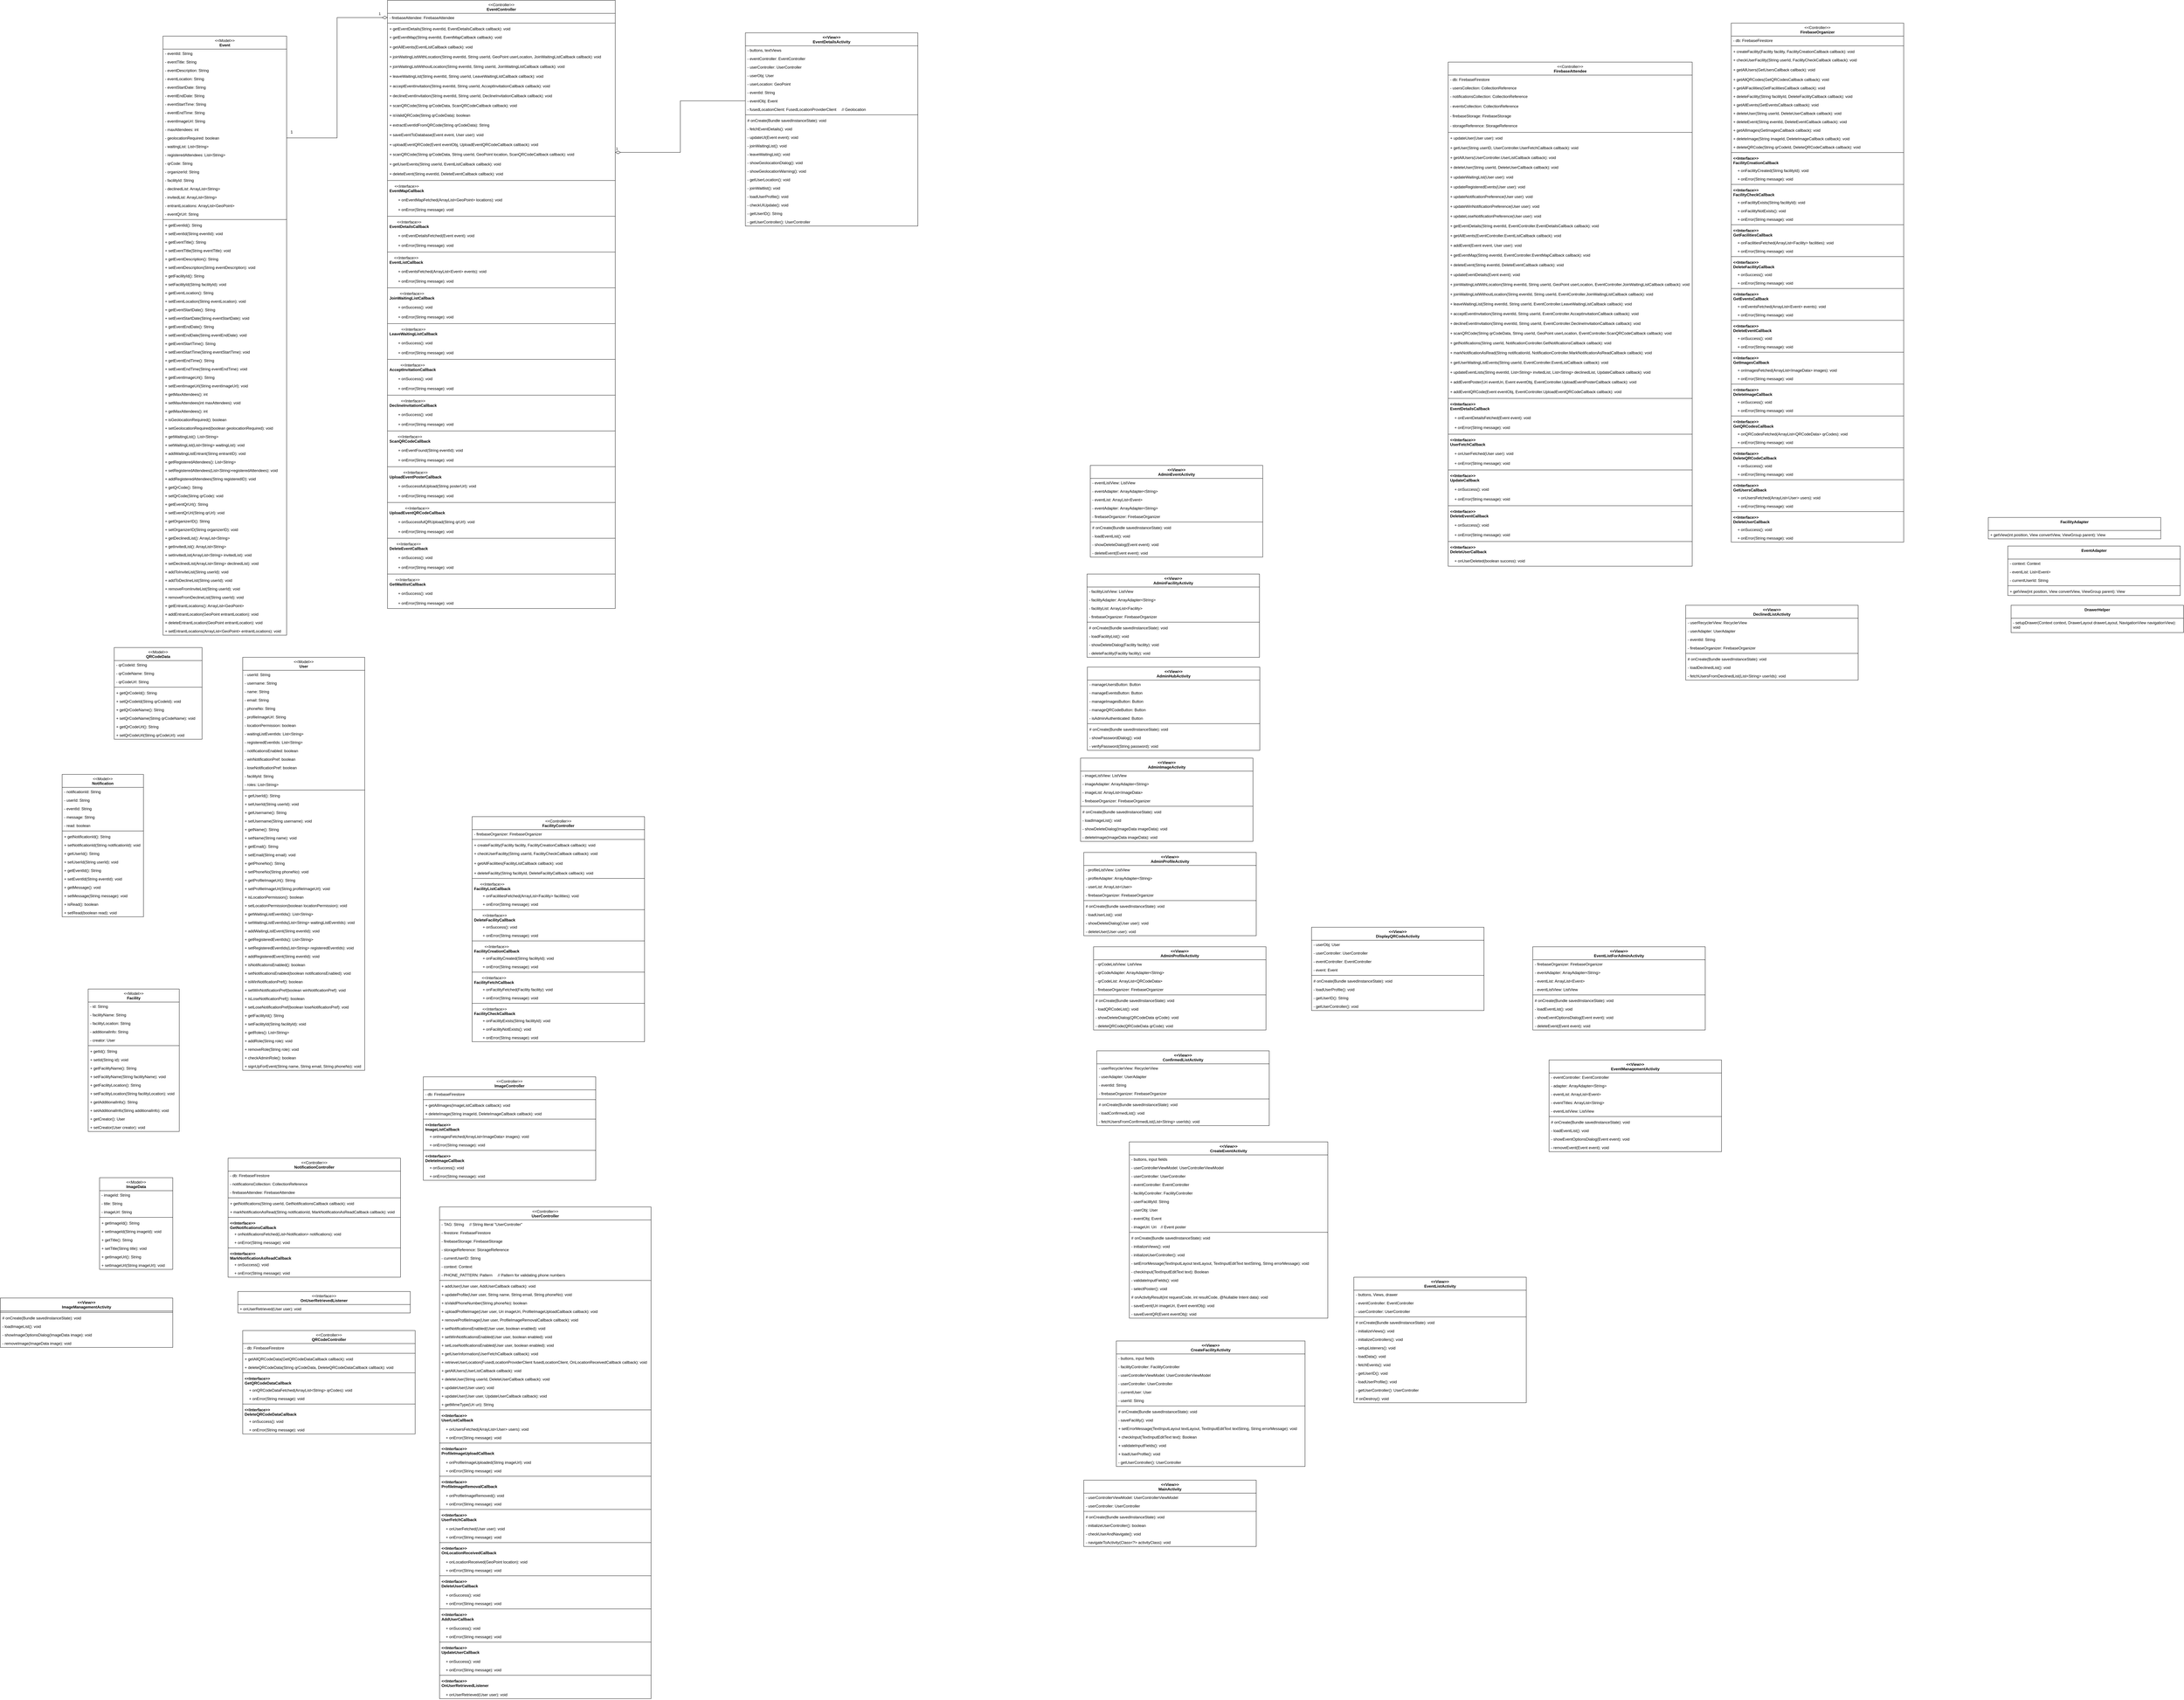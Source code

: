<mxfile version="24.8.4">
  <diagram name="Page-1" id="4ZhbL-180pKZ8wJhIQRb">
    <mxGraphModel dx="3240" dy="1307" grid="1" gridSize="10" guides="1" tooltips="1" connect="1" arrows="1" fold="1" page="1" pageScale="1" pageWidth="850" pageHeight="1100" math="0" shadow="0">
      <root>
        <mxCell id="0" />
        <mxCell id="1" parent="0" />
        <mxCell id="LMNFinFyf0tm5xkfynoQ-17" value="&lt;div&gt;&lt;span style=&quot;font-weight: normal;&quot;&gt;&amp;lt;&amp;lt;Model&amp;gt;&amp;gt;&lt;/span&gt;&lt;/div&gt;&lt;div&gt;Event&lt;/div&gt;" style="swimlane;fontStyle=1;align=center;verticalAlign=top;childLayout=stackLayout;horizontal=1;startSize=40;horizontalStack=0;resizeParent=1;resizeParentMax=0;resizeLast=0;collapsible=1;marginBottom=0;whiteSpace=wrap;html=1;" parent="1" vertex="1">
          <mxGeometry x="-170" y="720" width="380" height="1842" as="geometry" />
        </mxCell>
        <mxCell id="LMNFinFyf0tm5xkfynoQ-18" value="- eventId: String" style="text;strokeColor=none;fillColor=none;align=left;verticalAlign=top;spacingLeft=4;spacingRight=4;overflow=hidden;rotatable=0;points=[[0,0.5],[1,0.5]];portConstraint=eastwest;whiteSpace=wrap;html=1;" parent="LMNFinFyf0tm5xkfynoQ-17" vertex="1">
          <mxGeometry y="40" width="380" height="26" as="geometry" />
        </mxCell>
        <mxCell id="LMNFinFyf0tm5xkfynoQ-37" value="- eventTitle: String" style="text;strokeColor=none;fillColor=none;align=left;verticalAlign=top;spacingLeft=4;spacingRight=4;overflow=hidden;rotatable=0;points=[[0,0.5],[1,0.5]];portConstraint=eastwest;whiteSpace=wrap;html=1;" parent="LMNFinFyf0tm5xkfynoQ-17" vertex="1">
          <mxGeometry y="66" width="380" height="26" as="geometry" />
        </mxCell>
        <mxCell id="LMNFinFyf0tm5xkfynoQ-39" value="- eventDescription: String" style="text;strokeColor=none;fillColor=none;align=left;verticalAlign=top;spacingLeft=4;spacingRight=4;overflow=hidden;rotatable=0;points=[[0,0.5],[1,0.5]];portConstraint=eastwest;whiteSpace=wrap;html=1;" parent="LMNFinFyf0tm5xkfynoQ-17" vertex="1">
          <mxGeometry y="92" width="380" height="26" as="geometry" />
        </mxCell>
        <mxCell id="LMNFinFyf0tm5xkfynoQ-38" value="- eventLocation: String" style="text;strokeColor=none;fillColor=none;align=left;verticalAlign=top;spacingLeft=4;spacingRight=4;overflow=hidden;rotatable=0;points=[[0,0.5],[1,0.5]];portConstraint=eastwest;whiteSpace=wrap;html=1;" parent="LMNFinFyf0tm5xkfynoQ-17" vertex="1">
          <mxGeometry y="118" width="380" height="26" as="geometry" />
        </mxCell>
        <mxCell id="LMNFinFyf0tm5xkfynoQ-40" value="- eventStartDate: String" style="text;strokeColor=none;fillColor=none;align=left;verticalAlign=top;spacingLeft=4;spacingRight=4;overflow=hidden;rotatable=0;points=[[0,0.5],[1,0.5]];portConstraint=eastwest;whiteSpace=wrap;html=1;" parent="LMNFinFyf0tm5xkfynoQ-17" vertex="1">
          <mxGeometry y="144" width="380" height="26" as="geometry" />
        </mxCell>
        <mxCell id="LMNFinFyf0tm5xkfynoQ-41" value="- eventEndDate: String" style="text;strokeColor=none;fillColor=none;align=left;verticalAlign=top;spacingLeft=4;spacingRight=4;overflow=hidden;rotatable=0;points=[[0,0.5],[1,0.5]];portConstraint=eastwest;whiteSpace=wrap;html=1;" parent="LMNFinFyf0tm5xkfynoQ-17" vertex="1">
          <mxGeometry y="170" width="380" height="26" as="geometry" />
        </mxCell>
        <mxCell id="LMNFinFyf0tm5xkfynoQ-20" value="- eventStartTime: String" style="text;strokeColor=none;fillColor=none;align=left;verticalAlign=top;spacingLeft=4;spacingRight=4;overflow=hidden;rotatable=0;points=[[0,0.5],[1,0.5]];portConstraint=eastwest;whiteSpace=wrap;html=1;" parent="LMNFinFyf0tm5xkfynoQ-17" vertex="1">
          <mxGeometry y="196" width="380" height="26" as="geometry" />
        </mxCell>
        <mxCell id="-0o4HB5xfKsFI5f_BfsT-1" value="- eventEndTime: String" style="text;strokeColor=none;fillColor=none;align=left;verticalAlign=top;spacingLeft=4;spacingRight=4;overflow=hidden;rotatable=0;points=[[0,0.5],[1,0.5]];portConstraint=eastwest;whiteSpace=wrap;html=1;" parent="LMNFinFyf0tm5xkfynoQ-17" vertex="1">
          <mxGeometry y="222" width="380" height="26" as="geometry" />
        </mxCell>
        <mxCell id="LMNFinFyf0tm5xkfynoQ-42" value="- eventImageUrl: String" style="text;strokeColor=none;fillColor=none;align=left;verticalAlign=top;spacingLeft=4;spacingRight=4;overflow=hidden;rotatable=0;points=[[0,0.5],[1,0.5]];portConstraint=eastwest;whiteSpace=wrap;html=1;" parent="LMNFinFyf0tm5xkfynoQ-17" vertex="1">
          <mxGeometry y="248" width="380" height="26" as="geometry" />
        </mxCell>
        <mxCell id="LMNFinFyf0tm5xkfynoQ-43" value="- maxAttendees: int" style="text;strokeColor=none;fillColor=none;align=left;verticalAlign=top;spacingLeft=4;spacingRight=4;overflow=hidden;rotatable=0;points=[[0,0.5],[1,0.5]];portConstraint=eastwest;whiteSpace=wrap;html=1;" parent="LMNFinFyf0tm5xkfynoQ-17" vertex="1">
          <mxGeometry y="274" width="380" height="26" as="geometry" />
        </mxCell>
        <mxCell id="LMNFinFyf0tm5xkfynoQ-44" value="- geolocationRequired: boolean" style="text;strokeColor=none;fillColor=none;align=left;verticalAlign=top;spacingLeft=4;spacingRight=4;overflow=hidden;rotatable=0;points=[[0,0.5],[1,0.5]];portConstraint=eastwest;whiteSpace=wrap;html=1;" parent="LMNFinFyf0tm5xkfynoQ-17" vertex="1">
          <mxGeometry y="300" width="380" height="26" as="geometry" />
        </mxCell>
        <mxCell id="LMNFinFyf0tm5xkfynoQ-45" value="- waitingList: List&amp;lt;String&amp;gt;" style="text;strokeColor=none;fillColor=none;align=left;verticalAlign=top;spacingLeft=4;spacingRight=4;overflow=hidden;rotatable=0;points=[[0,0.5],[1,0.5]];portConstraint=eastwest;whiteSpace=wrap;html=1;" parent="LMNFinFyf0tm5xkfynoQ-17" vertex="1">
          <mxGeometry y="326" width="380" height="26" as="geometry" />
        </mxCell>
        <mxCell id="LMNFinFyf0tm5xkfynoQ-46" value="- registeredAttendees: List&amp;lt;String&amp;gt;" style="text;strokeColor=none;fillColor=none;align=left;verticalAlign=top;spacingLeft=4;spacingRight=4;overflow=hidden;rotatable=0;points=[[0,0.5],[1,0.5]];portConstraint=eastwest;whiteSpace=wrap;html=1;" parent="LMNFinFyf0tm5xkfynoQ-17" vertex="1">
          <mxGeometry y="352" width="380" height="26" as="geometry" />
        </mxCell>
        <mxCell id="LMNFinFyf0tm5xkfynoQ-47" value="- qrCode: String" style="text;strokeColor=none;fillColor=none;align=left;verticalAlign=top;spacingLeft=4;spacingRight=4;overflow=hidden;rotatable=0;points=[[0,0.5],[1,0.5]];portConstraint=eastwest;whiteSpace=wrap;html=1;" parent="LMNFinFyf0tm5xkfynoQ-17" vertex="1">
          <mxGeometry y="378" width="380" height="26" as="geometry" />
        </mxCell>
        <mxCell id="LMNFinFyf0tm5xkfynoQ-48" value="- organizerId: String" style="text;strokeColor=none;fillColor=none;align=left;verticalAlign=top;spacingLeft=4;spacingRight=4;overflow=hidden;rotatable=0;points=[[0,0.5],[1,0.5]];portConstraint=eastwest;whiteSpace=wrap;html=1;" parent="LMNFinFyf0tm5xkfynoQ-17" vertex="1">
          <mxGeometry y="404" width="380" height="26" as="geometry" />
        </mxCell>
        <mxCell id="6aTR5vc5LTgYbMyUxlGd-1" value="- facilityId: String" style="text;strokeColor=none;fillColor=none;align=left;verticalAlign=top;spacingLeft=4;spacingRight=4;overflow=hidden;rotatable=0;points=[[0,0.5],[1,0.5]];portConstraint=eastwest;whiteSpace=wrap;html=1;" parent="LMNFinFyf0tm5xkfynoQ-17" vertex="1">
          <mxGeometry y="430" width="380" height="26" as="geometry" />
        </mxCell>
        <mxCell id="LMNFinFyf0tm5xkfynoQ-49" value="- declinedList: ArrayList&amp;lt;String&amp;gt;" style="text;strokeColor=none;fillColor=none;align=left;verticalAlign=top;spacingLeft=4;spacingRight=4;overflow=hidden;rotatable=0;points=[[0,0.5],[1,0.5]];portConstraint=eastwest;whiteSpace=wrap;html=1;" parent="LMNFinFyf0tm5xkfynoQ-17" vertex="1">
          <mxGeometry y="456" width="380" height="26" as="geometry" />
        </mxCell>
        <mxCell id="-0o4HB5xfKsFI5f_BfsT-2" value="- invitedList: ArrayList&amp;lt;String&amp;gt;" style="text;strokeColor=none;fillColor=none;align=left;verticalAlign=top;spacingLeft=4;spacingRight=4;overflow=hidden;rotatable=0;points=[[0,0.5],[1,0.5]];portConstraint=eastwest;whiteSpace=wrap;html=1;" parent="LMNFinFyf0tm5xkfynoQ-17" vertex="1">
          <mxGeometry y="482" width="380" height="26" as="geometry" />
        </mxCell>
        <mxCell id="-0o4HB5xfKsFI5f_BfsT-3" value="- entrantLocations: ArrayList&amp;lt;GeoPoint&amp;gt;" style="text;strokeColor=none;fillColor=none;align=left;verticalAlign=top;spacingLeft=4;spacingRight=4;overflow=hidden;rotatable=0;points=[[0,0.5],[1,0.5]];portConstraint=eastwest;whiteSpace=wrap;html=1;" parent="LMNFinFyf0tm5xkfynoQ-17" vertex="1">
          <mxGeometry y="508" width="380" height="26" as="geometry" />
        </mxCell>
        <mxCell id="LMNFinFyf0tm5xkfynoQ-50" value="- eventQrUrl: String" style="text;strokeColor=none;fillColor=none;align=left;verticalAlign=top;spacingLeft=4;spacingRight=4;overflow=hidden;rotatable=0;points=[[0,0.5],[1,0.5]];portConstraint=eastwest;whiteSpace=wrap;html=1;" parent="LMNFinFyf0tm5xkfynoQ-17" vertex="1">
          <mxGeometry y="534" width="380" height="26" as="geometry" />
        </mxCell>
        <mxCell id="LMNFinFyf0tm5xkfynoQ-19" value="" style="line;strokeWidth=1;fillColor=none;align=left;verticalAlign=middle;spacingTop=-1;spacingLeft=3;spacingRight=3;rotatable=0;labelPosition=right;points=[];portConstraint=eastwest;strokeColor=inherit;" parent="LMNFinFyf0tm5xkfynoQ-17" vertex="1">
          <mxGeometry y="560" width="380" height="8" as="geometry" />
        </mxCell>
        <mxCell id="LMNFinFyf0tm5xkfynoQ-51" value="+ getEventId(): String" style="text;strokeColor=none;fillColor=none;align=left;verticalAlign=top;spacingLeft=4;spacingRight=4;overflow=hidden;rotatable=0;points=[[0,0.5],[1,0.5]];portConstraint=eastwest;whiteSpace=wrap;html=1;" parent="LMNFinFyf0tm5xkfynoQ-17" vertex="1">
          <mxGeometry y="568" width="380" height="26" as="geometry" />
        </mxCell>
        <mxCell id="LMNFinFyf0tm5xkfynoQ-52" value="+ setEventId(String eventId): void" style="text;strokeColor=none;fillColor=none;align=left;verticalAlign=top;spacingLeft=4;spacingRight=4;overflow=hidden;rotatable=0;points=[[0,0.5],[1,0.5]];portConstraint=eastwest;whiteSpace=wrap;html=1;" parent="LMNFinFyf0tm5xkfynoQ-17" vertex="1">
          <mxGeometry y="594" width="380" height="26" as="geometry" />
        </mxCell>
        <mxCell id="6aTR5vc5LTgYbMyUxlGd-2" value="+ getEventTitle(): String" style="text;strokeColor=none;fillColor=none;align=left;verticalAlign=top;spacingLeft=4;spacingRight=4;overflow=hidden;rotatable=0;points=[[0,0.5],[1,0.5]];portConstraint=eastwest;whiteSpace=wrap;html=1;" parent="LMNFinFyf0tm5xkfynoQ-17" vertex="1">
          <mxGeometry y="620" width="380" height="26" as="geometry" />
        </mxCell>
        <mxCell id="6aTR5vc5LTgYbMyUxlGd-3" value="+ setEventTitle(String eventTitle): void" style="text;strokeColor=none;fillColor=none;align=left;verticalAlign=top;spacingLeft=4;spacingRight=4;overflow=hidden;rotatable=0;points=[[0,0.5],[1,0.5]];portConstraint=eastwest;whiteSpace=wrap;html=1;" parent="LMNFinFyf0tm5xkfynoQ-17" vertex="1">
          <mxGeometry y="646" width="380" height="26" as="geometry" />
        </mxCell>
        <mxCell id="6aTR5vc5LTgYbMyUxlGd-4" value="+ getEventDescription(): String" style="text;strokeColor=none;fillColor=none;align=left;verticalAlign=top;spacingLeft=4;spacingRight=4;overflow=hidden;rotatable=0;points=[[0,0.5],[1,0.5]];portConstraint=eastwest;whiteSpace=wrap;html=1;" parent="LMNFinFyf0tm5xkfynoQ-17" vertex="1">
          <mxGeometry y="672" width="380" height="26" as="geometry" />
        </mxCell>
        <mxCell id="6aTR5vc5LTgYbMyUxlGd-5" value="+ setEventDescription(String eventDescription): void" style="text;strokeColor=none;fillColor=none;align=left;verticalAlign=top;spacingLeft=4;spacingRight=4;overflow=hidden;rotatable=0;points=[[0,0.5],[1,0.5]];portConstraint=eastwest;whiteSpace=wrap;html=1;" parent="LMNFinFyf0tm5xkfynoQ-17" vertex="1">
          <mxGeometry y="698" width="380" height="26" as="geometry" />
        </mxCell>
        <mxCell id="6aTR5vc5LTgYbMyUxlGd-6" value="+ getFacilityId(): String" style="text;strokeColor=none;fillColor=none;align=left;verticalAlign=top;spacingLeft=4;spacingRight=4;overflow=hidden;rotatable=0;points=[[0,0.5],[1,0.5]];portConstraint=eastwest;whiteSpace=wrap;html=1;" parent="LMNFinFyf0tm5xkfynoQ-17" vertex="1">
          <mxGeometry y="724" width="380" height="26" as="geometry" />
        </mxCell>
        <mxCell id="6aTR5vc5LTgYbMyUxlGd-7" value="+ setFacilityId(String facilityId): void" style="text;strokeColor=none;fillColor=none;align=left;verticalAlign=top;spacingLeft=4;spacingRight=4;overflow=hidden;rotatable=0;points=[[0,0.5],[1,0.5]];portConstraint=eastwest;whiteSpace=wrap;html=1;" parent="LMNFinFyf0tm5xkfynoQ-17" vertex="1">
          <mxGeometry y="750" width="380" height="26" as="geometry" />
        </mxCell>
        <mxCell id="6aTR5vc5LTgYbMyUxlGd-8" value="+ getEventLocation(): String" style="text;strokeColor=none;fillColor=none;align=left;verticalAlign=top;spacingLeft=4;spacingRight=4;overflow=hidden;rotatable=0;points=[[0,0.5],[1,0.5]];portConstraint=eastwest;whiteSpace=wrap;html=1;" parent="LMNFinFyf0tm5xkfynoQ-17" vertex="1">
          <mxGeometry y="776" width="380" height="26" as="geometry" />
        </mxCell>
        <mxCell id="6aTR5vc5LTgYbMyUxlGd-9" value="+ setEventLocation(String eventLocation): void" style="text;strokeColor=none;fillColor=none;align=left;verticalAlign=top;spacingLeft=4;spacingRight=4;overflow=hidden;rotatable=0;points=[[0,0.5],[1,0.5]];portConstraint=eastwest;whiteSpace=wrap;html=1;" parent="LMNFinFyf0tm5xkfynoQ-17" vertex="1">
          <mxGeometry y="802" width="380" height="26" as="geometry" />
        </mxCell>
        <mxCell id="6aTR5vc5LTgYbMyUxlGd-10" value="+ getEventStartDate(): String" style="text;strokeColor=none;fillColor=none;align=left;verticalAlign=top;spacingLeft=4;spacingRight=4;overflow=hidden;rotatable=0;points=[[0,0.5],[1,0.5]];portConstraint=eastwest;whiteSpace=wrap;html=1;" parent="LMNFinFyf0tm5xkfynoQ-17" vertex="1">
          <mxGeometry y="828" width="380" height="26" as="geometry" />
        </mxCell>
        <mxCell id="6aTR5vc5LTgYbMyUxlGd-11" value="+ setEventStartDate(String eventStartDate): void" style="text;strokeColor=none;fillColor=none;align=left;verticalAlign=top;spacingLeft=4;spacingRight=4;overflow=hidden;rotatable=0;points=[[0,0.5],[1,0.5]];portConstraint=eastwest;whiteSpace=wrap;html=1;" parent="LMNFinFyf0tm5xkfynoQ-17" vertex="1">
          <mxGeometry y="854" width="380" height="26" as="geometry" />
        </mxCell>
        <mxCell id="6aTR5vc5LTgYbMyUxlGd-12" value="+ getEventEndDate(): String" style="text;strokeColor=none;fillColor=none;align=left;verticalAlign=top;spacingLeft=4;spacingRight=4;overflow=hidden;rotatable=0;points=[[0,0.5],[1,0.5]];portConstraint=eastwest;whiteSpace=wrap;html=1;" parent="LMNFinFyf0tm5xkfynoQ-17" vertex="1">
          <mxGeometry y="880" width="380" height="26" as="geometry" />
        </mxCell>
        <mxCell id="6aTR5vc5LTgYbMyUxlGd-13" value="+ setEventEndDate(String eventEndDate): void" style="text;strokeColor=none;fillColor=none;align=left;verticalAlign=top;spacingLeft=4;spacingRight=4;overflow=hidden;rotatable=0;points=[[0,0.5],[1,0.5]];portConstraint=eastwest;whiteSpace=wrap;html=1;" parent="LMNFinFyf0tm5xkfynoQ-17" vertex="1">
          <mxGeometry y="906" width="380" height="26" as="geometry" />
        </mxCell>
        <mxCell id="6aTR5vc5LTgYbMyUxlGd-14" value="+ getEventStartTime(): String" style="text;strokeColor=none;fillColor=none;align=left;verticalAlign=top;spacingLeft=4;spacingRight=4;overflow=hidden;rotatable=0;points=[[0,0.5],[1,0.5]];portConstraint=eastwest;whiteSpace=wrap;html=1;" parent="LMNFinFyf0tm5xkfynoQ-17" vertex="1">
          <mxGeometry y="932" width="380" height="26" as="geometry" />
        </mxCell>
        <mxCell id="6aTR5vc5LTgYbMyUxlGd-15" value="+ setEventStartTime(String eventStartTime): void" style="text;strokeColor=none;fillColor=none;align=left;verticalAlign=top;spacingLeft=4;spacingRight=4;overflow=hidden;rotatable=0;points=[[0,0.5],[1,0.5]];portConstraint=eastwest;whiteSpace=wrap;html=1;" parent="LMNFinFyf0tm5xkfynoQ-17" vertex="1">
          <mxGeometry y="958" width="380" height="26" as="geometry" />
        </mxCell>
        <mxCell id="6aTR5vc5LTgYbMyUxlGd-16" value="+ getEventEndTime(): String" style="text;strokeColor=none;fillColor=none;align=left;verticalAlign=top;spacingLeft=4;spacingRight=4;overflow=hidden;rotatable=0;points=[[0,0.5],[1,0.5]];portConstraint=eastwest;whiteSpace=wrap;html=1;" parent="LMNFinFyf0tm5xkfynoQ-17" vertex="1">
          <mxGeometry y="984" width="380" height="26" as="geometry" />
        </mxCell>
        <mxCell id="6aTR5vc5LTgYbMyUxlGd-17" value="+ setEventEndTime(String eventEndTime): void" style="text;strokeColor=none;fillColor=none;align=left;verticalAlign=top;spacingLeft=4;spacingRight=4;overflow=hidden;rotatable=0;points=[[0,0.5],[1,0.5]];portConstraint=eastwest;whiteSpace=wrap;html=1;" parent="LMNFinFyf0tm5xkfynoQ-17" vertex="1">
          <mxGeometry y="1010" width="380" height="26" as="geometry" />
        </mxCell>
        <mxCell id="6aTR5vc5LTgYbMyUxlGd-18" value="+ getEventImageUrl(): String" style="text;strokeColor=none;fillColor=none;align=left;verticalAlign=top;spacingLeft=4;spacingRight=4;overflow=hidden;rotatable=0;points=[[0,0.5],[1,0.5]];portConstraint=eastwest;whiteSpace=wrap;html=1;" parent="LMNFinFyf0tm5xkfynoQ-17" vertex="1">
          <mxGeometry y="1036" width="380" height="26" as="geometry" />
        </mxCell>
        <mxCell id="6aTR5vc5LTgYbMyUxlGd-19" value="+ setEventImageUrl(String eventImageUrl): void" style="text;strokeColor=none;fillColor=none;align=left;verticalAlign=top;spacingLeft=4;spacingRight=4;overflow=hidden;rotatable=0;points=[[0,0.5],[1,0.5]];portConstraint=eastwest;whiteSpace=wrap;html=1;" parent="LMNFinFyf0tm5xkfynoQ-17" vertex="1">
          <mxGeometry y="1062" width="380" height="26" as="geometry" />
        </mxCell>
        <mxCell id="6aTR5vc5LTgYbMyUxlGd-20" value="+ getMaxAttendees(): int" style="text;strokeColor=none;fillColor=none;align=left;verticalAlign=top;spacingLeft=4;spacingRight=4;overflow=hidden;rotatable=0;points=[[0,0.5],[1,0.5]];portConstraint=eastwest;whiteSpace=wrap;html=1;" parent="LMNFinFyf0tm5xkfynoQ-17" vertex="1">
          <mxGeometry y="1088" width="380" height="26" as="geometry" />
        </mxCell>
        <mxCell id="6aTR5vc5LTgYbMyUxlGd-21" value="+ setMaxAttendees(int maxAttendees): void" style="text;strokeColor=none;fillColor=none;align=left;verticalAlign=top;spacingLeft=4;spacingRight=4;overflow=hidden;rotatable=0;points=[[0,0.5],[1,0.5]];portConstraint=eastwest;whiteSpace=wrap;html=1;" parent="LMNFinFyf0tm5xkfynoQ-17" vertex="1">
          <mxGeometry y="1114" width="380" height="26" as="geometry" />
        </mxCell>
        <mxCell id="6aTR5vc5LTgYbMyUxlGd-22" value="+ getMaxAttendees(): int" style="text;strokeColor=none;fillColor=none;align=left;verticalAlign=top;spacingLeft=4;spacingRight=4;overflow=hidden;rotatable=0;points=[[0,0.5],[1,0.5]];portConstraint=eastwest;whiteSpace=wrap;html=1;" parent="LMNFinFyf0tm5xkfynoQ-17" vertex="1">
          <mxGeometry y="1140" width="380" height="26" as="geometry" />
        </mxCell>
        <mxCell id="6aTR5vc5LTgYbMyUxlGd-23" value="+ isGeolocationRequired(): boolean" style="text;strokeColor=none;fillColor=none;align=left;verticalAlign=top;spacingLeft=4;spacingRight=4;overflow=hidden;rotatable=0;points=[[0,0.5],[1,0.5]];portConstraint=eastwest;whiteSpace=wrap;html=1;" parent="LMNFinFyf0tm5xkfynoQ-17" vertex="1">
          <mxGeometry y="1166" width="380" height="26" as="geometry" />
        </mxCell>
        <mxCell id="6aTR5vc5LTgYbMyUxlGd-24" value="+ setGeolocationRequired(boolean geolocationRequired): void" style="text;strokeColor=none;fillColor=none;align=left;verticalAlign=top;spacingLeft=4;spacingRight=4;overflow=hidden;rotatable=0;points=[[0,0.5],[1,0.5]];portConstraint=eastwest;whiteSpace=wrap;html=1;" parent="LMNFinFyf0tm5xkfynoQ-17" vertex="1">
          <mxGeometry y="1192" width="380" height="26" as="geometry" />
        </mxCell>
        <mxCell id="6aTR5vc5LTgYbMyUxlGd-25" value="+ getWaitingList(): List&amp;lt;String&amp;gt;" style="text;strokeColor=none;fillColor=none;align=left;verticalAlign=top;spacingLeft=4;spacingRight=4;overflow=hidden;rotatable=0;points=[[0,0.5],[1,0.5]];portConstraint=eastwest;whiteSpace=wrap;html=1;" parent="LMNFinFyf0tm5xkfynoQ-17" vertex="1">
          <mxGeometry y="1218" width="380" height="26" as="geometry" />
        </mxCell>
        <mxCell id="6aTR5vc5LTgYbMyUxlGd-26" value="+ setWaitingList(List&amp;lt;String&amp;gt; waitingList): void" style="text;strokeColor=none;fillColor=none;align=left;verticalAlign=top;spacingLeft=4;spacingRight=4;overflow=hidden;rotatable=0;points=[[0,0.5],[1,0.5]];portConstraint=eastwest;whiteSpace=wrap;html=1;" parent="LMNFinFyf0tm5xkfynoQ-17" vertex="1">
          <mxGeometry y="1244" width="380" height="26" as="geometry" />
        </mxCell>
        <mxCell id="6aTR5vc5LTgYbMyUxlGd-27" value="+ addWaitingListEntrant(String entrantID): void" style="text;strokeColor=none;fillColor=none;align=left;verticalAlign=top;spacingLeft=4;spacingRight=4;overflow=hidden;rotatable=0;points=[[0,0.5],[1,0.5]];portConstraint=eastwest;whiteSpace=wrap;html=1;" parent="LMNFinFyf0tm5xkfynoQ-17" vertex="1">
          <mxGeometry y="1270" width="380" height="26" as="geometry" />
        </mxCell>
        <mxCell id="6aTR5vc5LTgYbMyUxlGd-28" value="+ getRegisteredAttendees(): List&amp;lt;String&amp;gt;" style="text;strokeColor=none;fillColor=none;align=left;verticalAlign=top;spacingLeft=4;spacingRight=4;overflow=hidden;rotatable=0;points=[[0,0.5],[1,0.5]];portConstraint=eastwest;whiteSpace=wrap;html=1;" parent="LMNFinFyf0tm5xkfynoQ-17" vertex="1">
          <mxGeometry y="1296" width="380" height="26" as="geometry" />
        </mxCell>
        <mxCell id="6aTR5vc5LTgYbMyUxlGd-29" value="+ setRegisteredAttendees(List&amp;lt;String&amp;gt;registeredAttendees): void" style="text;strokeColor=none;fillColor=none;align=left;verticalAlign=top;spacingLeft=4;spacingRight=4;overflow=hidden;rotatable=0;points=[[0,0.5],[1,0.5]];portConstraint=eastwest;whiteSpace=wrap;html=1;" parent="LMNFinFyf0tm5xkfynoQ-17" vertex="1">
          <mxGeometry y="1322" width="380" height="26" as="geometry" />
        </mxCell>
        <mxCell id="6aTR5vc5LTgYbMyUxlGd-30" value="+ addRegisteredAttendees(String registeredID): void" style="text;strokeColor=none;fillColor=none;align=left;verticalAlign=top;spacingLeft=4;spacingRight=4;overflow=hidden;rotatable=0;points=[[0,0.5],[1,0.5]];portConstraint=eastwest;whiteSpace=wrap;html=1;" parent="LMNFinFyf0tm5xkfynoQ-17" vertex="1">
          <mxGeometry y="1348" width="380" height="26" as="geometry" />
        </mxCell>
        <mxCell id="6aTR5vc5LTgYbMyUxlGd-31" value="+ getQrCode(): String" style="text;strokeColor=none;fillColor=none;align=left;verticalAlign=top;spacingLeft=4;spacingRight=4;overflow=hidden;rotatable=0;points=[[0,0.5],[1,0.5]];portConstraint=eastwest;whiteSpace=wrap;html=1;" parent="LMNFinFyf0tm5xkfynoQ-17" vertex="1">
          <mxGeometry y="1374" width="380" height="26" as="geometry" />
        </mxCell>
        <mxCell id="6aTR5vc5LTgYbMyUxlGd-32" value="+ setQrCode(String qrCode): void" style="text;strokeColor=none;fillColor=none;align=left;verticalAlign=top;spacingLeft=4;spacingRight=4;overflow=hidden;rotatable=0;points=[[0,0.5],[1,0.5]];portConstraint=eastwest;whiteSpace=wrap;html=1;" parent="LMNFinFyf0tm5xkfynoQ-17" vertex="1">
          <mxGeometry y="1400" width="380" height="26" as="geometry" />
        </mxCell>
        <mxCell id="6aTR5vc5LTgYbMyUxlGd-33" value="+ getEventQrUrl(): String" style="text;strokeColor=none;fillColor=none;align=left;verticalAlign=top;spacingLeft=4;spacingRight=4;overflow=hidden;rotatable=0;points=[[0,0.5],[1,0.5]];portConstraint=eastwest;whiteSpace=wrap;html=1;" parent="LMNFinFyf0tm5xkfynoQ-17" vertex="1">
          <mxGeometry y="1426" width="380" height="26" as="geometry" />
        </mxCell>
        <mxCell id="6aTR5vc5LTgYbMyUxlGd-34" value="+ setEventQrUrl(String qrUrl): void" style="text;strokeColor=none;fillColor=none;align=left;verticalAlign=top;spacingLeft=4;spacingRight=4;overflow=hidden;rotatable=0;points=[[0,0.5],[1,0.5]];portConstraint=eastwest;whiteSpace=wrap;html=1;" parent="LMNFinFyf0tm5xkfynoQ-17" vertex="1">
          <mxGeometry y="1452" width="380" height="26" as="geometry" />
        </mxCell>
        <mxCell id="6aTR5vc5LTgYbMyUxlGd-35" value="+ getOrganizerID(): String" style="text;strokeColor=none;fillColor=none;align=left;verticalAlign=top;spacingLeft=4;spacingRight=4;overflow=hidden;rotatable=0;points=[[0,0.5],[1,0.5]];portConstraint=eastwest;whiteSpace=wrap;html=1;" parent="LMNFinFyf0tm5xkfynoQ-17" vertex="1">
          <mxGeometry y="1478" width="380" height="26" as="geometry" />
        </mxCell>
        <mxCell id="6aTR5vc5LTgYbMyUxlGd-36" value="+ setOrganizerID(String organizerID): void" style="text;strokeColor=none;fillColor=none;align=left;verticalAlign=top;spacingLeft=4;spacingRight=4;overflow=hidden;rotatable=0;points=[[0,0.5],[1,0.5]];portConstraint=eastwest;whiteSpace=wrap;html=1;" parent="LMNFinFyf0tm5xkfynoQ-17" vertex="1">
          <mxGeometry y="1504" width="380" height="26" as="geometry" />
        </mxCell>
        <mxCell id="6aTR5vc5LTgYbMyUxlGd-37" value="+ getDeclinedList(): ArrayList&amp;lt;String&amp;gt;" style="text;strokeColor=none;fillColor=none;align=left;verticalAlign=top;spacingLeft=4;spacingRight=4;overflow=hidden;rotatable=0;points=[[0,0.5],[1,0.5]];portConstraint=eastwest;whiteSpace=wrap;html=1;" parent="LMNFinFyf0tm5xkfynoQ-17" vertex="1">
          <mxGeometry y="1530" width="380" height="26" as="geometry" />
        </mxCell>
        <mxCell id="6aTR5vc5LTgYbMyUxlGd-38" value="+ getInvitedList(): ArrayList&amp;lt;String&amp;gt;" style="text;strokeColor=none;fillColor=none;align=left;verticalAlign=top;spacingLeft=4;spacingRight=4;overflow=hidden;rotatable=0;points=[[0,0.5],[1,0.5]];portConstraint=eastwest;whiteSpace=wrap;html=1;" parent="LMNFinFyf0tm5xkfynoQ-17" vertex="1">
          <mxGeometry y="1556" width="380" height="26" as="geometry" />
        </mxCell>
        <mxCell id="6aTR5vc5LTgYbMyUxlGd-39" value="+ setInvitedList(ArrayList&amp;lt;String&amp;gt; invitedList): void" style="text;strokeColor=none;fillColor=none;align=left;verticalAlign=top;spacingLeft=4;spacingRight=4;overflow=hidden;rotatable=0;points=[[0,0.5],[1,0.5]];portConstraint=eastwest;whiteSpace=wrap;html=1;" parent="LMNFinFyf0tm5xkfynoQ-17" vertex="1">
          <mxGeometry y="1582" width="380" height="26" as="geometry" />
        </mxCell>
        <mxCell id="6aTR5vc5LTgYbMyUxlGd-40" value="+ setDeclinedList(ArrayList&amp;lt;String&amp;gt; declinedList): void" style="text;strokeColor=none;fillColor=none;align=left;verticalAlign=top;spacingLeft=4;spacingRight=4;overflow=hidden;rotatable=0;points=[[0,0.5],[1,0.5]];portConstraint=eastwest;whiteSpace=wrap;html=1;" parent="LMNFinFyf0tm5xkfynoQ-17" vertex="1">
          <mxGeometry y="1608" width="380" height="26" as="geometry" />
        </mxCell>
        <mxCell id="6aTR5vc5LTgYbMyUxlGd-41" value="+ addToInviteList(String userId): void" style="text;strokeColor=none;fillColor=none;align=left;verticalAlign=top;spacingLeft=4;spacingRight=4;overflow=hidden;rotatable=0;points=[[0,0.5],[1,0.5]];portConstraint=eastwest;whiteSpace=wrap;html=1;" parent="LMNFinFyf0tm5xkfynoQ-17" vertex="1">
          <mxGeometry y="1634" width="380" height="26" as="geometry" />
        </mxCell>
        <mxCell id="6aTR5vc5LTgYbMyUxlGd-42" value="+ addToDeclineList(String userId): void" style="text;strokeColor=none;fillColor=none;align=left;verticalAlign=top;spacingLeft=4;spacingRight=4;overflow=hidden;rotatable=0;points=[[0,0.5],[1,0.5]];portConstraint=eastwest;whiteSpace=wrap;html=1;" parent="LMNFinFyf0tm5xkfynoQ-17" vertex="1">
          <mxGeometry y="1660" width="380" height="26" as="geometry" />
        </mxCell>
        <mxCell id="6aTR5vc5LTgYbMyUxlGd-43" value="+ removeFromInviteList(String userId): void" style="text;strokeColor=none;fillColor=none;align=left;verticalAlign=top;spacingLeft=4;spacingRight=4;overflow=hidden;rotatable=0;points=[[0,0.5],[1,0.5]];portConstraint=eastwest;whiteSpace=wrap;html=1;" parent="LMNFinFyf0tm5xkfynoQ-17" vertex="1">
          <mxGeometry y="1686" width="380" height="26" as="geometry" />
        </mxCell>
        <mxCell id="6aTR5vc5LTgYbMyUxlGd-44" value="+ removeFromDeclineList(String userId): void" style="text;strokeColor=none;fillColor=none;align=left;verticalAlign=top;spacingLeft=4;spacingRight=4;overflow=hidden;rotatable=0;points=[[0,0.5],[1,0.5]];portConstraint=eastwest;whiteSpace=wrap;html=1;" parent="LMNFinFyf0tm5xkfynoQ-17" vertex="1">
          <mxGeometry y="1712" width="380" height="26" as="geometry" />
        </mxCell>
        <mxCell id="6aTR5vc5LTgYbMyUxlGd-45" value="+ getEntrantLocations(): ArrayList&amp;lt;GeoPoint&amp;gt;" style="text;strokeColor=none;fillColor=none;align=left;verticalAlign=top;spacingLeft=4;spacingRight=4;overflow=hidden;rotatable=0;points=[[0,0.5],[1,0.5]];portConstraint=eastwest;whiteSpace=wrap;html=1;" parent="LMNFinFyf0tm5xkfynoQ-17" vertex="1">
          <mxGeometry y="1738" width="380" height="26" as="geometry" />
        </mxCell>
        <mxCell id="6aTR5vc5LTgYbMyUxlGd-46" value="+ addEntrantLocation(GeoPoint entrantLocation): void" style="text;strokeColor=none;fillColor=none;align=left;verticalAlign=top;spacingLeft=4;spacingRight=4;overflow=hidden;rotatable=0;points=[[0,0.5],[1,0.5]];portConstraint=eastwest;whiteSpace=wrap;html=1;" parent="LMNFinFyf0tm5xkfynoQ-17" vertex="1">
          <mxGeometry y="1764" width="380" height="26" as="geometry" />
        </mxCell>
        <mxCell id="6aTR5vc5LTgYbMyUxlGd-47" value="+ deleteEntrantLocation(GeoPoint entrantLocation): void" style="text;strokeColor=none;fillColor=none;align=left;verticalAlign=top;spacingLeft=4;spacingRight=4;overflow=hidden;rotatable=0;points=[[0,0.5],[1,0.5]];portConstraint=eastwest;whiteSpace=wrap;html=1;" parent="LMNFinFyf0tm5xkfynoQ-17" vertex="1">
          <mxGeometry y="1790" width="380" height="26" as="geometry" />
        </mxCell>
        <mxCell id="6aTR5vc5LTgYbMyUxlGd-48" value="+ setEntrantLocations(ArrayList&amp;lt;GeoPoint&amp;gt; entrantLocations): void" style="text;strokeColor=none;fillColor=none;align=left;verticalAlign=top;spacingLeft=4;spacingRight=4;overflow=hidden;rotatable=0;points=[[0,0.5],[1,0.5]];portConstraint=eastwest;whiteSpace=wrap;html=1;" parent="LMNFinFyf0tm5xkfynoQ-17" vertex="1">
          <mxGeometry y="1816" width="380" height="26" as="geometry" />
        </mxCell>
        <mxCell id="LMNFinFyf0tm5xkfynoQ-29" value="&lt;div&gt;&lt;span style=&quot;font-weight: normal;&quot;&gt;&amp;lt;&amp;lt;Model&amp;gt;&amp;gt;&lt;/span&gt;&lt;/div&gt;&lt;div&gt;User&lt;/div&gt;" style="swimlane;fontStyle=1;align=center;verticalAlign=top;childLayout=stackLayout;horizontal=1;startSize=40;horizontalStack=0;resizeParent=1;resizeParentMax=0;resizeLast=0;collapsible=1;marginBottom=0;whiteSpace=wrap;html=1;" parent="1" vertex="1">
          <mxGeometry x="75" y="2630" width="375" height="1270" as="geometry" />
        </mxCell>
        <mxCell id="LMNFinFyf0tm5xkfynoQ-30" value="- userId: String" style="text;strokeColor=none;fillColor=none;align=left;verticalAlign=top;spacingLeft=4;spacingRight=4;overflow=hidden;rotatable=0;points=[[0,0.5],[1,0.5]];portConstraint=eastwest;whiteSpace=wrap;html=1;" parent="LMNFinFyf0tm5xkfynoQ-29" vertex="1">
          <mxGeometry y="40" width="375" height="26" as="geometry" />
        </mxCell>
        <mxCell id="LMNFinFyf0tm5xkfynoQ-153" value="- username: String" style="text;strokeColor=none;fillColor=none;align=left;verticalAlign=top;spacingLeft=4;spacingRight=4;overflow=hidden;rotatable=0;points=[[0,0.5],[1,0.5]];portConstraint=eastwest;whiteSpace=wrap;html=1;" parent="LMNFinFyf0tm5xkfynoQ-29" vertex="1">
          <mxGeometry y="66" width="375" height="26" as="geometry" />
        </mxCell>
        <mxCell id="LMNFinFyf0tm5xkfynoQ-154" value="- name: String" style="text;strokeColor=none;fillColor=none;align=left;verticalAlign=top;spacingLeft=4;spacingRight=4;overflow=hidden;rotatable=0;points=[[0,0.5],[1,0.5]];portConstraint=eastwest;whiteSpace=wrap;html=1;" parent="LMNFinFyf0tm5xkfynoQ-29" vertex="1">
          <mxGeometry y="92" width="375" height="26" as="geometry" />
        </mxCell>
        <mxCell id="LMNFinFyf0tm5xkfynoQ-155" value="- email: String" style="text;strokeColor=none;fillColor=none;align=left;verticalAlign=top;spacingLeft=4;spacingRight=4;overflow=hidden;rotatable=0;points=[[0,0.5],[1,0.5]];portConstraint=eastwest;whiteSpace=wrap;html=1;" parent="LMNFinFyf0tm5xkfynoQ-29" vertex="1">
          <mxGeometry y="118" width="375" height="26" as="geometry" />
        </mxCell>
        <mxCell id="LMNFinFyf0tm5xkfynoQ-156" value="- phoneNo: String" style="text;strokeColor=none;fillColor=none;align=left;verticalAlign=top;spacingLeft=4;spacingRight=4;overflow=hidden;rotatable=0;points=[[0,0.5],[1,0.5]];portConstraint=eastwest;whiteSpace=wrap;html=1;" parent="LMNFinFyf0tm5xkfynoQ-29" vertex="1">
          <mxGeometry y="144" width="375" height="26" as="geometry" />
        </mxCell>
        <mxCell id="LMNFinFyf0tm5xkfynoQ-32" value="- profileImageUrl: String" style="text;strokeColor=none;fillColor=none;align=left;verticalAlign=top;spacingLeft=4;spacingRight=4;overflow=hidden;rotatable=0;points=[[0,0.5],[1,0.5]];portConstraint=eastwest;whiteSpace=wrap;html=1;" parent="LMNFinFyf0tm5xkfynoQ-29" vertex="1">
          <mxGeometry y="170" width="375" height="26" as="geometry" />
        </mxCell>
        <mxCell id="LMNFinFyf0tm5xkfynoQ-158" value="- locationPermission: boolean" style="text;strokeColor=none;fillColor=none;align=left;verticalAlign=top;spacingLeft=4;spacingRight=4;overflow=hidden;rotatable=0;points=[[0,0.5],[1,0.5]];portConstraint=eastwest;whiteSpace=wrap;html=1;" parent="LMNFinFyf0tm5xkfynoQ-29" vertex="1">
          <mxGeometry y="196" width="375" height="26" as="geometry" />
        </mxCell>
        <mxCell id="LMNFinFyf0tm5xkfynoQ-159" value="- waitingListEventIds: List&amp;lt;String&amp;gt;" style="text;strokeColor=none;fillColor=none;align=left;verticalAlign=top;spacingLeft=4;spacingRight=4;overflow=hidden;rotatable=0;points=[[0,0.5],[1,0.5]];portConstraint=eastwest;whiteSpace=wrap;html=1;" parent="LMNFinFyf0tm5xkfynoQ-29" vertex="1">
          <mxGeometry y="222" width="375" height="26" as="geometry" />
        </mxCell>
        <mxCell id="6aTR5vc5LTgYbMyUxlGd-88" value="- registeredEventIds: List&amp;lt;String&amp;gt;" style="text;strokeColor=none;fillColor=none;align=left;verticalAlign=top;spacingLeft=4;spacingRight=4;overflow=hidden;rotatable=0;points=[[0,0.5],[1,0.5]];portConstraint=eastwest;whiteSpace=wrap;html=1;" parent="LMNFinFyf0tm5xkfynoQ-29" vertex="1">
          <mxGeometry y="248" width="375" height="26" as="geometry" />
        </mxCell>
        <mxCell id="LMNFinFyf0tm5xkfynoQ-160" value="- notificationsEnabled: boolean" style="text;strokeColor=none;fillColor=none;align=left;verticalAlign=top;spacingLeft=4;spacingRight=4;overflow=hidden;rotatable=0;points=[[0,0.5],[1,0.5]];portConstraint=eastwest;whiteSpace=wrap;html=1;" parent="LMNFinFyf0tm5xkfynoQ-29" vertex="1">
          <mxGeometry y="274" width="375" height="26" as="geometry" />
        </mxCell>
        <mxCell id="LMNFinFyf0tm5xkfynoQ-161" value="- winNotificationPref: boolean" style="text;strokeColor=none;fillColor=none;align=left;verticalAlign=top;spacingLeft=4;spacingRight=4;overflow=hidden;rotatable=0;points=[[0,0.5],[1,0.5]];portConstraint=eastwest;whiteSpace=wrap;html=1;" parent="LMNFinFyf0tm5xkfynoQ-29" vertex="1">
          <mxGeometry y="300" width="375" height="26" as="geometry" />
        </mxCell>
        <mxCell id="LMNFinFyf0tm5xkfynoQ-162" value="- loseNotificationPref: boolean" style="text;strokeColor=none;fillColor=none;align=left;verticalAlign=top;spacingLeft=4;spacingRight=4;overflow=hidden;rotatable=0;points=[[0,0.5],[1,0.5]];portConstraint=eastwest;whiteSpace=wrap;html=1;" parent="LMNFinFyf0tm5xkfynoQ-29" vertex="1">
          <mxGeometry y="326" width="375" height="26" as="geometry" />
        </mxCell>
        <mxCell id="LMNFinFyf0tm5xkfynoQ-163" value="- facilityId: String" style="text;strokeColor=none;fillColor=none;align=left;verticalAlign=top;spacingLeft=4;spacingRight=4;overflow=hidden;rotatable=0;points=[[0,0.5],[1,0.5]];portConstraint=eastwest;whiteSpace=wrap;html=1;" parent="LMNFinFyf0tm5xkfynoQ-29" vertex="1">
          <mxGeometry y="352" width="375" height="26" as="geometry" />
        </mxCell>
        <mxCell id="LMNFinFyf0tm5xkfynoQ-157" value="- roles: List&amp;lt;String&amp;gt;" style="text;strokeColor=none;fillColor=none;align=left;verticalAlign=top;spacingLeft=4;spacingRight=4;overflow=hidden;rotatable=0;points=[[0,0.5],[1,0.5]];portConstraint=eastwest;whiteSpace=wrap;html=1;" parent="LMNFinFyf0tm5xkfynoQ-29" vertex="1">
          <mxGeometry y="378" width="375" height="26" as="geometry" />
        </mxCell>
        <mxCell id="LMNFinFyf0tm5xkfynoQ-31" value="" style="line;strokeWidth=1;fillColor=none;align=left;verticalAlign=middle;spacingTop=-1;spacingLeft=3;spacingRight=3;rotatable=0;labelPosition=right;points=[];portConstraint=eastwest;strokeColor=inherit;" parent="LMNFinFyf0tm5xkfynoQ-29" vertex="1">
          <mxGeometry y="404" width="375" height="8" as="geometry" />
        </mxCell>
        <mxCell id="LMNFinFyf0tm5xkfynoQ-167" value="+ getUserId(): String" style="text;strokeColor=none;fillColor=none;align=left;verticalAlign=top;spacingLeft=4;spacingRight=4;overflow=hidden;rotatable=0;points=[[0,0.5],[1,0.5]];portConstraint=eastwest;whiteSpace=wrap;html=1;" parent="LMNFinFyf0tm5xkfynoQ-29" vertex="1">
          <mxGeometry y="412" width="375" height="26" as="geometry" />
        </mxCell>
        <mxCell id="LMNFinFyf0tm5xkfynoQ-168" value="+ setUserId(String userId): void" style="text;strokeColor=none;fillColor=none;align=left;verticalAlign=top;spacingLeft=4;spacingRight=4;overflow=hidden;rotatable=0;points=[[0,0.5],[1,0.5]];portConstraint=eastwest;whiteSpace=wrap;html=1;" parent="LMNFinFyf0tm5xkfynoQ-29" vertex="1">
          <mxGeometry y="438" width="375" height="26" as="geometry" />
        </mxCell>
        <mxCell id="6aTR5vc5LTgYbMyUxlGd-89" value="+ getUsername(): String" style="text;strokeColor=none;fillColor=none;align=left;verticalAlign=top;spacingLeft=4;spacingRight=4;overflow=hidden;rotatable=0;points=[[0,0.5],[1,0.5]];portConstraint=eastwest;whiteSpace=wrap;html=1;" parent="LMNFinFyf0tm5xkfynoQ-29" vertex="1">
          <mxGeometry y="464" width="375" height="26" as="geometry" />
        </mxCell>
        <mxCell id="LMNFinFyf0tm5xkfynoQ-164" value="+ setUsername(String username): void" style="text;strokeColor=none;fillColor=none;align=left;verticalAlign=top;spacingLeft=4;spacingRight=4;overflow=hidden;rotatable=0;points=[[0,0.5],[1,0.5]];portConstraint=eastwest;whiteSpace=wrap;html=1;" parent="LMNFinFyf0tm5xkfynoQ-29" vertex="1">
          <mxGeometry y="490" width="375" height="26" as="geometry" />
        </mxCell>
        <mxCell id="LMNFinFyf0tm5xkfynoQ-165" value="+ getName(): String" style="text;strokeColor=none;fillColor=none;align=left;verticalAlign=top;spacingLeft=4;spacingRight=4;overflow=hidden;rotatable=0;points=[[0,0.5],[1,0.5]];portConstraint=eastwest;whiteSpace=wrap;html=1;" parent="LMNFinFyf0tm5xkfynoQ-29" vertex="1">
          <mxGeometry y="516" width="375" height="26" as="geometry" />
        </mxCell>
        <mxCell id="LMNFinFyf0tm5xkfynoQ-166" value="+ setName(String name): void" style="text;strokeColor=none;fillColor=none;align=left;verticalAlign=top;spacingLeft=4;spacingRight=4;overflow=hidden;rotatable=0;points=[[0,0.5],[1,0.5]];portConstraint=eastwest;whiteSpace=wrap;html=1;" parent="LMNFinFyf0tm5xkfynoQ-29" vertex="1">
          <mxGeometry y="542" width="375" height="26" as="geometry" />
        </mxCell>
        <mxCell id="LMNFinFyf0tm5xkfynoQ-169" value="+ getEmail(): String" style="text;strokeColor=none;fillColor=none;align=left;verticalAlign=top;spacingLeft=4;spacingRight=4;overflow=hidden;rotatable=0;points=[[0,0.5],[1,0.5]];portConstraint=eastwest;whiteSpace=wrap;html=1;" parent="LMNFinFyf0tm5xkfynoQ-29" vertex="1">
          <mxGeometry y="568" width="375" height="26" as="geometry" />
        </mxCell>
        <mxCell id="LMNFinFyf0tm5xkfynoQ-170" value="+ setEmail(String email): void" style="text;strokeColor=none;fillColor=none;align=left;verticalAlign=top;spacingLeft=4;spacingRight=4;overflow=hidden;rotatable=0;points=[[0,0.5],[1,0.5]];portConstraint=eastwest;whiteSpace=wrap;html=1;" parent="LMNFinFyf0tm5xkfynoQ-29" vertex="1">
          <mxGeometry y="594" width="375" height="26" as="geometry" />
        </mxCell>
        <mxCell id="Plp38n1XNmwLf8bTdJcT-1" value="+ getPhoneNo(): String" style="text;strokeColor=none;fillColor=none;align=left;verticalAlign=top;spacingLeft=4;spacingRight=4;overflow=hidden;rotatable=0;points=[[0,0.5],[1,0.5]];portConstraint=eastwest;whiteSpace=wrap;html=1;" parent="LMNFinFyf0tm5xkfynoQ-29" vertex="1">
          <mxGeometry y="620" width="375" height="26" as="geometry" />
        </mxCell>
        <mxCell id="Plp38n1XNmwLf8bTdJcT-2" value="+ setPhoneNo(String phoneNo): void" style="text;strokeColor=none;fillColor=none;align=left;verticalAlign=top;spacingLeft=4;spacingRight=4;overflow=hidden;rotatable=0;points=[[0,0.5],[1,0.5]];portConstraint=eastwest;whiteSpace=wrap;html=1;" parent="LMNFinFyf0tm5xkfynoQ-29" vertex="1">
          <mxGeometry y="646" width="375" height="26" as="geometry" />
        </mxCell>
        <mxCell id="Plp38n1XNmwLf8bTdJcT-3" value="+ getProfileImageUrl(): String" style="text;strokeColor=none;fillColor=none;align=left;verticalAlign=top;spacingLeft=4;spacingRight=4;overflow=hidden;rotatable=0;points=[[0,0.5],[1,0.5]];portConstraint=eastwest;whiteSpace=wrap;html=1;" parent="LMNFinFyf0tm5xkfynoQ-29" vertex="1">
          <mxGeometry y="672" width="375" height="26" as="geometry" />
        </mxCell>
        <mxCell id="Plp38n1XNmwLf8bTdJcT-4" value="+ setProfileImageUrl(String profileImageUrl): void" style="text;strokeColor=none;fillColor=none;align=left;verticalAlign=top;spacingLeft=4;spacingRight=4;overflow=hidden;rotatable=0;points=[[0,0.5],[1,0.5]];portConstraint=eastwest;whiteSpace=wrap;html=1;" parent="LMNFinFyf0tm5xkfynoQ-29" vertex="1">
          <mxGeometry y="698" width="375" height="26" as="geometry" />
        </mxCell>
        <mxCell id="Plp38n1XNmwLf8bTdJcT-5" value="+ isLocationPermission(): boolean" style="text;strokeColor=none;fillColor=none;align=left;verticalAlign=top;spacingLeft=4;spacingRight=4;overflow=hidden;rotatable=0;points=[[0,0.5],[1,0.5]];portConstraint=eastwest;whiteSpace=wrap;html=1;" parent="LMNFinFyf0tm5xkfynoQ-29" vertex="1">
          <mxGeometry y="724" width="375" height="26" as="geometry" />
        </mxCell>
        <mxCell id="Plp38n1XNmwLf8bTdJcT-6" value="+ setLocationPermission(boolean locationPermission): void" style="text;strokeColor=none;fillColor=none;align=left;verticalAlign=top;spacingLeft=4;spacingRight=4;overflow=hidden;rotatable=0;points=[[0,0.5],[1,0.5]];portConstraint=eastwest;whiteSpace=wrap;html=1;" parent="LMNFinFyf0tm5xkfynoQ-29" vertex="1">
          <mxGeometry y="750" width="375" height="26" as="geometry" />
        </mxCell>
        <mxCell id="Plp38n1XNmwLf8bTdJcT-7" value="+ getWaitingListEventIds(): List&amp;lt;String&amp;gt;" style="text;strokeColor=none;fillColor=none;align=left;verticalAlign=top;spacingLeft=4;spacingRight=4;overflow=hidden;rotatable=0;points=[[0,0.5],[1,0.5]];portConstraint=eastwest;whiteSpace=wrap;html=1;" parent="LMNFinFyf0tm5xkfynoQ-29" vertex="1">
          <mxGeometry y="776" width="375" height="26" as="geometry" />
        </mxCell>
        <mxCell id="Plp38n1XNmwLf8bTdJcT-8" value="+ setWaitingListEventIds(List&amp;lt;String&amp;gt; waitingListEventIds): void" style="text;strokeColor=none;fillColor=none;align=left;verticalAlign=top;spacingLeft=4;spacingRight=4;overflow=hidden;rotatable=0;points=[[0,0.5],[1,0.5]];portConstraint=eastwest;whiteSpace=wrap;html=1;" parent="LMNFinFyf0tm5xkfynoQ-29" vertex="1">
          <mxGeometry y="802" width="375" height="26" as="geometry" />
        </mxCell>
        <mxCell id="Plp38n1XNmwLf8bTdJcT-9" value="+ addWaitingListEvent(String eventId): void" style="text;strokeColor=none;fillColor=none;align=left;verticalAlign=top;spacingLeft=4;spacingRight=4;overflow=hidden;rotatable=0;points=[[0,0.5],[1,0.5]];portConstraint=eastwest;whiteSpace=wrap;html=1;" parent="LMNFinFyf0tm5xkfynoQ-29" vertex="1">
          <mxGeometry y="828" width="375" height="26" as="geometry" />
        </mxCell>
        <mxCell id="Plp38n1XNmwLf8bTdJcT-10" value="+ getRegisteredEventIds(): List&amp;lt;String&amp;gt;" style="text;strokeColor=none;fillColor=none;align=left;verticalAlign=top;spacingLeft=4;spacingRight=4;overflow=hidden;rotatable=0;points=[[0,0.5],[1,0.5]];portConstraint=eastwest;whiteSpace=wrap;html=1;" parent="LMNFinFyf0tm5xkfynoQ-29" vertex="1">
          <mxGeometry y="854" width="375" height="26" as="geometry" />
        </mxCell>
        <mxCell id="Plp38n1XNmwLf8bTdJcT-11" value="+ setRegisteredEventIds(List&amp;lt;String&amp;gt; registeredEventIds): void" style="text;strokeColor=none;fillColor=none;align=left;verticalAlign=top;spacingLeft=4;spacingRight=4;overflow=hidden;rotatable=0;points=[[0,0.5],[1,0.5]];portConstraint=eastwest;whiteSpace=wrap;html=1;" parent="LMNFinFyf0tm5xkfynoQ-29" vertex="1">
          <mxGeometry y="880" width="375" height="26" as="geometry" />
        </mxCell>
        <mxCell id="Plp38n1XNmwLf8bTdJcT-12" value="+ addRegisteredEvent(String eventId): void" style="text;strokeColor=none;fillColor=none;align=left;verticalAlign=top;spacingLeft=4;spacingRight=4;overflow=hidden;rotatable=0;points=[[0,0.5],[1,0.5]];portConstraint=eastwest;whiteSpace=wrap;html=1;" parent="LMNFinFyf0tm5xkfynoQ-29" vertex="1">
          <mxGeometry y="906" width="375" height="26" as="geometry" />
        </mxCell>
        <mxCell id="Plp38n1XNmwLf8bTdJcT-13" value="+ isNotificationsEnabled(): boolean" style="text;strokeColor=none;fillColor=none;align=left;verticalAlign=top;spacingLeft=4;spacingRight=4;overflow=hidden;rotatable=0;points=[[0,0.5],[1,0.5]];portConstraint=eastwest;whiteSpace=wrap;html=1;" parent="LMNFinFyf0tm5xkfynoQ-29" vertex="1">
          <mxGeometry y="932" width="375" height="26" as="geometry" />
        </mxCell>
        <mxCell id="Plp38n1XNmwLf8bTdJcT-14" value="+ setNotificationsEnabled(boolean notificationsEnabled): void" style="text;strokeColor=none;fillColor=none;align=left;verticalAlign=top;spacingLeft=4;spacingRight=4;overflow=hidden;rotatable=0;points=[[0,0.5],[1,0.5]];portConstraint=eastwest;whiteSpace=wrap;html=1;" parent="LMNFinFyf0tm5xkfynoQ-29" vertex="1">
          <mxGeometry y="958" width="375" height="26" as="geometry" />
        </mxCell>
        <mxCell id="Plp38n1XNmwLf8bTdJcT-15" value="+ isWinNotificationPref(): boolean" style="text;strokeColor=none;fillColor=none;align=left;verticalAlign=top;spacingLeft=4;spacingRight=4;overflow=hidden;rotatable=0;points=[[0,0.5],[1,0.5]];portConstraint=eastwest;whiteSpace=wrap;html=1;" parent="LMNFinFyf0tm5xkfynoQ-29" vertex="1">
          <mxGeometry y="984" width="375" height="26" as="geometry" />
        </mxCell>
        <mxCell id="Plp38n1XNmwLf8bTdJcT-16" value="+ setWinNotificationPref(boolean winNotificationPref): void" style="text;strokeColor=none;fillColor=none;align=left;verticalAlign=top;spacingLeft=4;spacingRight=4;overflow=hidden;rotatable=0;points=[[0,0.5],[1,0.5]];portConstraint=eastwest;whiteSpace=wrap;html=1;" parent="LMNFinFyf0tm5xkfynoQ-29" vertex="1">
          <mxGeometry y="1010" width="375" height="26" as="geometry" />
        </mxCell>
        <mxCell id="Plp38n1XNmwLf8bTdJcT-17" value="+ isLoseNotificationPref(): boolean" style="text;strokeColor=none;fillColor=none;align=left;verticalAlign=top;spacingLeft=4;spacingRight=4;overflow=hidden;rotatable=0;points=[[0,0.5],[1,0.5]];portConstraint=eastwest;whiteSpace=wrap;html=1;" parent="LMNFinFyf0tm5xkfynoQ-29" vertex="1">
          <mxGeometry y="1036" width="375" height="26" as="geometry" />
        </mxCell>
        <mxCell id="Plp38n1XNmwLf8bTdJcT-18" value="+ setLoseNotificationPref(boolean loseNotificationPref): void" style="text;strokeColor=none;fillColor=none;align=left;verticalAlign=top;spacingLeft=4;spacingRight=4;overflow=hidden;rotatable=0;points=[[0,0.5],[1,0.5]];portConstraint=eastwest;whiteSpace=wrap;html=1;" parent="LMNFinFyf0tm5xkfynoQ-29" vertex="1">
          <mxGeometry y="1062" width="375" height="26" as="geometry" />
        </mxCell>
        <mxCell id="Plp38n1XNmwLf8bTdJcT-19" value="+ getFacilityId(): String" style="text;strokeColor=none;fillColor=none;align=left;verticalAlign=top;spacingLeft=4;spacingRight=4;overflow=hidden;rotatable=0;points=[[0,0.5],[1,0.5]];portConstraint=eastwest;whiteSpace=wrap;html=1;" parent="LMNFinFyf0tm5xkfynoQ-29" vertex="1">
          <mxGeometry y="1088" width="375" height="26" as="geometry" />
        </mxCell>
        <mxCell id="Plp38n1XNmwLf8bTdJcT-20" value="+ setFacilityId(String facilityId): void" style="text;strokeColor=none;fillColor=none;align=left;verticalAlign=top;spacingLeft=4;spacingRight=4;overflow=hidden;rotatable=0;points=[[0,0.5],[1,0.5]];portConstraint=eastwest;whiteSpace=wrap;html=1;" parent="LMNFinFyf0tm5xkfynoQ-29" vertex="1">
          <mxGeometry y="1114" width="375" height="26" as="geometry" />
        </mxCell>
        <mxCell id="Plp38n1XNmwLf8bTdJcT-21" value="+ getRoles(): List&amp;lt;String&amp;gt;" style="text;strokeColor=none;fillColor=none;align=left;verticalAlign=top;spacingLeft=4;spacingRight=4;overflow=hidden;rotatable=0;points=[[0,0.5],[1,0.5]];portConstraint=eastwest;whiteSpace=wrap;html=1;" parent="LMNFinFyf0tm5xkfynoQ-29" vertex="1">
          <mxGeometry y="1140" width="375" height="26" as="geometry" />
        </mxCell>
        <mxCell id="Plp38n1XNmwLf8bTdJcT-22" value="+ addRole(String role): void" style="text;strokeColor=none;fillColor=none;align=left;verticalAlign=top;spacingLeft=4;spacingRight=4;overflow=hidden;rotatable=0;points=[[0,0.5],[1,0.5]];portConstraint=eastwest;whiteSpace=wrap;html=1;" parent="LMNFinFyf0tm5xkfynoQ-29" vertex="1">
          <mxGeometry y="1166" width="375" height="26" as="geometry" />
        </mxCell>
        <mxCell id="Plp38n1XNmwLf8bTdJcT-23" value="+ removeRole(String role): void" style="text;strokeColor=none;fillColor=none;align=left;verticalAlign=top;spacingLeft=4;spacingRight=4;overflow=hidden;rotatable=0;points=[[0,0.5],[1,0.5]];portConstraint=eastwest;whiteSpace=wrap;html=1;" parent="LMNFinFyf0tm5xkfynoQ-29" vertex="1">
          <mxGeometry y="1192" width="375" height="26" as="geometry" />
        </mxCell>
        <mxCell id="Plp38n1XNmwLf8bTdJcT-24" value="+ checkAdminRole(): boolean" style="text;strokeColor=none;fillColor=none;align=left;verticalAlign=top;spacingLeft=4;spacingRight=4;overflow=hidden;rotatable=0;points=[[0,0.5],[1,0.5]];portConstraint=eastwest;whiteSpace=wrap;html=1;" parent="LMNFinFyf0tm5xkfynoQ-29" vertex="1">
          <mxGeometry y="1218" width="375" height="26" as="geometry" />
        </mxCell>
        <mxCell id="Plp38n1XNmwLf8bTdJcT-25" value="+ signUpForEvent(String name, String email, String phoneNo): void" style="text;strokeColor=none;fillColor=none;align=left;verticalAlign=top;spacingLeft=4;spacingRight=4;overflow=hidden;rotatable=0;points=[[0,0.5],[1,0.5]];portConstraint=eastwest;whiteSpace=wrap;html=1;" parent="LMNFinFyf0tm5xkfynoQ-29" vertex="1">
          <mxGeometry y="1244" width="375" height="26" as="geometry" />
        </mxCell>
        <mxCell id="LMNFinFyf0tm5xkfynoQ-53" value="&lt;div&gt;&lt;span style=&quot;font-weight: normal;&quot;&gt;&amp;lt;&amp;lt;Controller&amp;gt;&amp;gt;&lt;/span&gt;&lt;/div&gt;&lt;div&gt;EventController&lt;/div&gt;" style="swimlane;fontStyle=1;align=center;verticalAlign=top;childLayout=stackLayout;horizontal=1;startSize=40;horizontalStack=0;resizeParent=1;resizeParentMax=0;resizeLast=0;collapsible=1;marginBottom=0;whiteSpace=wrap;html=1;" parent="1" vertex="1">
          <mxGeometry x="520" y="610" width="700" height="1870" as="geometry" />
        </mxCell>
        <mxCell id="LMNFinFyf0tm5xkfynoQ-54" value="- firebaseAttendee: FirebaseAttendee" style="text;strokeColor=none;fillColor=none;align=left;verticalAlign=top;spacingLeft=4;spacingRight=4;overflow=hidden;rotatable=0;points=[[0,0.5],[1,0.5]];portConstraint=eastwest;whiteSpace=wrap;html=1;" parent="LMNFinFyf0tm5xkfynoQ-53" vertex="1">
          <mxGeometry y="40" width="700" height="26" as="geometry" />
        </mxCell>
        <mxCell id="LMNFinFyf0tm5xkfynoQ-55" value="" style="line;strokeWidth=1;fillColor=none;align=left;verticalAlign=middle;spacingTop=-1;spacingLeft=3;spacingRight=3;rotatable=0;labelPosition=right;points=[];portConstraint=eastwest;strokeColor=inherit;" parent="LMNFinFyf0tm5xkfynoQ-53" vertex="1">
          <mxGeometry y="66" width="700" height="8" as="geometry" />
        </mxCell>
        <mxCell id="LMNFinFyf0tm5xkfynoQ-56" value="+ getEventDetails(String eventId, EventDetailsCallback callback): void" style="text;strokeColor=none;fillColor=none;align=left;verticalAlign=top;spacingLeft=4;spacingRight=4;overflow=hidden;rotatable=0;points=[[0,0.5],[1,0.5]];portConstraint=eastwest;whiteSpace=wrap;html=1;" parent="LMNFinFyf0tm5xkfynoQ-53" vertex="1">
          <mxGeometry y="74" width="700" height="26" as="geometry" />
        </mxCell>
        <mxCell id="LMNFinFyf0tm5xkfynoQ-57" value="+ getEventMap(String eventId, EventMapCallback callback): void" style="text;strokeColor=none;fillColor=none;align=left;verticalAlign=top;spacingLeft=4;spacingRight=4;overflow=hidden;rotatable=0;points=[[0,0.5],[1,0.5]];portConstraint=eastwest;whiteSpace=wrap;html=1;" parent="LMNFinFyf0tm5xkfynoQ-53" vertex="1">
          <mxGeometry y="100" width="700" height="30" as="geometry" />
        </mxCell>
        <mxCell id="Plp38n1XNmwLf8bTdJcT-26" value="+ getAllEvents(EventListCallback callback): void" style="text;strokeColor=none;fillColor=none;align=left;verticalAlign=top;spacingLeft=4;spacingRight=4;overflow=hidden;rotatable=0;points=[[0,0.5],[1,0.5]];portConstraint=eastwest;whiteSpace=wrap;html=1;" parent="LMNFinFyf0tm5xkfynoQ-53" vertex="1">
          <mxGeometry y="130" width="700" height="30" as="geometry" />
        </mxCell>
        <mxCell id="Plp38n1XNmwLf8bTdJcT-27" value="+ joinWaitingListWithLocation(String eventId, String userId, GeoPoint userLocation, JoinWaitingListCallback callback): void" style="text;strokeColor=none;fillColor=none;align=left;verticalAlign=top;spacingLeft=4;spacingRight=4;overflow=hidden;rotatable=0;points=[[0,0.5],[1,0.5]];portConstraint=eastwest;whiteSpace=wrap;html=1;" parent="LMNFinFyf0tm5xkfynoQ-53" vertex="1">
          <mxGeometry y="160" width="700" height="30" as="geometry" />
        </mxCell>
        <mxCell id="Plp38n1XNmwLf8bTdJcT-28" value="+ joinWaitingListWithoutLocation(String eventId, String userId, JoinWaitingListCallback callback): void" style="text;strokeColor=none;fillColor=none;align=left;verticalAlign=top;spacingLeft=4;spacingRight=4;overflow=hidden;rotatable=0;points=[[0,0.5],[1,0.5]];portConstraint=eastwest;whiteSpace=wrap;html=1;" parent="LMNFinFyf0tm5xkfynoQ-53" vertex="1">
          <mxGeometry y="190" width="700" height="30" as="geometry" />
        </mxCell>
        <mxCell id="Plp38n1XNmwLf8bTdJcT-29" value="+ leaveWaitingList(String eventId, String userId, LeaveWaitingListCallback callback): void" style="text;strokeColor=none;fillColor=none;align=left;verticalAlign=top;spacingLeft=4;spacingRight=4;overflow=hidden;rotatable=0;points=[[0,0.5],[1,0.5]];portConstraint=eastwest;whiteSpace=wrap;html=1;" parent="LMNFinFyf0tm5xkfynoQ-53" vertex="1">
          <mxGeometry y="220" width="700" height="30" as="geometry" />
        </mxCell>
        <mxCell id="Plp38n1XNmwLf8bTdJcT-30" value="+ acceptEventInvitation(String eventId, String userId, AcceptInvitationCallback callback): void" style="text;strokeColor=none;fillColor=none;align=left;verticalAlign=top;spacingLeft=4;spacingRight=4;overflow=hidden;rotatable=0;points=[[0,0.5],[1,0.5]];portConstraint=eastwest;whiteSpace=wrap;html=1;" parent="LMNFinFyf0tm5xkfynoQ-53" vertex="1">
          <mxGeometry y="250" width="700" height="30" as="geometry" />
        </mxCell>
        <mxCell id="Plp38n1XNmwLf8bTdJcT-31" value="+ declineEventInvitation(String eventId, String userId, DeclineInvitationCallback callback): void" style="text;strokeColor=none;fillColor=none;align=left;verticalAlign=top;spacingLeft=4;spacingRight=4;overflow=hidden;rotatable=0;points=[[0,0.5],[1,0.5]];portConstraint=eastwest;whiteSpace=wrap;html=1;" parent="LMNFinFyf0tm5xkfynoQ-53" vertex="1">
          <mxGeometry y="280" width="700" height="30" as="geometry" />
        </mxCell>
        <mxCell id="Plp38n1XNmwLf8bTdJcT-32" value="+ scanQRCode(String qrCodeData, ScanQRCodeCallback callback): void" style="text;strokeColor=none;fillColor=none;align=left;verticalAlign=top;spacingLeft=4;spacingRight=4;overflow=hidden;rotatable=0;points=[[0,0.5],[1,0.5]];portConstraint=eastwest;whiteSpace=wrap;html=1;" parent="LMNFinFyf0tm5xkfynoQ-53" vertex="1">
          <mxGeometry y="310" width="700" height="30" as="geometry" />
        </mxCell>
        <mxCell id="Plp38n1XNmwLf8bTdJcT-33" value="+ isValidQRCode(String qrCodeData): boolean" style="text;strokeColor=none;fillColor=none;align=left;verticalAlign=top;spacingLeft=4;spacingRight=4;overflow=hidden;rotatable=0;points=[[0,0.5],[1,0.5]];portConstraint=eastwest;whiteSpace=wrap;html=1;" parent="LMNFinFyf0tm5xkfynoQ-53" vertex="1">
          <mxGeometry y="340" width="700" height="30" as="geometry" />
        </mxCell>
        <mxCell id="Plp38n1XNmwLf8bTdJcT-34" value="+ extractEventIdFromQRCode(String qrCodeData): String" style="text;strokeColor=none;fillColor=none;align=left;verticalAlign=top;spacingLeft=4;spacingRight=4;overflow=hidden;rotatable=0;points=[[0,0.5],[1,0.5]];portConstraint=eastwest;whiteSpace=wrap;html=1;" parent="LMNFinFyf0tm5xkfynoQ-53" vertex="1">
          <mxGeometry y="370" width="700" height="30" as="geometry" />
        </mxCell>
        <mxCell id="Plp38n1XNmwLf8bTdJcT-35" value="+ saveEventToDatabase(Event event, User user): void" style="text;strokeColor=none;fillColor=none;align=left;verticalAlign=top;spacingLeft=4;spacingRight=4;overflow=hidden;rotatable=0;points=[[0,0.5],[1,0.5]];portConstraint=eastwest;whiteSpace=wrap;html=1;" parent="LMNFinFyf0tm5xkfynoQ-53" vertex="1">
          <mxGeometry y="400" width="700" height="30" as="geometry" />
        </mxCell>
        <mxCell id="9q3b3NpzNePrlrsoZvoz-1" value="+ uploadEventQRCode(Event eventObj, UploadEventQRCodeCallback callback): void" style="text;strokeColor=none;fillColor=none;align=left;verticalAlign=top;spacingLeft=4;spacingRight=4;overflow=hidden;rotatable=0;points=[[0,0.5],[1,0.5]];portConstraint=eastwest;whiteSpace=wrap;html=1;" vertex="1" parent="LMNFinFyf0tm5xkfynoQ-53">
          <mxGeometry y="430" width="700" height="30" as="geometry" />
        </mxCell>
        <mxCell id="9q3b3NpzNePrlrsoZvoz-2" value="+ scanQRCode(String qrCodeData, String userId, GeoPoint location, ScanQRCodeCallback callback): void" style="text;strokeColor=none;fillColor=none;align=left;verticalAlign=top;spacingLeft=4;spacingRight=4;overflow=hidden;rotatable=0;points=[[0,0.5],[1,0.5]];portConstraint=eastwest;whiteSpace=wrap;html=1;" vertex="1" parent="LMNFinFyf0tm5xkfynoQ-53">
          <mxGeometry y="460" width="700" height="30" as="geometry" />
        </mxCell>
        <mxCell id="9q3b3NpzNePrlrsoZvoz-3" value="+ getUserEvents(String userId, EventListCallback callback): void" style="text;strokeColor=none;fillColor=none;align=left;verticalAlign=top;spacingLeft=4;spacingRight=4;overflow=hidden;rotatable=0;points=[[0,0.5],[1,0.5]];portConstraint=eastwest;whiteSpace=wrap;html=1;" vertex="1" parent="LMNFinFyf0tm5xkfynoQ-53">
          <mxGeometry y="490" width="700" height="30" as="geometry" />
        </mxCell>
        <mxCell id="9q3b3NpzNePrlrsoZvoz-4" value="+ deleteEvent(String eventId, DeleteEventCallback callback): void" style="text;strokeColor=none;fillColor=none;align=left;verticalAlign=top;spacingLeft=4;spacingRight=4;overflow=hidden;rotatable=0;points=[[0,0.5],[1,0.5]];portConstraint=eastwest;whiteSpace=wrap;html=1;" vertex="1" parent="LMNFinFyf0tm5xkfynoQ-53">
          <mxGeometry y="520" width="700" height="30" as="geometry" />
        </mxCell>
        <mxCell id="9q3b3NpzNePrlrsoZvoz-29" value="" style="line;strokeWidth=1;fillColor=none;align=left;verticalAlign=middle;spacingTop=-1;spacingLeft=3;spacingRight=3;rotatable=0;labelPosition=right;points=[];portConstraint=eastwest;strokeColor=inherit;" vertex="1" parent="LMNFinFyf0tm5xkfynoQ-53">
          <mxGeometry y="550" width="700" height="8" as="geometry" />
        </mxCell>
        <mxCell id="9q3b3NpzNePrlrsoZvoz-28" value="&lt;div style=&quot;font-weight: 700; text-align: center;&quot;&gt;&lt;span style=&quot;font-weight: normal;&quot;&gt;&amp;lt;&amp;lt;Interface&amp;gt;&amp;gt;&lt;/span&gt;&lt;/div&gt;&lt;div style=&quot;font-weight: 700; text-align: center;&quot;&gt;&lt;span style=&quot;background-color: initial;&quot;&gt;EventMapCallback&lt;/span&gt;&lt;/div&gt;" style="text;strokeColor=none;fillColor=none;align=left;verticalAlign=top;spacingLeft=4;spacingRight=4;overflow=hidden;rotatable=0;points=[[0,0.5],[1,0.5]];portConstraint=eastwest;whiteSpace=wrap;html=1;" vertex="1" parent="LMNFinFyf0tm5xkfynoQ-53">
          <mxGeometry y="558" width="700" height="42" as="geometry" />
        </mxCell>
        <mxCell id="9q3b3NpzNePrlrsoZvoz-32" value="&lt;span style=&quot;white-space: pre;&quot;&gt;&#x9;&lt;/span&gt;+ onEventMapFetched(ArrayList&amp;lt;GeoPoint&amp;gt; locations): void" style="text;strokeColor=none;fillColor=none;align=left;verticalAlign=top;spacingLeft=4;spacingRight=4;overflow=hidden;rotatable=0;points=[[0,0.5],[1,0.5]];portConstraint=eastwest;whiteSpace=wrap;html=1;" vertex="1" parent="LMNFinFyf0tm5xkfynoQ-53">
          <mxGeometry y="600" width="700" height="30" as="geometry" />
        </mxCell>
        <mxCell id="9q3b3NpzNePrlrsoZvoz-33" value="&lt;span style=&quot;white-space: pre;&quot;&gt;&#x9;&lt;/span&gt;+ onError(String message): void" style="text;strokeColor=none;fillColor=none;align=left;verticalAlign=top;spacingLeft=4;spacingRight=4;overflow=hidden;rotatable=0;points=[[0,0.5],[1,0.5]];portConstraint=eastwest;whiteSpace=wrap;html=1;" vertex="1" parent="LMNFinFyf0tm5xkfynoQ-53">
          <mxGeometry y="630" width="700" height="30" as="geometry" />
        </mxCell>
        <mxCell id="9q3b3NpzNePrlrsoZvoz-34" value="" style="line;strokeWidth=1;fillColor=none;align=left;verticalAlign=middle;spacingTop=-1;spacingLeft=3;spacingRight=3;rotatable=0;labelPosition=right;points=[];portConstraint=eastwest;strokeColor=inherit;" vertex="1" parent="LMNFinFyf0tm5xkfynoQ-53">
          <mxGeometry y="660" width="700" height="8" as="geometry" />
        </mxCell>
        <mxCell id="9q3b3NpzNePrlrsoZvoz-35" value="&lt;div style=&quot;font-weight: 700; text-align: center;&quot;&gt;&lt;span style=&quot;font-weight: normal;&quot;&gt;&amp;lt;&amp;lt;Interface&amp;gt;&amp;gt;&lt;/span&gt;&lt;/div&gt;&lt;div style=&quot;font-weight: 700; text-align: center;&quot;&gt;EventDetailsCallback&lt;/div&gt;" style="text;strokeColor=none;fillColor=none;align=left;verticalAlign=top;spacingLeft=4;spacingRight=4;overflow=hidden;rotatable=0;points=[[0,0.5],[1,0.5]];portConstraint=eastwest;whiteSpace=wrap;html=1;" vertex="1" parent="LMNFinFyf0tm5xkfynoQ-53">
          <mxGeometry y="668" width="700" height="42" as="geometry" />
        </mxCell>
        <mxCell id="9q3b3NpzNePrlrsoZvoz-36" value="&lt;span style=&quot;white-space: pre;&quot;&gt;&#x9;&lt;/span&gt;+ onEventDetailsFetched(Event event): void" style="text;strokeColor=none;fillColor=none;align=left;verticalAlign=top;spacingLeft=4;spacingRight=4;overflow=hidden;rotatable=0;points=[[0,0.5],[1,0.5]];portConstraint=eastwest;whiteSpace=wrap;html=1;" vertex="1" parent="LMNFinFyf0tm5xkfynoQ-53">
          <mxGeometry y="710" width="700" height="30" as="geometry" />
        </mxCell>
        <mxCell id="9q3b3NpzNePrlrsoZvoz-37" value="&lt;span style=&quot;white-space: pre;&quot;&gt;&#x9;&lt;/span&gt;+ onError(String message): void" style="text;strokeColor=none;fillColor=none;align=left;verticalAlign=top;spacingLeft=4;spacingRight=4;overflow=hidden;rotatable=0;points=[[0,0.5],[1,0.5]];portConstraint=eastwest;whiteSpace=wrap;html=1;" vertex="1" parent="LMNFinFyf0tm5xkfynoQ-53">
          <mxGeometry y="740" width="700" height="30" as="geometry" />
        </mxCell>
        <mxCell id="9q3b3NpzNePrlrsoZvoz-41" value="" style="line;strokeWidth=1;fillColor=none;align=left;verticalAlign=middle;spacingTop=-1;spacingLeft=3;spacingRight=3;rotatable=0;labelPosition=right;points=[];portConstraint=eastwest;strokeColor=inherit;" vertex="1" parent="LMNFinFyf0tm5xkfynoQ-53">
          <mxGeometry y="770" width="700" height="8" as="geometry" />
        </mxCell>
        <mxCell id="9q3b3NpzNePrlrsoZvoz-38" value="&lt;div style=&quot;font-weight: 700; text-align: center;&quot;&gt;&lt;div&gt;&lt;span style=&quot;font-weight: normal;&quot;&gt;&amp;lt;&amp;lt;Interface&amp;gt;&amp;gt;&lt;/span&gt;&lt;/div&gt;&lt;div&gt;EventListCallback&lt;/div&gt;&lt;/div&gt;" style="text;strokeColor=none;fillColor=none;align=left;verticalAlign=top;spacingLeft=4;spacingRight=4;overflow=hidden;rotatable=0;points=[[0,0.5],[1,0.5]];portConstraint=eastwest;whiteSpace=wrap;html=1;" vertex="1" parent="LMNFinFyf0tm5xkfynoQ-53">
          <mxGeometry y="778" width="700" height="42" as="geometry" />
        </mxCell>
        <mxCell id="9q3b3NpzNePrlrsoZvoz-39" value="&lt;span style=&quot;white-space: pre;&quot;&gt;&#x9;&lt;/span&gt;+ onEventsFetched(ArrayList&amp;lt;Event&amp;gt; events): void" style="text;strokeColor=none;fillColor=none;align=left;verticalAlign=top;spacingLeft=4;spacingRight=4;overflow=hidden;rotatable=0;points=[[0,0.5],[1,0.5]];portConstraint=eastwest;whiteSpace=wrap;html=1;" vertex="1" parent="LMNFinFyf0tm5xkfynoQ-53">
          <mxGeometry y="820" width="700" height="30" as="geometry" />
        </mxCell>
        <mxCell id="9q3b3NpzNePrlrsoZvoz-40" value="&lt;span style=&quot;white-space: pre;&quot;&gt;&#x9;&lt;/span&gt;+ onError(String message): void" style="text;strokeColor=none;fillColor=none;align=left;verticalAlign=top;spacingLeft=4;spacingRight=4;overflow=hidden;rotatable=0;points=[[0,0.5],[1,0.5]];portConstraint=eastwest;whiteSpace=wrap;html=1;" vertex="1" parent="LMNFinFyf0tm5xkfynoQ-53">
          <mxGeometry y="850" width="700" height="30" as="geometry" />
        </mxCell>
        <mxCell id="9q3b3NpzNePrlrsoZvoz-42" value="" style="line;strokeWidth=1;fillColor=none;align=left;verticalAlign=middle;spacingTop=-1;spacingLeft=3;spacingRight=3;rotatable=0;labelPosition=right;points=[];portConstraint=eastwest;strokeColor=inherit;" vertex="1" parent="LMNFinFyf0tm5xkfynoQ-53">
          <mxGeometry y="880" width="700" height="8" as="geometry" />
        </mxCell>
        <mxCell id="9q3b3NpzNePrlrsoZvoz-43" value="&lt;div style=&quot;font-weight: 700; text-align: center;&quot;&gt;&lt;div&gt;&lt;span style=&quot;font-weight: normal;&quot;&gt;&amp;lt;&amp;lt;Interface&amp;gt;&amp;gt;&lt;/span&gt;&lt;/div&gt;&lt;div&gt;JoinWaitingListCallback&lt;/div&gt;&lt;/div&gt;" style="text;strokeColor=none;fillColor=none;align=left;verticalAlign=top;spacingLeft=4;spacingRight=4;overflow=hidden;rotatable=0;points=[[0,0.5],[1,0.5]];portConstraint=eastwest;whiteSpace=wrap;html=1;" vertex="1" parent="LMNFinFyf0tm5xkfynoQ-53">
          <mxGeometry y="888" width="700" height="42" as="geometry" />
        </mxCell>
        <mxCell id="9q3b3NpzNePrlrsoZvoz-44" value="&lt;span style=&quot;white-space: pre;&quot;&gt;&#x9;&lt;/span&gt;+ onSuccess(): void" style="text;strokeColor=none;fillColor=none;align=left;verticalAlign=top;spacingLeft=4;spacingRight=4;overflow=hidden;rotatable=0;points=[[0,0.5],[1,0.5]];portConstraint=eastwest;whiteSpace=wrap;html=1;" vertex="1" parent="LMNFinFyf0tm5xkfynoQ-53">
          <mxGeometry y="930" width="700" height="30" as="geometry" />
        </mxCell>
        <mxCell id="9q3b3NpzNePrlrsoZvoz-45" value="&lt;span style=&quot;white-space: pre;&quot;&gt;&#x9;&lt;/span&gt;+ onError(String message): void" style="text;strokeColor=none;fillColor=none;align=left;verticalAlign=top;spacingLeft=4;spacingRight=4;overflow=hidden;rotatable=0;points=[[0,0.5],[1,0.5]];portConstraint=eastwest;whiteSpace=wrap;html=1;" vertex="1" parent="LMNFinFyf0tm5xkfynoQ-53">
          <mxGeometry y="960" width="700" height="30" as="geometry" />
        </mxCell>
        <mxCell id="9q3b3NpzNePrlrsoZvoz-46" value="" style="line;strokeWidth=1;fillColor=none;align=left;verticalAlign=middle;spacingTop=-1;spacingLeft=3;spacingRight=3;rotatable=0;labelPosition=right;points=[];portConstraint=eastwest;strokeColor=inherit;" vertex="1" parent="LMNFinFyf0tm5xkfynoQ-53">
          <mxGeometry y="990" width="700" height="8" as="geometry" />
        </mxCell>
        <mxCell id="9q3b3NpzNePrlrsoZvoz-47" value="&lt;div style=&quot;font-weight: 700; text-align: center;&quot;&gt;&lt;div&gt;&lt;span style=&quot;font-weight: normal;&quot;&gt;&amp;lt;&amp;lt;Interface&amp;gt;&amp;gt;&lt;/span&gt;&lt;/div&gt;&lt;div&gt;LeaveWaitingListCallback&lt;/div&gt;&lt;/div&gt;" style="text;strokeColor=none;fillColor=none;align=left;verticalAlign=top;spacingLeft=4;spacingRight=4;overflow=hidden;rotatable=0;points=[[0,0.5],[1,0.5]];portConstraint=eastwest;whiteSpace=wrap;html=1;" vertex="1" parent="LMNFinFyf0tm5xkfynoQ-53">
          <mxGeometry y="998" width="700" height="42" as="geometry" />
        </mxCell>
        <mxCell id="9q3b3NpzNePrlrsoZvoz-48" value="&lt;span style=&quot;white-space: pre;&quot;&gt;&#x9;&lt;/span&gt;+ onSuccess(): void" style="text;strokeColor=none;fillColor=none;align=left;verticalAlign=top;spacingLeft=4;spacingRight=4;overflow=hidden;rotatable=0;points=[[0,0.5],[1,0.5]];portConstraint=eastwest;whiteSpace=wrap;html=1;" vertex="1" parent="LMNFinFyf0tm5xkfynoQ-53">
          <mxGeometry y="1040" width="700" height="30" as="geometry" />
        </mxCell>
        <mxCell id="9q3b3NpzNePrlrsoZvoz-49" value="&lt;span style=&quot;white-space: pre;&quot;&gt;&#x9;&lt;/span&gt;+ onError(String message): void" style="text;strokeColor=none;fillColor=none;align=left;verticalAlign=top;spacingLeft=4;spacingRight=4;overflow=hidden;rotatable=0;points=[[0,0.5],[1,0.5]];portConstraint=eastwest;whiteSpace=wrap;html=1;" vertex="1" parent="LMNFinFyf0tm5xkfynoQ-53">
          <mxGeometry y="1070" width="700" height="30" as="geometry" />
        </mxCell>
        <mxCell id="9q3b3NpzNePrlrsoZvoz-50" value="" style="line;strokeWidth=1;fillColor=none;align=left;verticalAlign=middle;spacingTop=-1;spacingLeft=3;spacingRight=3;rotatable=0;labelPosition=right;points=[];portConstraint=eastwest;strokeColor=inherit;" vertex="1" parent="LMNFinFyf0tm5xkfynoQ-53">
          <mxGeometry y="1100" width="700" height="8" as="geometry" />
        </mxCell>
        <mxCell id="9q3b3NpzNePrlrsoZvoz-51" value="&lt;div style=&quot;font-weight: 700; text-align: center;&quot;&gt;&lt;div&gt;&lt;span style=&quot;font-weight: normal;&quot;&gt;&amp;lt;&amp;lt;Interface&amp;gt;&amp;gt;&lt;/span&gt;&lt;/div&gt;&lt;div&gt;AcceptInvitationCallback&lt;/div&gt;&lt;/div&gt;" style="text;strokeColor=none;fillColor=none;align=left;verticalAlign=top;spacingLeft=4;spacingRight=4;overflow=hidden;rotatable=0;points=[[0,0.5],[1,0.5]];portConstraint=eastwest;whiteSpace=wrap;html=1;" vertex="1" parent="LMNFinFyf0tm5xkfynoQ-53">
          <mxGeometry y="1108" width="700" height="42" as="geometry" />
        </mxCell>
        <mxCell id="9q3b3NpzNePrlrsoZvoz-52" value="&lt;span style=&quot;white-space: pre;&quot;&gt;&#x9;&lt;/span&gt;+ onSuccess(): void" style="text;strokeColor=none;fillColor=none;align=left;verticalAlign=top;spacingLeft=4;spacingRight=4;overflow=hidden;rotatable=0;points=[[0,0.5],[1,0.5]];portConstraint=eastwest;whiteSpace=wrap;html=1;" vertex="1" parent="LMNFinFyf0tm5xkfynoQ-53">
          <mxGeometry y="1150" width="700" height="30" as="geometry" />
        </mxCell>
        <mxCell id="9q3b3NpzNePrlrsoZvoz-53" value="&lt;span style=&quot;white-space: pre;&quot;&gt;&#x9;&lt;/span&gt;+ onError(String message): void" style="text;strokeColor=none;fillColor=none;align=left;verticalAlign=top;spacingLeft=4;spacingRight=4;overflow=hidden;rotatable=0;points=[[0,0.5],[1,0.5]];portConstraint=eastwest;whiteSpace=wrap;html=1;" vertex="1" parent="LMNFinFyf0tm5xkfynoQ-53">
          <mxGeometry y="1180" width="700" height="30" as="geometry" />
        </mxCell>
        <mxCell id="9q3b3NpzNePrlrsoZvoz-54" value="" style="line;strokeWidth=1;fillColor=none;align=left;verticalAlign=middle;spacingTop=-1;spacingLeft=3;spacingRight=3;rotatable=0;labelPosition=right;points=[];portConstraint=eastwest;strokeColor=inherit;" vertex="1" parent="LMNFinFyf0tm5xkfynoQ-53">
          <mxGeometry y="1210" width="700" height="8" as="geometry" />
        </mxCell>
        <mxCell id="9q3b3NpzNePrlrsoZvoz-55" value="&lt;div style=&quot;font-weight: 700; text-align: center;&quot;&gt;&lt;div&gt;&lt;span style=&quot;font-weight: normal;&quot;&gt;&amp;lt;&amp;lt;Interface&amp;gt;&amp;gt;&lt;/span&gt;&lt;/div&gt;&lt;div&gt;DeclineInvitationCallback&lt;/div&gt;&lt;/div&gt;" style="text;strokeColor=none;fillColor=none;align=left;verticalAlign=top;spacingLeft=4;spacingRight=4;overflow=hidden;rotatable=0;points=[[0,0.5],[1,0.5]];portConstraint=eastwest;whiteSpace=wrap;html=1;" vertex="1" parent="LMNFinFyf0tm5xkfynoQ-53">
          <mxGeometry y="1218" width="700" height="42" as="geometry" />
        </mxCell>
        <mxCell id="9q3b3NpzNePrlrsoZvoz-56" value="&lt;span style=&quot;white-space: pre;&quot;&gt;&#x9;&lt;/span&gt;+ onSuccess(): void" style="text;strokeColor=none;fillColor=none;align=left;verticalAlign=top;spacingLeft=4;spacingRight=4;overflow=hidden;rotatable=0;points=[[0,0.5],[1,0.5]];portConstraint=eastwest;whiteSpace=wrap;html=1;" vertex="1" parent="LMNFinFyf0tm5xkfynoQ-53">
          <mxGeometry y="1260" width="700" height="30" as="geometry" />
        </mxCell>
        <mxCell id="9q3b3NpzNePrlrsoZvoz-57" value="&lt;span style=&quot;white-space: pre;&quot;&gt;&#x9;&lt;/span&gt;+ onError(String message): void" style="text;strokeColor=none;fillColor=none;align=left;verticalAlign=top;spacingLeft=4;spacingRight=4;overflow=hidden;rotatable=0;points=[[0,0.5],[1,0.5]];portConstraint=eastwest;whiteSpace=wrap;html=1;" vertex="1" parent="LMNFinFyf0tm5xkfynoQ-53">
          <mxGeometry y="1290" width="700" height="30" as="geometry" />
        </mxCell>
        <mxCell id="9q3b3NpzNePrlrsoZvoz-58" value="" style="line;strokeWidth=1;fillColor=none;align=left;verticalAlign=middle;spacingTop=-1;spacingLeft=3;spacingRight=3;rotatable=0;labelPosition=right;points=[];portConstraint=eastwest;strokeColor=inherit;" vertex="1" parent="LMNFinFyf0tm5xkfynoQ-53">
          <mxGeometry y="1320" width="700" height="8" as="geometry" />
        </mxCell>
        <mxCell id="9q3b3NpzNePrlrsoZvoz-59" value="&lt;div style=&quot;font-weight: 700; text-align: center;&quot;&gt;&lt;div&gt;&lt;span style=&quot;font-weight: normal;&quot;&gt;&amp;lt;&amp;lt;Interface&amp;gt;&amp;gt;&lt;/span&gt;&lt;/div&gt;&lt;div&gt;ScanQRCodeCallback&lt;/div&gt;&lt;/div&gt;" style="text;strokeColor=none;fillColor=none;align=left;verticalAlign=top;spacingLeft=4;spacingRight=4;overflow=hidden;rotatable=0;points=[[0,0.5],[1,0.5]];portConstraint=eastwest;whiteSpace=wrap;html=1;" vertex="1" parent="LMNFinFyf0tm5xkfynoQ-53">
          <mxGeometry y="1328" width="700" height="42" as="geometry" />
        </mxCell>
        <mxCell id="9q3b3NpzNePrlrsoZvoz-60" value="&lt;span style=&quot;white-space: pre;&quot;&gt;&#x9;&lt;/span&gt;+ onEventFound(String eventId): void" style="text;strokeColor=none;fillColor=none;align=left;verticalAlign=top;spacingLeft=4;spacingRight=4;overflow=hidden;rotatable=0;points=[[0,0.5],[1,0.5]];portConstraint=eastwest;whiteSpace=wrap;html=1;" vertex="1" parent="LMNFinFyf0tm5xkfynoQ-53">
          <mxGeometry y="1370" width="700" height="30" as="geometry" />
        </mxCell>
        <mxCell id="9q3b3NpzNePrlrsoZvoz-61" value="&lt;span style=&quot;white-space: pre;&quot;&gt;&#x9;&lt;/span&gt;+ onError(String message): void" style="text;strokeColor=none;fillColor=none;align=left;verticalAlign=top;spacingLeft=4;spacingRight=4;overflow=hidden;rotatable=0;points=[[0,0.5],[1,0.5]];portConstraint=eastwest;whiteSpace=wrap;html=1;" vertex="1" parent="LMNFinFyf0tm5xkfynoQ-53">
          <mxGeometry y="1400" width="700" height="30" as="geometry" />
        </mxCell>
        <mxCell id="9q3b3NpzNePrlrsoZvoz-62" value="" style="line;strokeWidth=1;fillColor=none;align=left;verticalAlign=middle;spacingTop=-1;spacingLeft=3;spacingRight=3;rotatable=0;labelPosition=right;points=[];portConstraint=eastwest;strokeColor=inherit;" vertex="1" parent="LMNFinFyf0tm5xkfynoQ-53">
          <mxGeometry y="1430" width="700" height="8" as="geometry" />
        </mxCell>
        <mxCell id="9q3b3NpzNePrlrsoZvoz-63" value="&lt;div style=&quot;font-weight: 700; text-align: center;&quot;&gt;&lt;div&gt;&lt;span style=&quot;font-weight: normal;&quot;&gt;&amp;lt;&amp;lt;Interface&amp;gt;&amp;gt;&lt;/span&gt;&lt;/div&gt;&lt;div&gt;UploadEventPosterCallback&lt;/div&gt;&lt;/div&gt;" style="text;strokeColor=none;fillColor=none;align=left;verticalAlign=top;spacingLeft=4;spacingRight=4;overflow=hidden;rotatable=0;points=[[0,0.5],[1,0.5]];portConstraint=eastwest;whiteSpace=wrap;html=1;" vertex="1" parent="LMNFinFyf0tm5xkfynoQ-53">
          <mxGeometry y="1438" width="700" height="42" as="geometry" />
        </mxCell>
        <mxCell id="9q3b3NpzNePrlrsoZvoz-64" value="&lt;span style=&quot;white-space: pre;&quot;&gt;&#x9;&lt;/span&gt;+ onSuccessfulUpload(String posterUrl): void" style="text;strokeColor=none;fillColor=none;align=left;verticalAlign=top;spacingLeft=4;spacingRight=4;overflow=hidden;rotatable=0;points=[[0,0.5],[1,0.5]];portConstraint=eastwest;whiteSpace=wrap;html=1;" vertex="1" parent="LMNFinFyf0tm5xkfynoQ-53">
          <mxGeometry y="1480" width="700" height="30" as="geometry" />
        </mxCell>
        <mxCell id="9q3b3NpzNePrlrsoZvoz-65" value="&lt;span style=&quot;white-space: pre;&quot;&gt;&#x9;&lt;/span&gt;+ onError(String message): void" style="text;strokeColor=none;fillColor=none;align=left;verticalAlign=top;spacingLeft=4;spacingRight=4;overflow=hidden;rotatable=0;points=[[0,0.5],[1,0.5]];portConstraint=eastwest;whiteSpace=wrap;html=1;" vertex="1" parent="LMNFinFyf0tm5xkfynoQ-53">
          <mxGeometry y="1510" width="700" height="30" as="geometry" />
        </mxCell>
        <mxCell id="9q3b3NpzNePrlrsoZvoz-66" value="" style="line;strokeWidth=1;fillColor=none;align=left;verticalAlign=middle;spacingTop=-1;spacingLeft=3;spacingRight=3;rotatable=0;labelPosition=right;points=[];portConstraint=eastwest;strokeColor=inherit;" vertex="1" parent="LMNFinFyf0tm5xkfynoQ-53">
          <mxGeometry y="1540" width="700" height="8" as="geometry" />
        </mxCell>
        <mxCell id="9q3b3NpzNePrlrsoZvoz-67" value="&lt;div style=&quot;font-weight: 700; text-align: center;&quot;&gt;&lt;div&gt;&lt;span style=&quot;font-weight: normal;&quot;&gt;&amp;lt;&amp;lt;Interface&amp;gt;&amp;gt;&lt;/span&gt;&lt;/div&gt;&lt;div&gt;UploadEventQRCodeCallback&lt;/div&gt;&lt;/div&gt;" style="text;strokeColor=none;fillColor=none;align=left;verticalAlign=top;spacingLeft=4;spacingRight=4;overflow=hidden;rotatable=0;points=[[0,0.5],[1,0.5]];portConstraint=eastwest;whiteSpace=wrap;html=1;" vertex="1" parent="LMNFinFyf0tm5xkfynoQ-53">
          <mxGeometry y="1548" width="700" height="42" as="geometry" />
        </mxCell>
        <mxCell id="9q3b3NpzNePrlrsoZvoz-68" value="&lt;span style=&quot;white-space: pre;&quot;&gt;&#x9;&lt;/span&gt;+ onSuccessfulQRUpload(String qrUrl): void" style="text;strokeColor=none;fillColor=none;align=left;verticalAlign=top;spacingLeft=4;spacingRight=4;overflow=hidden;rotatable=0;points=[[0,0.5],[1,0.5]];portConstraint=eastwest;whiteSpace=wrap;html=1;" vertex="1" parent="LMNFinFyf0tm5xkfynoQ-53">
          <mxGeometry y="1590" width="700" height="30" as="geometry" />
        </mxCell>
        <mxCell id="9q3b3NpzNePrlrsoZvoz-69" value="&lt;span style=&quot;white-space: pre;&quot;&gt;&#x9;&lt;/span&gt;+ onError(String message): void" style="text;strokeColor=none;fillColor=none;align=left;verticalAlign=top;spacingLeft=4;spacingRight=4;overflow=hidden;rotatable=0;points=[[0,0.5],[1,0.5]];portConstraint=eastwest;whiteSpace=wrap;html=1;" vertex="1" parent="LMNFinFyf0tm5xkfynoQ-53">
          <mxGeometry y="1620" width="700" height="30" as="geometry" />
        </mxCell>
        <mxCell id="9q3b3NpzNePrlrsoZvoz-70" value="" style="line;strokeWidth=1;fillColor=none;align=left;verticalAlign=middle;spacingTop=-1;spacingLeft=3;spacingRight=3;rotatable=0;labelPosition=right;points=[];portConstraint=eastwest;strokeColor=inherit;" vertex="1" parent="LMNFinFyf0tm5xkfynoQ-53">
          <mxGeometry y="1650" width="700" height="8" as="geometry" />
        </mxCell>
        <mxCell id="9q3b3NpzNePrlrsoZvoz-71" value="&lt;div style=&quot;font-weight: 700; text-align: center;&quot;&gt;&lt;div&gt;&lt;span style=&quot;font-weight: normal;&quot;&gt;&amp;lt;&amp;lt;Interface&amp;gt;&amp;gt;&lt;/span&gt;&lt;/div&gt;&lt;div&gt;DeleteEventCallback&lt;/div&gt;&lt;/div&gt;" style="text;strokeColor=none;fillColor=none;align=left;verticalAlign=top;spacingLeft=4;spacingRight=4;overflow=hidden;rotatable=0;points=[[0,0.5],[1,0.5]];portConstraint=eastwest;whiteSpace=wrap;html=1;" vertex="1" parent="LMNFinFyf0tm5xkfynoQ-53">
          <mxGeometry y="1658" width="700" height="42" as="geometry" />
        </mxCell>
        <mxCell id="9q3b3NpzNePrlrsoZvoz-72" value="&lt;span style=&quot;white-space: pre;&quot;&gt;&#x9;&lt;/span&gt;+ onSuccess(): void" style="text;strokeColor=none;fillColor=none;align=left;verticalAlign=top;spacingLeft=4;spacingRight=4;overflow=hidden;rotatable=0;points=[[0,0.5],[1,0.5]];portConstraint=eastwest;whiteSpace=wrap;html=1;" vertex="1" parent="LMNFinFyf0tm5xkfynoQ-53">
          <mxGeometry y="1700" width="700" height="30" as="geometry" />
        </mxCell>
        <mxCell id="9q3b3NpzNePrlrsoZvoz-73" value="&lt;span style=&quot;white-space: pre;&quot;&gt;&#x9;&lt;/span&gt;+ onError(String message): void" style="text;strokeColor=none;fillColor=none;align=left;verticalAlign=top;spacingLeft=4;spacingRight=4;overflow=hidden;rotatable=0;points=[[0,0.5],[1,0.5]];portConstraint=eastwest;whiteSpace=wrap;html=1;" vertex="1" parent="LMNFinFyf0tm5xkfynoQ-53">
          <mxGeometry y="1730" width="700" height="30" as="geometry" />
        </mxCell>
        <mxCell id="9q3b3NpzNePrlrsoZvoz-74" value="" style="line;strokeWidth=1;fillColor=none;align=left;verticalAlign=middle;spacingTop=-1;spacingLeft=3;spacingRight=3;rotatable=0;labelPosition=right;points=[];portConstraint=eastwest;strokeColor=inherit;" vertex="1" parent="LMNFinFyf0tm5xkfynoQ-53">
          <mxGeometry y="1760" width="700" height="8" as="geometry" />
        </mxCell>
        <mxCell id="9q3b3NpzNePrlrsoZvoz-75" value="&lt;div style=&quot;font-weight: 700; text-align: center;&quot;&gt;&lt;div&gt;&lt;span style=&quot;font-weight: normal;&quot;&gt;&amp;lt;&amp;lt;Interface&amp;gt;&amp;gt;&lt;/span&gt;&lt;/div&gt;&lt;div&gt;GetWaitlistCallback&lt;/div&gt;&lt;/div&gt;" style="text;strokeColor=none;fillColor=none;align=left;verticalAlign=top;spacingLeft=4;spacingRight=4;overflow=hidden;rotatable=0;points=[[0,0.5],[1,0.5]];portConstraint=eastwest;whiteSpace=wrap;html=1;" vertex="1" parent="LMNFinFyf0tm5xkfynoQ-53">
          <mxGeometry y="1768" width="700" height="42" as="geometry" />
        </mxCell>
        <mxCell id="9q3b3NpzNePrlrsoZvoz-76" value="&lt;span style=&quot;white-space: pre;&quot;&gt;&#x9;&lt;/span&gt;+ onSuccess(): void" style="text;strokeColor=none;fillColor=none;align=left;verticalAlign=top;spacingLeft=4;spacingRight=4;overflow=hidden;rotatable=0;points=[[0,0.5],[1,0.5]];portConstraint=eastwest;whiteSpace=wrap;html=1;" vertex="1" parent="LMNFinFyf0tm5xkfynoQ-53">
          <mxGeometry y="1810" width="700" height="30" as="geometry" />
        </mxCell>
        <mxCell id="9q3b3NpzNePrlrsoZvoz-77" value="&lt;span style=&quot;white-space: pre;&quot;&gt;&#x9;&lt;/span&gt;+ onError(String message): void" style="text;strokeColor=none;fillColor=none;align=left;verticalAlign=top;spacingLeft=4;spacingRight=4;overflow=hidden;rotatable=0;points=[[0,0.5],[1,0.5]];portConstraint=eastwest;whiteSpace=wrap;html=1;" vertex="1" parent="LMNFinFyf0tm5xkfynoQ-53">
          <mxGeometry y="1840" width="700" height="30" as="geometry" />
        </mxCell>
        <mxCell id="LMNFinFyf0tm5xkfynoQ-64" value="&lt;div&gt;&lt;span style=&quot;font-weight: normal;&quot;&gt;&amp;lt;&amp;lt;Controller&amp;gt;&amp;gt;&lt;/span&gt;&lt;/div&gt;&lt;div&gt;FirebaseAttendee&lt;/div&gt;" style="swimlane;fontStyle=1;align=center;verticalAlign=top;childLayout=stackLayout;horizontal=1;startSize=40;horizontalStack=0;resizeParent=1;resizeParentMax=0;resizeLast=0;collapsible=1;marginBottom=0;whiteSpace=wrap;html=1;" parent="1" vertex="1">
          <mxGeometry x="3780" y="800" width="750" height="1550" as="geometry" />
        </mxCell>
        <mxCell id="LMNFinFyf0tm5xkfynoQ-65" value="- db: FirebaseFirestore" style="text;strokeColor=none;fillColor=none;align=left;verticalAlign=top;spacingLeft=4;spacingRight=4;overflow=hidden;rotatable=0;points=[[0,0.5],[1,0.5]];portConstraint=eastwest;whiteSpace=wrap;html=1;" parent="LMNFinFyf0tm5xkfynoQ-64" vertex="1">
          <mxGeometry y="40" width="750" height="26" as="geometry" />
        </mxCell>
        <mxCell id="LMNFinFyf0tm5xkfynoQ-67" value="- usersCollection: CollectionReference" style="text;strokeColor=none;fillColor=none;align=left;verticalAlign=top;spacingLeft=4;spacingRight=4;overflow=hidden;rotatable=0;points=[[0,0.5],[1,0.5]];portConstraint=eastwest;whiteSpace=wrap;html=1;" parent="LMNFinFyf0tm5xkfynoQ-64" vertex="1">
          <mxGeometry y="66" width="750" height="26" as="geometry" />
        </mxCell>
        <mxCell id="LMNFinFyf0tm5xkfynoQ-68" value="- notificationsCollection: CollectionReference" style="text;strokeColor=none;fillColor=none;align=left;verticalAlign=top;spacingLeft=4;spacingRight=4;overflow=hidden;rotatable=0;points=[[0,0.5],[1,0.5]];portConstraint=eastwest;whiteSpace=wrap;html=1;" parent="LMNFinFyf0tm5xkfynoQ-64" vertex="1">
          <mxGeometry y="92" width="750" height="30" as="geometry" />
        </mxCell>
        <mxCell id="LMNFinFyf0tm5xkfynoQ-69" value="- eventsCollection: CollectionReference" style="text;strokeColor=none;fillColor=none;align=left;verticalAlign=top;spacingLeft=4;spacingRight=4;overflow=hidden;rotatable=0;points=[[0,0.5],[1,0.5]];portConstraint=eastwest;whiteSpace=wrap;html=1;" parent="LMNFinFyf0tm5xkfynoQ-64" vertex="1">
          <mxGeometry y="122" width="750" height="30" as="geometry" />
        </mxCell>
        <mxCell id="9q3b3NpzNePrlrsoZvoz-106" value="- firebaseStorage: FirebaseStorage" style="text;strokeColor=none;fillColor=none;align=left;verticalAlign=top;spacingLeft=4;spacingRight=4;overflow=hidden;rotatable=0;points=[[0,0.5],[1,0.5]];portConstraint=eastwest;whiteSpace=wrap;html=1;" vertex="1" parent="LMNFinFyf0tm5xkfynoQ-64">
          <mxGeometry y="152" width="750" height="30" as="geometry" />
        </mxCell>
        <mxCell id="9q3b3NpzNePrlrsoZvoz-107" value="- storageReference: StorageReference" style="text;strokeColor=none;fillColor=none;align=left;verticalAlign=top;spacingLeft=4;spacingRight=4;overflow=hidden;rotatable=0;points=[[0,0.5],[1,0.5]];portConstraint=eastwest;whiteSpace=wrap;html=1;" vertex="1" parent="LMNFinFyf0tm5xkfynoQ-64">
          <mxGeometry y="182" width="750" height="30" as="geometry" />
        </mxCell>
        <mxCell id="LMNFinFyf0tm5xkfynoQ-66" value="" style="line;strokeWidth=1;fillColor=none;align=left;verticalAlign=middle;spacingTop=-1;spacingLeft=3;spacingRight=3;rotatable=0;labelPosition=right;points=[];portConstraint=eastwest;strokeColor=inherit;" parent="LMNFinFyf0tm5xkfynoQ-64" vertex="1">
          <mxGeometry y="212" width="750" height="8" as="geometry" />
        </mxCell>
        <mxCell id="9q3b3NpzNePrlrsoZvoz-108" value="+&amp;nbsp;updateUser(User user): void" style="text;strokeColor=none;fillColor=none;align=left;verticalAlign=top;spacingLeft=4;spacingRight=4;overflow=hidden;rotatable=0;points=[[0,0.5],[1,0.5]];portConstraint=eastwest;whiteSpace=wrap;html=1;" vertex="1" parent="LMNFinFyf0tm5xkfynoQ-64">
          <mxGeometry y="220" width="750" height="30" as="geometry" />
        </mxCell>
        <mxCell id="9q3b3NpzNePrlrsoZvoz-109" value="+&amp;nbsp;getUser(String userID, UserController.UserFetchCallback callback): void" style="text;strokeColor=none;fillColor=none;align=left;verticalAlign=top;spacingLeft=4;spacingRight=4;overflow=hidden;rotatable=0;points=[[0,0.5],[1,0.5]];portConstraint=eastwest;whiteSpace=wrap;html=1;" vertex="1" parent="LMNFinFyf0tm5xkfynoQ-64">
          <mxGeometry y="250" width="750" height="30" as="geometry" />
        </mxCell>
        <mxCell id="9q3b3NpzNePrlrsoZvoz-110" value="+&amp;nbsp;getAllUsers(UserController.UserListCallback callback): void" style="text;strokeColor=none;fillColor=none;align=left;verticalAlign=top;spacingLeft=4;spacingRight=4;overflow=hidden;rotatable=0;points=[[0,0.5],[1,0.5]];portConstraint=eastwest;whiteSpace=wrap;html=1;" vertex="1" parent="LMNFinFyf0tm5xkfynoQ-64">
          <mxGeometry y="280" width="750" height="30" as="geometry" />
        </mxCell>
        <mxCell id="9q3b3NpzNePrlrsoZvoz-111" value="+&amp;nbsp;deleteUser(String userId, DeleteUserCallback callback): void" style="text;strokeColor=none;fillColor=none;align=left;verticalAlign=top;spacingLeft=4;spacingRight=4;overflow=hidden;rotatable=0;points=[[0,0.5],[1,0.5]];portConstraint=eastwest;whiteSpace=wrap;html=1;" vertex="1" parent="LMNFinFyf0tm5xkfynoQ-64">
          <mxGeometry y="310" width="750" height="30" as="geometry" />
        </mxCell>
        <mxCell id="9q3b3NpzNePrlrsoZvoz-112" value="+&amp;nbsp;updateWaitingList(User user): void" style="text;strokeColor=none;fillColor=none;align=left;verticalAlign=top;spacingLeft=4;spacingRight=4;overflow=hidden;rotatable=0;points=[[0,0.5],[1,0.5]];portConstraint=eastwest;whiteSpace=wrap;html=1;" vertex="1" parent="LMNFinFyf0tm5xkfynoQ-64">
          <mxGeometry y="340" width="750" height="30" as="geometry" />
        </mxCell>
        <mxCell id="9q3b3NpzNePrlrsoZvoz-113" value="+ updateRegisteredEvents(User user): void" style="text;strokeColor=none;fillColor=none;align=left;verticalAlign=top;spacingLeft=4;spacingRight=4;overflow=hidden;rotatable=0;points=[[0,0.5],[1,0.5]];portConstraint=eastwest;whiteSpace=wrap;" vertex="1" parent="LMNFinFyf0tm5xkfynoQ-64">
          <mxGeometry y="370" width="750" height="30" as="geometry" />
        </mxCell>
        <mxCell id="9q3b3NpzNePrlrsoZvoz-114" value="+ updateNotificationPreference(User user): void" style="text;strokeColor=none;fillColor=none;align=left;verticalAlign=top;spacingLeft=4;spacingRight=4;overflow=hidden;rotatable=0;points=[[0,0.5],[1,0.5]];portConstraint=eastwest;whiteSpace=wrap;" vertex="1" parent="LMNFinFyf0tm5xkfynoQ-64">
          <mxGeometry y="400" width="750" height="30" as="geometry" />
        </mxCell>
        <mxCell id="9q3b3NpzNePrlrsoZvoz-115" value="+ updateWinNotificationPreference(User user): void" style="text;strokeColor=none;fillColor=none;align=left;verticalAlign=top;spacingLeft=4;spacingRight=4;overflow=hidden;rotatable=0;points=[[0,0.5],[1,0.5]];portConstraint=eastwest;whiteSpace=wrap;" vertex="1" parent="LMNFinFyf0tm5xkfynoQ-64">
          <mxGeometry y="430" width="750" height="30" as="geometry" />
        </mxCell>
        <mxCell id="9q3b3NpzNePrlrsoZvoz-116" value="+ updateLoseNotificationPreference(User user): void" style="text;strokeColor=none;fillColor=none;align=left;verticalAlign=top;spacingLeft=4;spacingRight=4;overflow=hidden;rotatable=0;points=[[0,0.5],[1,0.5]];portConstraint=eastwest;whiteSpace=wrap;" vertex="1" parent="LMNFinFyf0tm5xkfynoQ-64">
          <mxGeometry y="460" width="750" height="30" as="geometry" />
        </mxCell>
        <mxCell id="9q3b3NpzNePrlrsoZvoz-117" value="+ getEventDetails(String eventId, EventController.EventDetailsCallback callback): void" style="text;strokeColor=none;fillColor=none;align=left;verticalAlign=top;spacingLeft=4;spacingRight=4;overflow=hidden;rotatable=0;points=[[0,0.5],[1,0.5]];portConstraint=eastwest;whiteSpace=wrap;" vertex="1" parent="LMNFinFyf0tm5xkfynoQ-64">
          <mxGeometry y="490" width="750" height="30" as="geometry" />
        </mxCell>
        <mxCell id="9q3b3NpzNePrlrsoZvoz-118" value="+ getAllEvents(EventController.EventListCallback callback): void" style="text;strokeColor=none;fillColor=none;align=left;verticalAlign=top;spacingLeft=4;spacingRight=4;overflow=hidden;rotatable=0;points=[[0,0.5],[1,0.5]];portConstraint=eastwest;whiteSpace=wrap;" vertex="1" parent="LMNFinFyf0tm5xkfynoQ-64">
          <mxGeometry y="520" width="750" height="30" as="geometry" />
        </mxCell>
        <mxCell id="9q3b3NpzNePrlrsoZvoz-119" value="+ addEvent(Event event, User user): void" style="text;strokeColor=none;fillColor=none;align=left;verticalAlign=top;spacingLeft=4;spacingRight=4;overflow=hidden;rotatable=0;points=[[0,0.5],[1,0.5]];portConstraint=eastwest;whiteSpace=wrap;" vertex="1" parent="LMNFinFyf0tm5xkfynoQ-64">
          <mxGeometry y="550" width="750" height="30" as="geometry" />
        </mxCell>
        <mxCell id="9q3b3NpzNePrlrsoZvoz-120" value="+ getEventMap(String eventId, EventController.EventMapCallback callback): void" style="text;strokeColor=none;fillColor=none;align=left;verticalAlign=top;spacingLeft=4;spacingRight=4;overflow=hidden;rotatable=0;points=[[0,0.5],[1,0.5]];portConstraint=eastwest;whiteSpace=wrap;" vertex="1" parent="LMNFinFyf0tm5xkfynoQ-64">
          <mxGeometry y="580" width="750" height="30" as="geometry" />
        </mxCell>
        <mxCell id="9q3b3NpzNePrlrsoZvoz-121" value="+ deleteEvent(String eventId, DeleteEventCallback callback): void" style="text;strokeColor=none;fillColor=none;align=left;verticalAlign=top;spacingLeft=4;spacingRight=4;overflow=hidden;rotatable=0;points=[[0,0.5],[1,0.5]];portConstraint=eastwest;whiteSpace=wrap;" vertex="1" parent="LMNFinFyf0tm5xkfynoQ-64">
          <mxGeometry y="610" width="750" height="30" as="geometry" />
        </mxCell>
        <mxCell id="9q3b3NpzNePrlrsoZvoz-122" value="+ updateEventDetails(Event event): void" style="text;strokeColor=none;fillColor=none;align=left;verticalAlign=top;spacingLeft=4;spacingRight=4;overflow=hidden;rotatable=0;points=[[0,0.5],[1,0.5]];portConstraint=eastwest;whiteSpace=wrap;" vertex="1" parent="LMNFinFyf0tm5xkfynoQ-64">
          <mxGeometry y="640" width="750" height="30" as="geometry" />
        </mxCell>
        <mxCell id="9q3b3NpzNePrlrsoZvoz-123" value="+ joinWaitingListWithLocation(String eventId, String userId, GeoPoint userLocation, EventController.JoinWaitingListCallback callback): void" style="text;strokeColor=none;fillColor=none;align=left;verticalAlign=top;spacingLeft=4;spacingRight=4;overflow=hidden;rotatable=0;points=[[0,0.5],[1,0.5]];portConstraint=eastwest;whiteSpace=wrap;" vertex="1" parent="LMNFinFyf0tm5xkfynoQ-64">
          <mxGeometry y="670" width="750" height="30" as="geometry" />
        </mxCell>
        <mxCell id="9q3b3NpzNePrlrsoZvoz-124" value="+ joinWaitingListWithoutLocation(String eventId, String userId, EventController.JoinWaitingListCallback callback): void" style="text;strokeColor=none;fillColor=none;align=left;verticalAlign=top;spacingLeft=4;spacingRight=4;overflow=hidden;rotatable=0;points=[[0,0.5],[1,0.5]];portConstraint=eastwest;whiteSpace=wrap;" vertex="1" parent="LMNFinFyf0tm5xkfynoQ-64">
          <mxGeometry y="700" width="750" height="30" as="geometry" />
        </mxCell>
        <mxCell id="9q3b3NpzNePrlrsoZvoz-125" value="+ leaveWaitingList(String eventId, String userId, EventController.LeaveWaitingListCallback callback): void" style="text;strokeColor=none;fillColor=none;align=left;verticalAlign=top;spacingLeft=4;spacingRight=4;overflow=hidden;rotatable=0;points=[[0,0.5],[1,0.5]];portConstraint=eastwest;whiteSpace=wrap;" vertex="1" parent="LMNFinFyf0tm5xkfynoQ-64">
          <mxGeometry y="730" width="750" height="30" as="geometry" />
        </mxCell>
        <mxCell id="9q3b3NpzNePrlrsoZvoz-126" value="+ acceptEventInvitation(String eventId, String userId, EventController.AcceptInvitationCallback callback): void" style="text;strokeColor=none;fillColor=none;align=left;verticalAlign=top;spacingLeft=4;spacingRight=4;overflow=hidden;rotatable=0;points=[[0,0.5],[1,0.5]];portConstraint=eastwest;whiteSpace=wrap;" vertex="1" parent="LMNFinFyf0tm5xkfynoQ-64">
          <mxGeometry y="760" width="750" height="30" as="geometry" />
        </mxCell>
        <mxCell id="9q3b3NpzNePrlrsoZvoz-127" value="+ declineEventInvitation(String eventId, String userId, EventController.DeclineInvitationCallback callback): void" style="text;strokeColor=none;fillColor=none;align=left;verticalAlign=top;spacingLeft=4;spacingRight=4;overflow=hidden;rotatable=0;points=[[0,0.5],[1,0.5]];portConstraint=eastwest;whiteSpace=wrap;" vertex="1" parent="LMNFinFyf0tm5xkfynoQ-64">
          <mxGeometry y="790" width="750" height="30" as="geometry" />
        </mxCell>
        <mxCell id="9q3b3NpzNePrlrsoZvoz-128" value="+ scanQRCode(String qrCodeData, String userId, GeoPoint userLocation, EventController.ScanQRCodeCallback callback): void" style="text;strokeColor=none;fillColor=none;align=left;verticalAlign=top;spacingLeft=4;spacingRight=4;overflow=hidden;rotatable=0;points=[[0,0.5],[1,0.5]];portConstraint=eastwest;whiteSpace=wrap;" vertex="1" parent="LMNFinFyf0tm5xkfynoQ-64">
          <mxGeometry y="820" width="750" height="30" as="geometry" />
        </mxCell>
        <mxCell id="9q3b3NpzNePrlrsoZvoz-129" value="+ getNotifications(String userId, NotificationController.GetNotificationsCallback callback): void" style="text;strokeColor=none;fillColor=none;align=left;verticalAlign=top;spacingLeft=4;spacingRight=4;overflow=hidden;rotatable=0;points=[[0,0.5],[1,0.5]];portConstraint=eastwest;whiteSpace=wrap;" vertex="1" parent="LMNFinFyf0tm5xkfynoQ-64">
          <mxGeometry y="850" width="750" height="30" as="geometry" />
        </mxCell>
        <mxCell id="9q3b3NpzNePrlrsoZvoz-130" value="+ markNotificationAsRead(String notificationId, NotificationController.MarkNotificationAsReadCallback callback): void" style="text;strokeColor=none;fillColor=none;align=left;verticalAlign=top;spacingLeft=4;spacingRight=4;overflow=hidden;rotatable=0;points=[[0,0.5],[1,0.5]];portConstraint=eastwest;whiteSpace=wrap;" vertex="1" parent="LMNFinFyf0tm5xkfynoQ-64">
          <mxGeometry y="880" width="750" height="30" as="geometry" />
        </mxCell>
        <mxCell id="9q3b3NpzNePrlrsoZvoz-131" value="+ getUserWaitingListEvents(String userId, EventController.EventListCallback callback): void" style="text;strokeColor=none;fillColor=none;align=left;verticalAlign=top;spacingLeft=4;spacingRight=4;overflow=hidden;rotatable=0;points=[[0,0.5],[1,0.5]];portConstraint=eastwest;whiteSpace=wrap;" vertex="1" parent="LMNFinFyf0tm5xkfynoQ-64">
          <mxGeometry y="910" width="750" height="30" as="geometry" />
        </mxCell>
        <mxCell id="9q3b3NpzNePrlrsoZvoz-132" value="+ updateEventLists(String eventId, List&lt;String&gt; invitedList, List&lt;String&gt; declinedList, UpdateCallback callback): void" style="text;strokeColor=none;fillColor=none;align=left;verticalAlign=top;spacingLeft=4;spacingRight=4;overflow=hidden;rotatable=0;points=[[0,0.5],[1,0.5]];portConstraint=eastwest;whiteSpace=wrap;" vertex="1" parent="LMNFinFyf0tm5xkfynoQ-64">
          <mxGeometry y="940" width="750" height="30" as="geometry" />
        </mxCell>
        <mxCell id="9q3b3NpzNePrlrsoZvoz-133" value="+ addEventPoster(Uri eventUri, Event eventObj, EventController.UploadEventPosterCallback callback): void" style="text;strokeColor=none;fillColor=none;align=left;verticalAlign=top;spacingLeft=4;spacingRight=4;overflow=hidden;rotatable=0;points=[[0,0.5],[1,0.5]];portConstraint=eastwest;whiteSpace=wrap;" vertex="1" parent="LMNFinFyf0tm5xkfynoQ-64">
          <mxGeometry y="970" width="750" height="30" as="geometry" />
        </mxCell>
        <mxCell id="9q3b3NpzNePrlrsoZvoz-134" value="+ addEventQRCode(Event eventObj, EventController.UploadEventQRCodeCallback callback): void" style="text;strokeColor=none;fillColor=none;align=left;verticalAlign=top;spacingLeft=4;spacingRight=4;overflow=hidden;rotatable=0;points=[[0,0.5],[1,0.5]];portConstraint=eastwest;whiteSpace=wrap;" vertex="1" parent="LMNFinFyf0tm5xkfynoQ-64">
          <mxGeometry y="1000" width="750" height="30" as="geometry" />
        </mxCell>
        <mxCell id="9q3b3NpzNePrlrsoZvoz-135" value="" style="line;strokeWidth=1;fillColor=none;align=left;verticalAlign=middle;spacingTop=-1;spacingLeft=3;spacingRight=3;rotatable=0;labelPosition=right;points=[];portConstraint=eastwest;strokeColor=inherit;" vertex="1" parent="LMNFinFyf0tm5xkfynoQ-64">
          <mxGeometry y="1030" width="750" height="8" as="geometry" />
        </mxCell>
        <mxCell id="9q3b3NpzNePrlrsoZvoz-136" value="&lt;&lt;Interface&gt;&gt;&#xa;EventDetailsCallback" style="text;strokeColor=none;fillColor=none;align=left;verticalAlign=top;spacingLeft=4;spacingRight=4;overflow=hidden;rotatable=0;points=[[0,0.5],[1,0.5]];portConstraint=eastwest;whiteSpace=wrap;fontStyle=1" vertex="1" parent="LMNFinFyf0tm5xkfynoQ-64">
          <mxGeometry y="1038" width="750" height="42" as="geometry" />
        </mxCell>
        <mxCell id="9q3b3NpzNePrlrsoZvoz-137" value="    + onEventDetailsFetched(Event event): void" style="text;strokeColor=none;fillColor=none;align=left;verticalAlign=top;spacingLeft=4;spacingRight=4;overflow=hidden;rotatable=0;points=[[0,0.5],[1,0.5]];portConstraint=eastwest;whiteSpace=wrap;" vertex="1" parent="LMNFinFyf0tm5xkfynoQ-64">
          <mxGeometry y="1080" width="750" height="30" as="geometry" />
        </mxCell>
        <mxCell id="9q3b3NpzNePrlrsoZvoz-138" value="    + onError(String message): void" style="text;strokeColor=none;fillColor=none;align=left;verticalAlign=top;spacingLeft=4;spacingRight=4;overflow=hidden;rotatable=0;points=[[0,0.5],[1,0.5]];portConstraint=eastwest;whiteSpace=wrap;" vertex="1" parent="LMNFinFyf0tm5xkfynoQ-64">
          <mxGeometry y="1110" width="750" height="30" as="geometry" />
        </mxCell>
        <mxCell id="9q3b3NpzNePrlrsoZvoz-139" value="" style="line;strokeWidth=1;fillColor=none;align=left;verticalAlign=middle;spacingTop=-1;spacingLeft=3;spacingRight=3;rotatable=0;labelPosition=right;points=[];portConstraint=eastwest;strokeColor=inherit;" vertex="1" parent="LMNFinFyf0tm5xkfynoQ-64">
          <mxGeometry y="1140" width="750" height="8" as="geometry" />
        </mxCell>
        <mxCell id="9q3b3NpzNePrlrsoZvoz-140" value="&lt;&lt;Interface&gt;&gt;&#xa;UserFetchCallback" style="text;strokeColor=none;fillColor=none;align=left;verticalAlign=top;spacingLeft=4;spacingRight=4;overflow=hidden;rotatable=0;points=[[0,0.5],[1,0.5]];portConstraint=eastwest;whiteSpace=wrap;fontStyle=1" vertex="1" parent="LMNFinFyf0tm5xkfynoQ-64">
          <mxGeometry y="1148" width="750" height="42" as="geometry" />
        </mxCell>
        <mxCell id="9q3b3NpzNePrlrsoZvoz-141" value="    + onUserFetched(User user): void" style="text;strokeColor=none;fillColor=none;align=left;verticalAlign=top;spacingLeft=4;spacingRight=4;overflow=hidden;rotatable=0;points=[[0,0.5],[1,0.5]];portConstraint=eastwest;whiteSpace=wrap;" vertex="1" parent="LMNFinFyf0tm5xkfynoQ-64">
          <mxGeometry y="1190" width="750" height="30" as="geometry" />
        </mxCell>
        <mxCell id="9q3b3NpzNePrlrsoZvoz-142" value="    + onError(String message): void" style="text;strokeColor=none;fillColor=none;align=left;verticalAlign=top;spacingLeft=4;spacingRight=4;overflow=hidden;rotatable=0;points=[[0,0.5],[1,0.5]];portConstraint=eastwest;whiteSpace=wrap;" vertex="1" parent="LMNFinFyf0tm5xkfynoQ-64">
          <mxGeometry y="1220" width="750" height="30" as="geometry" />
        </mxCell>
        <mxCell id="9q3b3NpzNePrlrsoZvoz-143" value="" style="line;strokeWidth=1;fillColor=none;align=left;verticalAlign=middle;spacingTop=-1;spacingLeft=3;spacingRight=3;rotatable=0;labelPosition=right;points=[];portConstraint=eastwest;strokeColor=inherit;" vertex="1" parent="LMNFinFyf0tm5xkfynoQ-64">
          <mxGeometry y="1250" width="750" height="8" as="geometry" />
        </mxCell>
        <mxCell id="9q3b3NpzNePrlrsoZvoz-144" value="&lt;&lt;Interface&gt;&gt;&#xa;UpdateCallback" style="text;strokeColor=none;fillColor=none;align=left;verticalAlign=top;spacingLeft=4;spacingRight=4;overflow=hidden;rotatable=0;points=[[0,0.5],[1,0.5]];portConstraint=eastwest;whiteSpace=wrap;fontStyle=1" vertex="1" parent="LMNFinFyf0tm5xkfynoQ-64">
          <mxGeometry y="1258" width="750" height="42" as="geometry" />
        </mxCell>
        <mxCell id="9q3b3NpzNePrlrsoZvoz-145" value="    + onSuccess(): void" style="text;strokeColor=none;fillColor=none;align=left;verticalAlign=top;spacingLeft=4;spacingRight=4;overflow=hidden;rotatable=0;points=[[0,0.5],[1,0.5]];portConstraint=eastwest;whiteSpace=wrap;" vertex="1" parent="LMNFinFyf0tm5xkfynoQ-64">
          <mxGeometry y="1300" width="750" height="30" as="geometry" />
        </mxCell>
        <mxCell id="9q3b3NpzNePrlrsoZvoz-146" value="    + onError(String message): void" style="text;strokeColor=none;fillColor=none;align=left;verticalAlign=top;spacingLeft=4;spacingRight=4;overflow=hidden;rotatable=0;points=[[0,0.5],[1,0.5]];portConstraint=eastwest;whiteSpace=wrap;" vertex="1" parent="LMNFinFyf0tm5xkfynoQ-64">
          <mxGeometry y="1330" width="750" height="30" as="geometry" />
        </mxCell>
        <mxCell id="9q3b3NpzNePrlrsoZvoz-148" value="" style="line;strokeWidth=1;fillColor=none;align=left;verticalAlign=middle;spacingTop=-1;spacingLeft=3;spacingRight=3;rotatable=0;labelPosition=right;points=[];portConstraint=eastwest;strokeColor=inherit;" vertex="1" parent="LMNFinFyf0tm5xkfynoQ-64">
          <mxGeometry y="1360" width="750" height="8" as="geometry" />
        </mxCell>
        <mxCell id="9q3b3NpzNePrlrsoZvoz-147" value="&lt;&lt;Interface&gt;&gt;&#xa;DeleteEventCallback" style="text;strokeColor=none;fillColor=none;align=left;verticalAlign=top;spacingLeft=4;spacingRight=4;overflow=hidden;rotatable=0;points=[[0,0.5],[1,0.5]];portConstraint=eastwest;whiteSpace=wrap;fontStyle=1" vertex="1" parent="LMNFinFyf0tm5xkfynoQ-64">
          <mxGeometry y="1368" width="750" height="42" as="geometry" />
        </mxCell>
        <mxCell id="9q3b3NpzNePrlrsoZvoz-150" value="    + onSuccess(): void" style="text;strokeColor=none;fillColor=none;align=left;verticalAlign=top;spacingLeft=4;spacingRight=4;overflow=hidden;rotatable=0;points=[[0,0.5],[1,0.5]];portConstraint=eastwest;whiteSpace=wrap;" vertex="1" parent="LMNFinFyf0tm5xkfynoQ-64">
          <mxGeometry y="1410" width="750" height="30" as="geometry" />
        </mxCell>
        <mxCell id="9q3b3NpzNePrlrsoZvoz-151" value="    + onError(String message): void" style="text;strokeColor=none;fillColor=none;align=left;verticalAlign=top;spacingLeft=4;spacingRight=4;overflow=hidden;rotatable=0;points=[[0,0.5],[1,0.5]];portConstraint=eastwest;whiteSpace=wrap;" vertex="1" parent="LMNFinFyf0tm5xkfynoQ-64">
          <mxGeometry y="1440" width="750" height="30" as="geometry" />
        </mxCell>
        <mxCell id="9q3b3NpzNePrlrsoZvoz-152" value="" style="line;strokeWidth=1;fillColor=none;align=left;verticalAlign=middle;spacingTop=-1;spacingLeft=3;spacingRight=3;rotatable=0;labelPosition=right;points=[];portConstraint=eastwest;strokeColor=inherit;" vertex="1" parent="LMNFinFyf0tm5xkfynoQ-64">
          <mxGeometry y="1470" width="750" height="8" as="geometry" />
        </mxCell>
        <mxCell id="9q3b3NpzNePrlrsoZvoz-153" value="&lt;&lt;Interface&gt;&gt;&#xa;DeleteUserCallback" style="text;strokeColor=none;fillColor=none;align=left;verticalAlign=top;spacingLeft=4;spacingRight=4;overflow=hidden;rotatable=0;points=[[0,0.5],[1,0.5]];portConstraint=eastwest;whiteSpace=wrap;fontStyle=1" vertex="1" parent="LMNFinFyf0tm5xkfynoQ-64">
          <mxGeometry y="1478" width="750" height="42" as="geometry" />
        </mxCell>
        <mxCell id="9q3b3NpzNePrlrsoZvoz-154" value="    + onUserDeleted(boolean success): void" style="text;strokeColor=none;fillColor=none;align=left;verticalAlign=top;spacingLeft=4;spacingRight=4;overflow=hidden;rotatable=0;points=[[0,0.5],[1,0.5]];portConstraint=eastwest;whiteSpace=wrap;" vertex="1" parent="LMNFinFyf0tm5xkfynoQ-64">
          <mxGeometry y="1520" width="750" height="30" as="geometry" />
        </mxCell>
        <mxCell id="LMNFinFyf0tm5xkfynoQ-76" value="&lt;div&gt;&lt;span style=&quot;font-weight: normal;&quot;&gt;&amp;lt;&amp;lt;Model&amp;gt;&amp;gt;&lt;/span&gt;&lt;/div&gt;&lt;div&gt;Facility&lt;/div&gt;" style="swimlane;fontStyle=1;align=center;verticalAlign=top;childLayout=stackLayout;horizontal=1;startSize=40;horizontalStack=0;resizeParent=1;resizeParentMax=0;resizeLast=0;collapsible=1;marginBottom=0;whiteSpace=wrap;html=1;" parent="1" vertex="1">
          <mxGeometry x="-400" y="3650" width="280" height="438" as="geometry" />
        </mxCell>
        <mxCell id="LMNFinFyf0tm5xkfynoQ-77" value="- id: String" style="text;strokeColor=none;fillColor=none;align=left;verticalAlign=top;spacingLeft=4;spacingRight=4;overflow=hidden;rotatable=0;points=[[0,0.5],[1,0.5]];portConstraint=eastwest;whiteSpace=wrap;html=1;" parent="LMNFinFyf0tm5xkfynoQ-76" vertex="1">
          <mxGeometry y="40" width="280" height="26" as="geometry" />
        </mxCell>
        <mxCell id="LMNFinFyf0tm5xkfynoQ-78" value="- facilityName: String" style="text;strokeColor=none;fillColor=none;align=left;verticalAlign=top;spacingLeft=4;spacingRight=4;overflow=hidden;rotatable=0;points=[[0,0.5],[1,0.5]];portConstraint=eastwest;whiteSpace=wrap;html=1;" parent="LMNFinFyf0tm5xkfynoQ-76" vertex="1">
          <mxGeometry y="66" width="280" height="26" as="geometry" />
        </mxCell>
        <mxCell id="LMNFinFyf0tm5xkfynoQ-79" value="- facilityLocation: String" style="text;strokeColor=none;fillColor=none;align=left;verticalAlign=top;spacingLeft=4;spacingRight=4;overflow=hidden;rotatable=0;points=[[0,0.5],[1,0.5]];portConstraint=eastwest;whiteSpace=wrap;html=1;" parent="LMNFinFyf0tm5xkfynoQ-76" vertex="1">
          <mxGeometry y="92" width="280" height="26" as="geometry" />
        </mxCell>
        <mxCell id="LMNFinFyf0tm5xkfynoQ-80" value="- additionalInfo: String" style="text;strokeColor=none;fillColor=none;align=left;verticalAlign=top;spacingLeft=4;spacingRight=4;overflow=hidden;rotatable=0;points=[[0,0.5],[1,0.5]];portConstraint=eastwest;whiteSpace=wrap;html=1;" parent="LMNFinFyf0tm5xkfynoQ-76" vertex="1">
          <mxGeometry y="118" width="280" height="26" as="geometry" />
        </mxCell>
        <mxCell id="LMNFinFyf0tm5xkfynoQ-81" value="- creator: User" style="text;strokeColor=none;fillColor=none;align=left;verticalAlign=top;spacingLeft=4;spacingRight=4;overflow=hidden;rotatable=0;points=[[0,0.5],[1,0.5]];portConstraint=eastwest;whiteSpace=wrap;html=1;" parent="LMNFinFyf0tm5xkfynoQ-76" vertex="1">
          <mxGeometry y="144" width="280" height="26" as="geometry" />
        </mxCell>
        <mxCell id="LMNFinFyf0tm5xkfynoQ-83" value="" style="line;strokeWidth=1;fillColor=none;align=left;verticalAlign=middle;spacingTop=-1;spacingLeft=3;spacingRight=3;rotatable=0;labelPosition=right;points=[];portConstraint=eastwest;strokeColor=inherit;" parent="LMNFinFyf0tm5xkfynoQ-76" vertex="1">
          <mxGeometry y="170" width="280" height="8" as="geometry" />
        </mxCell>
        <mxCell id="LMNFinFyf0tm5xkfynoQ-85" value="+ getId(): String" style="text;strokeColor=none;fillColor=none;align=left;verticalAlign=top;spacingLeft=4;spacingRight=4;overflow=hidden;rotatable=0;points=[[0,0.5],[1,0.5]];portConstraint=eastwest;whiteSpace=wrap;html=1;" parent="LMNFinFyf0tm5xkfynoQ-76" vertex="1">
          <mxGeometry y="178" width="280" height="26" as="geometry" />
        </mxCell>
        <mxCell id="LMNFinFyf0tm5xkfynoQ-86" value="+ setId(String id): void" style="text;strokeColor=none;fillColor=none;align=left;verticalAlign=top;spacingLeft=4;spacingRight=4;overflow=hidden;rotatable=0;points=[[0,0.5],[1,0.5]];portConstraint=eastwest;whiteSpace=wrap;html=1;" parent="LMNFinFyf0tm5xkfynoQ-76" vertex="1">
          <mxGeometry y="204" width="280" height="26" as="geometry" />
        </mxCell>
        <mxCell id="LMNFinFyf0tm5xkfynoQ-87" value="+ getFacilityName(): String" style="text;strokeColor=none;fillColor=none;align=left;verticalAlign=top;spacingLeft=4;spacingRight=4;overflow=hidden;rotatable=0;points=[[0,0.5],[1,0.5]];portConstraint=eastwest;whiteSpace=wrap;html=1;" parent="LMNFinFyf0tm5xkfynoQ-76" vertex="1">
          <mxGeometry y="230" width="280" height="26" as="geometry" />
        </mxCell>
        <mxCell id="LMNFinFyf0tm5xkfynoQ-88" value="+ setFacilityName(String facilityName): void" style="text;strokeColor=none;fillColor=none;align=left;verticalAlign=top;spacingLeft=4;spacingRight=4;overflow=hidden;rotatable=0;points=[[0,0.5],[1,0.5]];portConstraint=eastwest;whiteSpace=wrap;html=1;" parent="LMNFinFyf0tm5xkfynoQ-76" vertex="1">
          <mxGeometry y="256" width="280" height="26" as="geometry" />
        </mxCell>
        <mxCell id="LMNFinFyf0tm5xkfynoQ-89" value="+ getFacilityLocation(): String" style="text;strokeColor=none;fillColor=none;align=left;verticalAlign=top;spacingLeft=4;spacingRight=4;overflow=hidden;rotatable=0;points=[[0,0.5],[1,0.5]];portConstraint=eastwest;whiteSpace=wrap;html=1;" parent="LMNFinFyf0tm5xkfynoQ-76" vertex="1">
          <mxGeometry y="282" width="280" height="26" as="geometry" />
        </mxCell>
        <mxCell id="LMNFinFyf0tm5xkfynoQ-90" value="+ setFacilityLocation(String facilityLocation): void" style="text;strokeColor=none;fillColor=none;align=left;verticalAlign=top;spacingLeft=4;spacingRight=4;overflow=hidden;rotatable=0;points=[[0,0.5],[1,0.5]];portConstraint=eastwest;whiteSpace=wrap;html=1;" parent="LMNFinFyf0tm5xkfynoQ-76" vertex="1">
          <mxGeometry y="308" width="280" height="26" as="geometry" />
        </mxCell>
        <mxCell id="LMNFinFyf0tm5xkfynoQ-92" value="+ getAdditionalInfo(): String" style="text;strokeColor=none;fillColor=none;align=left;verticalAlign=top;spacingLeft=4;spacingRight=4;overflow=hidden;rotatable=0;points=[[0,0.5],[1,0.5]];portConstraint=eastwest;whiteSpace=wrap;html=1;" parent="LMNFinFyf0tm5xkfynoQ-76" vertex="1">
          <mxGeometry y="334" width="280" height="26" as="geometry" />
        </mxCell>
        <mxCell id="LMNFinFyf0tm5xkfynoQ-91" value="+ setAdditionalInfo(String additionalInfo): void" style="text;strokeColor=none;fillColor=none;align=left;verticalAlign=top;spacingLeft=4;spacingRight=4;overflow=hidden;rotatable=0;points=[[0,0.5],[1,0.5]];portConstraint=eastwest;whiteSpace=wrap;html=1;" parent="LMNFinFyf0tm5xkfynoQ-76" vertex="1">
          <mxGeometry y="360" width="280" height="26" as="geometry" />
        </mxCell>
        <mxCell id="LMNFinFyf0tm5xkfynoQ-98" value="+ getCreator(): User" style="text;strokeColor=none;fillColor=none;align=left;verticalAlign=top;spacingLeft=4;spacingRight=4;overflow=hidden;rotatable=0;points=[[0,0.5],[1,0.5]];portConstraint=eastwest;whiteSpace=wrap;html=1;" parent="LMNFinFyf0tm5xkfynoQ-76" vertex="1">
          <mxGeometry y="386" width="280" height="26" as="geometry" />
        </mxCell>
        <mxCell id="LMNFinFyf0tm5xkfynoQ-99" value="+ setCreator(User creator): void" style="text;strokeColor=none;fillColor=none;align=left;verticalAlign=top;spacingLeft=4;spacingRight=4;overflow=hidden;rotatable=0;points=[[0,0.5],[1,0.5]];portConstraint=eastwest;whiteSpace=wrap;html=1;" parent="LMNFinFyf0tm5xkfynoQ-76" vertex="1">
          <mxGeometry y="412" width="280" height="26" as="geometry" />
        </mxCell>
        <mxCell id="LMNFinFyf0tm5xkfynoQ-129" value="&lt;div&gt;&lt;span style=&quot;font-weight: normal;&quot;&gt;&amp;lt;&amp;lt;Model&amp;gt;&amp;gt;&lt;/span&gt;&lt;/div&gt;&lt;div&gt;Notification&lt;/div&gt;" style="swimlane;fontStyle=1;align=center;verticalAlign=top;childLayout=stackLayout;horizontal=1;startSize=40;horizontalStack=0;resizeParent=1;resizeParentMax=0;resizeLast=0;collapsible=1;marginBottom=0;whiteSpace=wrap;html=1;" parent="1" vertex="1">
          <mxGeometry x="-480" y="2990" width="250" height="438" as="geometry" />
        </mxCell>
        <mxCell id="LMNFinFyf0tm5xkfynoQ-130" value="- notificationId: String" style="text;strokeColor=none;fillColor=none;align=left;verticalAlign=top;spacingLeft=4;spacingRight=4;overflow=hidden;rotatable=0;points=[[0,0.5],[1,0.5]];portConstraint=eastwest;whiteSpace=wrap;html=1;" parent="LMNFinFyf0tm5xkfynoQ-129" vertex="1">
          <mxGeometry y="40" width="250" height="26" as="geometry" />
        </mxCell>
        <mxCell id="LMNFinFyf0tm5xkfynoQ-131" value="- userId: String" style="text;strokeColor=none;fillColor=none;align=left;verticalAlign=top;spacingLeft=4;spacingRight=4;overflow=hidden;rotatable=0;points=[[0,0.5],[1,0.5]];portConstraint=eastwest;whiteSpace=wrap;html=1;" parent="LMNFinFyf0tm5xkfynoQ-129" vertex="1">
          <mxGeometry y="66" width="250" height="26" as="geometry" />
        </mxCell>
        <mxCell id="LMNFinFyf0tm5xkfynoQ-132" value="- eventId: String" style="text;strokeColor=none;fillColor=none;align=left;verticalAlign=top;spacingLeft=4;spacingRight=4;overflow=hidden;rotatable=0;points=[[0,0.5],[1,0.5]];portConstraint=eastwest;whiteSpace=wrap;html=1;" parent="LMNFinFyf0tm5xkfynoQ-129" vertex="1">
          <mxGeometry y="92" width="250" height="26" as="geometry" />
        </mxCell>
        <mxCell id="LMNFinFyf0tm5xkfynoQ-137" value="- message: String" style="text;strokeColor=none;fillColor=none;align=left;verticalAlign=top;spacingLeft=4;spacingRight=4;overflow=hidden;rotatable=0;points=[[0,0.5],[1,0.5]];portConstraint=eastwest;whiteSpace=wrap;html=1;" parent="LMNFinFyf0tm5xkfynoQ-129" vertex="1">
          <mxGeometry y="118" width="250" height="26" as="geometry" />
        </mxCell>
        <mxCell id="LMNFinFyf0tm5xkfynoQ-138" value="- read: boolean" style="text;strokeColor=none;fillColor=none;align=left;verticalAlign=top;spacingLeft=4;spacingRight=4;overflow=hidden;rotatable=0;points=[[0,0.5],[1,0.5]];portConstraint=eastwest;whiteSpace=wrap;html=1;" parent="LMNFinFyf0tm5xkfynoQ-129" vertex="1">
          <mxGeometry y="144" width="250" height="26" as="geometry" />
        </mxCell>
        <mxCell id="LMNFinFyf0tm5xkfynoQ-136" value="" style="line;strokeWidth=1;fillColor=none;align=left;verticalAlign=middle;spacingTop=-1;spacingLeft=3;spacingRight=3;rotatable=0;labelPosition=right;points=[];portConstraint=eastwest;strokeColor=inherit;" parent="LMNFinFyf0tm5xkfynoQ-129" vertex="1">
          <mxGeometry y="170" width="250" height="8" as="geometry" />
        </mxCell>
        <mxCell id="LMNFinFyf0tm5xkfynoQ-139" value="+ getNotificationId(): String" style="text;strokeColor=none;fillColor=none;align=left;verticalAlign=top;spacingLeft=4;spacingRight=4;overflow=hidden;rotatable=0;points=[[0,0.5],[1,0.5]];portConstraint=eastwest;whiteSpace=wrap;html=1;" parent="LMNFinFyf0tm5xkfynoQ-129" vertex="1">
          <mxGeometry y="178" width="250" height="26" as="geometry" />
        </mxCell>
        <mxCell id="LMNFinFyf0tm5xkfynoQ-140" value="+ setNotificationId(String notificationId): void" style="text;strokeColor=none;fillColor=none;align=left;verticalAlign=top;spacingLeft=4;spacingRight=4;overflow=hidden;rotatable=0;points=[[0,0.5],[1,0.5]];portConstraint=eastwest;whiteSpace=wrap;html=1;" parent="LMNFinFyf0tm5xkfynoQ-129" vertex="1">
          <mxGeometry y="204" width="250" height="26" as="geometry" />
        </mxCell>
        <mxCell id="LMNFinFyf0tm5xkfynoQ-141" value="+ getUserId(): String" style="text;strokeColor=none;fillColor=none;align=left;verticalAlign=top;spacingLeft=4;spacingRight=4;overflow=hidden;rotatable=0;points=[[0,0.5],[1,0.5]];portConstraint=eastwest;whiteSpace=wrap;html=1;" parent="LMNFinFyf0tm5xkfynoQ-129" vertex="1">
          <mxGeometry y="230" width="250" height="26" as="geometry" />
        </mxCell>
        <mxCell id="LMNFinFyf0tm5xkfynoQ-142" value="+ setUserId(String userId): void" style="text;strokeColor=none;fillColor=none;align=left;verticalAlign=top;spacingLeft=4;spacingRight=4;overflow=hidden;rotatable=0;points=[[0,0.5],[1,0.5]];portConstraint=eastwest;whiteSpace=wrap;html=1;" parent="LMNFinFyf0tm5xkfynoQ-129" vertex="1">
          <mxGeometry y="256" width="250" height="26" as="geometry" />
        </mxCell>
        <mxCell id="6aTR5vc5LTgYbMyUxlGd-60" value="+ getEventId(): String" style="text;strokeColor=none;fillColor=none;align=left;verticalAlign=top;spacingLeft=4;spacingRight=4;overflow=hidden;rotatable=0;points=[[0,0.5],[1,0.5]];portConstraint=eastwest;whiteSpace=wrap;html=1;" parent="LMNFinFyf0tm5xkfynoQ-129" vertex="1">
          <mxGeometry y="282" width="250" height="26" as="geometry" />
        </mxCell>
        <mxCell id="6aTR5vc5LTgYbMyUxlGd-61" value="+ setEventId(String eventId): void" style="text;strokeColor=none;fillColor=none;align=left;verticalAlign=top;spacingLeft=4;spacingRight=4;overflow=hidden;rotatable=0;points=[[0,0.5],[1,0.5]];portConstraint=eastwest;whiteSpace=wrap;html=1;" parent="LMNFinFyf0tm5xkfynoQ-129" vertex="1">
          <mxGeometry y="308" width="250" height="26" as="geometry" />
        </mxCell>
        <mxCell id="6aTR5vc5LTgYbMyUxlGd-62" value="+ getMessage(): void" style="text;strokeColor=none;fillColor=none;align=left;verticalAlign=top;spacingLeft=4;spacingRight=4;overflow=hidden;rotatable=0;points=[[0,0.5],[1,0.5]];portConstraint=eastwest;whiteSpace=wrap;html=1;" parent="LMNFinFyf0tm5xkfynoQ-129" vertex="1">
          <mxGeometry y="334" width="250" height="26" as="geometry" />
        </mxCell>
        <mxCell id="6aTR5vc5LTgYbMyUxlGd-63" value="+ setMessage(String message): void" style="text;strokeColor=none;fillColor=none;align=left;verticalAlign=top;spacingLeft=4;spacingRight=4;overflow=hidden;rotatable=0;points=[[0,0.5],[1,0.5]];portConstraint=eastwest;whiteSpace=wrap;html=1;" parent="LMNFinFyf0tm5xkfynoQ-129" vertex="1">
          <mxGeometry y="360" width="250" height="26" as="geometry" />
        </mxCell>
        <mxCell id="6aTR5vc5LTgYbMyUxlGd-64" value="+ isRead(): boolean" style="text;strokeColor=none;fillColor=none;align=left;verticalAlign=top;spacingLeft=4;spacingRight=4;overflow=hidden;rotatable=0;points=[[0,0.5],[1,0.5]];portConstraint=eastwest;whiteSpace=wrap;html=1;" parent="LMNFinFyf0tm5xkfynoQ-129" vertex="1">
          <mxGeometry y="386" width="250" height="26" as="geometry" />
        </mxCell>
        <mxCell id="6aTR5vc5LTgYbMyUxlGd-65" value="+ setRead(boolean read): void" style="text;strokeColor=none;fillColor=none;align=left;verticalAlign=top;spacingLeft=4;spacingRight=4;overflow=hidden;rotatable=0;points=[[0,0.5],[1,0.5]];portConstraint=eastwest;whiteSpace=wrap;html=1;" parent="LMNFinFyf0tm5xkfynoQ-129" vertex="1">
          <mxGeometry y="412" width="250" height="26" as="geometry" />
        </mxCell>
        <mxCell id="LMNFinFyf0tm5xkfynoQ-211" value="1" style="endArrow=none;html=1;endSize=12;startArrow=diamondThin;startSize=14;startFill=0;edgeStyle=orthogonalEdgeStyle;align=left;verticalAlign=bottom;rounded=0;entryX=1;entryY=0.5;entryDx=0;entryDy=0;exitX=0;exitY=0.5;exitDx=0;exitDy=0;endFill=0;" parent="1" source="LMNFinFyf0tm5xkfynoQ-54" target="LMNFinFyf0tm5xkfynoQ-44" edge="1">
          <mxGeometry x="-0.914" y="-3" relative="1" as="geometry">
            <mxPoint x="670" y="1254.25" as="sourcePoint" />
            <mxPoint x="500" y="1255.25" as="targetPoint" />
            <mxPoint as="offset" />
          </mxGeometry>
        </mxCell>
        <mxCell id="LMNFinFyf0tm5xkfynoQ-216" value="1" style="text;html=1;align=center;verticalAlign=middle;resizable=0;points=[];autosize=1;strokeColor=none;fillColor=none;" parent="1" vertex="1">
          <mxGeometry x="210" y="1000" width="30" height="30" as="geometry" />
        </mxCell>
        <mxCell id="LMNFinFyf0tm5xkfynoQ-218" value="1" style="endArrow=none;html=1;endSize=12;startArrow=diamondThin;startSize=14;startFill=0;edgeStyle=orthogonalEdgeStyle;align=left;verticalAlign=bottom;rounded=0;endFill=0;exitX=1;exitY=0.25;exitDx=0;exitDy=0;entryX=0;entryY=0.5;entryDx=0;entryDy=0;" parent="1" source="LMNFinFyf0tm5xkfynoQ-53" target="9q3b3NpzNePrlrsoZvoz-604" edge="1">
          <mxGeometry x="-1" y="3" relative="1" as="geometry">
            <mxPoint x="1115" y="1145.41" as="sourcePoint" />
            <mxPoint x="1500" y="1057" as="targetPoint" />
          </mxGeometry>
        </mxCell>
        <mxCell id="6aTR5vc5LTgYbMyUxlGd-49" value="&lt;div&gt;&lt;span style=&quot;font-weight: normal;&quot;&gt;&amp;lt;&amp;lt;Model&amp;gt;&amp;gt;&lt;/span&gt;&lt;/div&gt;&lt;div&gt;ImageData&lt;/div&gt;" style="swimlane;fontStyle=1;align=center;verticalAlign=top;childLayout=stackLayout;horizontal=1;startSize=40;horizontalStack=0;resizeParent=1;resizeParentMax=0;resizeLast=0;collapsible=1;marginBottom=0;whiteSpace=wrap;html=1;" parent="1" vertex="1">
          <mxGeometry x="-365" y="4230" width="225" height="282" as="geometry" />
        </mxCell>
        <mxCell id="6aTR5vc5LTgYbMyUxlGd-50" value="- imageId: String" style="text;strokeColor=none;fillColor=none;align=left;verticalAlign=top;spacingLeft=4;spacingRight=4;overflow=hidden;rotatable=0;points=[[0,0.5],[1,0.5]];portConstraint=eastwest;whiteSpace=wrap;html=1;" parent="6aTR5vc5LTgYbMyUxlGd-49" vertex="1">
          <mxGeometry y="40" width="225" height="26" as="geometry" />
        </mxCell>
        <mxCell id="6aTR5vc5LTgYbMyUxlGd-51" value="- title: String" style="text;strokeColor=none;fillColor=none;align=left;verticalAlign=top;spacingLeft=4;spacingRight=4;overflow=hidden;rotatable=0;points=[[0,0.5],[1,0.5]];portConstraint=eastwest;whiteSpace=wrap;html=1;" parent="6aTR5vc5LTgYbMyUxlGd-49" vertex="1">
          <mxGeometry y="66" width="225" height="26" as="geometry" />
        </mxCell>
        <mxCell id="6aTR5vc5LTgYbMyUxlGd-52" value="- imageUrl: String" style="text;strokeColor=none;fillColor=none;align=left;verticalAlign=top;spacingLeft=4;spacingRight=4;overflow=hidden;rotatable=0;points=[[0,0.5],[1,0.5]];portConstraint=eastwest;whiteSpace=wrap;html=1;" parent="6aTR5vc5LTgYbMyUxlGd-49" vertex="1">
          <mxGeometry y="92" width="225" height="26" as="geometry" />
        </mxCell>
        <mxCell id="6aTR5vc5LTgYbMyUxlGd-53" value="" style="line;strokeWidth=1;fillColor=none;align=left;verticalAlign=middle;spacingTop=-1;spacingLeft=3;spacingRight=3;rotatable=0;labelPosition=right;points=[];portConstraint=eastwest;strokeColor=inherit;" parent="6aTR5vc5LTgYbMyUxlGd-49" vertex="1">
          <mxGeometry y="118" width="225" height="8" as="geometry" />
        </mxCell>
        <mxCell id="6aTR5vc5LTgYbMyUxlGd-54" value="+ getImageId(): String" style="text;strokeColor=none;fillColor=none;align=left;verticalAlign=top;spacingLeft=4;spacingRight=4;overflow=hidden;rotatable=0;points=[[0,0.5],[1,0.5]];portConstraint=eastwest;whiteSpace=wrap;html=1;" parent="6aTR5vc5LTgYbMyUxlGd-49" vertex="1">
          <mxGeometry y="126" width="225" height="26" as="geometry" />
        </mxCell>
        <mxCell id="6aTR5vc5LTgYbMyUxlGd-55" value="+ setImageId(String imageId): void" style="text;strokeColor=none;fillColor=none;align=left;verticalAlign=top;spacingLeft=4;spacingRight=4;overflow=hidden;rotatable=0;points=[[0,0.5],[1,0.5]];portConstraint=eastwest;whiteSpace=wrap;html=1;" parent="6aTR5vc5LTgYbMyUxlGd-49" vertex="1">
          <mxGeometry y="152" width="225" height="26" as="geometry" />
        </mxCell>
        <mxCell id="6aTR5vc5LTgYbMyUxlGd-56" value="+ getTitle(): String" style="text;strokeColor=none;fillColor=none;align=left;verticalAlign=top;spacingLeft=4;spacingRight=4;overflow=hidden;rotatable=0;points=[[0,0.5],[1,0.5]];portConstraint=eastwest;whiteSpace=wrap;html=1;" parent="6aTR5vc5LTgYbMyUxlGd-49" vertex="1">
          <mxGeometry y="178" width="225" height="26" as="geometry" />
        </mxCell>
        <mxCell id="6aTR5vc5LTgYbMyUxlGd-57" value="+ setTitle(String title): void" style="text;strokeColor=none;fillColor=none;align=left;verticalAlign=top;spacingLeft=4;spacingRight=4;overflow=hidden;rotatable=0;points=[[0,0.5],[1,0.5]];portConstraint=eastwest;whiteSpace=wrap;html=1;" parent="6aTR5vc5LTgYbMyUxlGd-49" vertex="1">
          <mxGeometry y="204" width="225" height="26" as="geometry" />
        </mxCell>
        <mxCell id="6aTR5vc5LTgYbMyUxlGd-58" value="+ getImageUrl(): String" style="text;strokeColor=none;fillColor=none;align=left;verticalAlign=top;spacingLeft=4;spacingRight=4;overflow=hidden;rotatable=0;points=[[0,0.5],[1,0.5]];portConstraint=eastwest;whiteSpace=wrap;html=1;" parent="6aTR5vc5LTgYbMyUxlGd-49" vertex="1">
          <mxGeometry y="230" width="225" height="26" as="geometry" />
        </mxCell>
        <mxCell id="6aTR5vc5LTgYbMyUxlGd-59" value="+ setImageUrl(String imageUrl): void" style="text;strokeColor=none;fillColor=none;align=left;verticalAlign=top;spacingLeft=4;spacingRight=4;overflow=hidden;rotatable=0;points=[[0,0.5],[1,0.5]];portConstraint=eastwest;whiteSpace=wrap;html=1;" parent="6aTR5vc5LTgYbMyUxlGd-49" vertex="1">
          <mxGeometry y="256" width="225" height="26" as="geometry" />
        </mxCell>
        <mxCell id="6aTR5vc5LTgYbMyUxlGd-66" value="&lt;div&gt;&lt;span style=&quot;font-weight: normal;&quot;&gt;&amp;lt;&amp;lt;Model&amp;gt;&amp;gt;&lt;/span&gt;&lt;/div&gt;&lt;div&gt;QRCodeData&lt;/div&gt;" style="swimlane;fontStyle=1;align=center;verticalAlign=top;childLayout=stackLayout;horizontal=1;startSize=40;horizontalStack=0;resizeParent=1;resizeParentMax=0;resizeLast=0;collapsible=1;marginBottom=0;whiteSpace=wrap;html=1;" parent="1" vertex="1">
          <mxGeometry x="-320" y="2600" width="270" height="282" as="geometry" />
        </mxCell>
        <mxCell id="6aTR5vc5LTgYbMyUxlGd-67" value="- qrCodeId: String" style="text;strokeColor=none;fillColor=none;align=left;verticalAlign=top;spacingLeft=4;spacingRight=4;overflow=hidden;rotatable=0;points=[[0,0.5],[1,0.5]];portConstraint=eastwest;whiteSpace=wrap;html=1;" parent="6aTR5vc5LTgYbMyUxlGd-66" vertex="1">
          <mxGeometry y="40" width="270" height="26" as="geometry" />
        </mxCell>
        <mxCell id="6aTR5vc5LTgYbMyUxlGd-68" value="- qrCodeName: String" style="text;strokeColor=none;fillColor=none;align=left;verticalAlign=top;spacingLeft=4;spacingRight=4;overflow=hidden;rotatable=0;points=[[0,0.5],[1,0.5]];portConstraint=eastwest;whiteSpace=wrap;html=1;" parent="6aTR5vc5LTgYbMyUxlGd-66" vertex="1">
          <mxGeometry y="66" width="270" height="26" as="geometry" />
        </mxCell>
        <mxCell id="6aTR5vc5LTgYbMyUxlGd-69" value="- qrCodeUrl: String" style="text;strokeColor=none;fillColor=none;align=left;verticalAlign=top;spacingLeft=4;spacingRight=4;overflow=hidden;rotatable=0;points=[[0,0.5],[1,0.5]];portConstraint=eastwest;whiteSpace=wrap;html=1;" parent="6aTR5vc5LTgYbMyUxlGd-66" vertex="1">
          <mxGeometry y="92" width="270" height="26" as="geometry" />
        </mxCell>
        <mxCell id="6aTR5vc5LTgYbMyUxlGd-73" value="" style="line;strokeWidth=1;fillColor=none;align=left;verticalAlign=middle;spacingTop=-1;spacingLeft=3;spacingRight=3;rotatable=0;labelPosition=right;points=[];portConstraint=eastwest;strokeColor=inherit;" parent="6aTR5vc5LTgYbMyUxlGd-66" vertex="1">
          <mxGeometry y="118" width="270" height="8" as="geometry" />
        </mxCell>
        <mxCell id="6aTR5vc5LTgYbMyUxlGd-74" value="+ getQrCodeId(): String" style="text;strokeColor=none;fillColor=none;align=left;verticalAlign=top;spacingLeft=4;spacingRight=4;overflow=hidden;rotatable=0;points=[[0,0.5],[1,0.5]];portConstraint=eastwest;whiteSpace=wrap;html=1;" parent="6aTR5vc5LTgYbMyUxlGd-66" vertex="1">
          <mxGeometry y="126" width="270" height="26" as="geometry" />
        </mxCell>
        <mxCell id="6aTR5vc5LTgYbMyUxlGd-75" value="+ setQrCodeId(String qrCodeId): void" style="text;strokeColor=none;fillColor=none;align=left;verticalAlign=top;spacingLeft=4;spacingRight=4;overflow=hidden;rotatable=0;points=[[0,0.5],[1,0.5]];portConstraint=eastwest;whiteSpace=wrap;html=1;" parent="6aTR5vc5LTgYbMyUxlGd-66" vertex="1">
          <mxGeometry y="152" width="270" height="26" as="geometry" />
        </mxCell>
        <mxCell id="6aTR5vc5LTgYbMyUxlGd-76" value="+ getQrCodeName(): String" style="text;strokeColor=none;fillColor=none;align=left;verticalAlign=top;spacingLeft=4;spacingRight=4;overflow=hidden;rotatable=0;points=[[0,0.5],[1,0.5]];portConstraint=eastwest;whiteSpace=wrap;html=1;" parent="6aTR5vc5LTgYbMyUxlGd-66" vertex="1">
          <mxGeometry y="178" width="270" height="26" as="geometry" />
        </mxCell>
        <mxCell id="6aTR5vc5LTgYbMyUxlGd-77" value="+ setQrCodeName(String qrCodeName): void" style="text;strokeColor=none;fillColor=none;align=left;verticalAlign=top;spacingLeft=4;spacingRight=4;overflow=hidden;rotatable=0;points=[[0,0.5],[1,0.5]];portConstraint=eastwest;whiteSpace=wrap;html=1;" parent="6aTR5vc5LTgYbMyUxlGd-66" vertex="1">
          <mxGeometry y="204" width="270" height="26" as="geometry" />
        </mxCell>
        <mxCell id="6aTR5vc5LTgYbMyUxlGd-78" value="+ getQrCodeUrl(): String" style="text;strokeColor=none;fillColor=none;align=left;verticalAlign=top;spacingLeft=4;spacingRight=4;overflow=hidden;rotatable=0;points=[[0,0.5],[1,0.5]];portConstraint=eastwest;whiteSpace=wrap;html=1;" parent="6aTR5vc5LTgYbMyUxlGd-66" vertex="1">
          <mxGeometry y="230" width="270" height="26" as="geometry" />
        </mxCell>
        <mxCell id="6aTR5vc5LTgYbMyUxlGd-79" value="+ setQrCodeUrl(String qrCodeUrl): void" style="text;strokeColor=none;fillColor=none;align=left;verticalAlign=top;spacingLeft=4;spacingRight=4;overflow=hidden;rotatable=0;points=[[0,0.5],[1,0.5]];portConstraint=eastwest;whiteSpace=wrap;html=1;" parent="6aTR5vc5LTgYbMyUxlGd-66" vertex="1">
          <mxGeometry y="256" width="270" height="26" as="geometry" />
        </mxCell>
        <mxCell id="9q3b3NpzNePrlrsoZvoz-78" value="&lt;div&gt;&lt;span style=&quot;font-weight: normal;&quot;&gt;&amp;lt;&amp;lt;Controller&amp;gt;&amp;gt;&lt;/span&gt;&lt;/div&gt;&lt;div&gt;FacilityController&lt;/div&gt;" style="swimlane;fontStyle=1;align=center;verticalAlign=top;childLayout=stackLayout;horizontal=1;startSize=40;horizontalStack=0;resizeParent=1;resizeParentMax=0;resizeLast=0;collapsible=1;marginBottom=0;whiteSpace=wrap;html=1;" vertex="1" parent="1">
          <mxGeometry x="780" y="3120" width="530" height="692" as="geometry" />
        </mxCell>
        <mxCell id="9q3b3NpzNePrlrsoZvoz-79" value="- firebaseOrganizer: FirebaseOrganizer" style="text;strokeColor=none;fillColor=none;align=left;verticalAlign=top;spacingLeft=4;spacingRight=4;overflow=hidden;rotatable=0;points=[[0,0.5],[1,0.5]];portConstraint=eastwest;whiteSpace=wrap;html=1;" vertex="1" parent="9q3b3NpzNePrlrsoZvoz-78">
          <mxGeometry y="40" width="530" height="26" as="geometry" />
        </mxCell>
        <mxCell id="9q3b3NpzNePrlrsoZvoz-80" value="" style="line;strokeWidth=1;fillColor=none;align=left;verticalAlign=middle;spacingTop=-1;spacingLeft=3;spacingRight=3;rotatable=0;labelPosition=right;points=[];portConstraint=eastwest;strokeColor=inherit;" vertex="1" parent="9q3b3NpzNePrlrsoZvoz-78">
          <mxGeometry y="66" width="530" height="8" as="geometry" />
        </mxCell>
        <mxCell id="9q3b3NpzNePrlrsoZvoz-81" value="+&amp;nbsp;createFacility(Facility facility, FacilityCreationCallback callback): void" style="text;strokeColor=none;fillColor=none;align=left;verticalAlign=top;spacingLeft=4;spacingRight=4;overflow=hidden;rotatable=0;points=[[0,0.5],[1,0.5]];portConstraint=eastwest;whiteSpace=wrap;html=1;" vertex="1" parent="9q3b3NpzNePrlrsoZvoz-78">
          <mxGeometry y="74" width="530" height="26" as="geometry" />
        </mxCell>
        <mxCell id="9q3b3NpzNePrlrsoZvoz-82" value="+&amp;nbsp;checkUserFacility(String userId, FacilityCheckCallback callback): void" style="text;strokeColor=none;fillColor=none;align=left;verticalAlign=top;spacingLeft=4;spacingRight=4;overflow=hidden;rotatable=0;points=[[0,0.5],[1,0.5]];portConstraint=eastwest;whiteSpace=wrap;html=1;" vertex="1" parent="9q3b3NpzNePrlrsoZvoz-78">
          <mxGeometry y="100" width="530" height="30" as="geometry" />
        </mxCell>
        <mxCell id="9q3b3NpzNePrlrsoZvoz-83" value="+&amp;nbsp;getAllFacilities(FacilityListCallback callback): void" style="text;strokeColor=none;fillColor=none;align=left;verticalAlign=top;spacingLeft=4;spacingRight=4;overflow=hidden;rotatable=0;points=[[0,0.5],[1,0.5]];portConstraint=eastwest;whiteSpace=wrap;html=1;" vertex="1" parent="9q3b3NpzNePrlrsoZvoz-78">
          <mxGeometry y="130" width="530" height="30" as="geometry" />
        </mxCell>
        <mxCell id="9q3b3NpzNePrlrsoZvoz-84" value="+&amp;nbsp;deleteFacility(String facilityId, DeleteFacilityCallback callback): void" style="text;strokeColor=none;fillColor=none;align=left;verticalAlign=top;spacingLeft=4;spacingRight=4;overflow=hidden;rotatable=0;points=[[0,0.5],[1,0.5]];portConstraint=eastwest;whiteSpace=wrap;html=1;" vertex="1" parent="9q3b3NpzNePrlrsoZvoz-78">
          <mxGeometry y="160" width="530" height="26" as="geometry" />
        </mxCell>
        <mxCell id="9q3b3NpzNePrlrsoZvoz-85" value="" style="line;strokeWidth=1;fillColor=none;align=left;verticalAlign=middle;spacingTop=-1;spacingLeft=3;spacingRight=3;rotatable=0;labelPosition=right;points=[];portConstraint=eastwest;strokeColor=inherit;" vertex="1" parent="9q3b3NpzNePrlrsoZvoz-78">
          <mxGeometry y="186" width="530" height="8" as="geometry" />
        </mxCell>
        <mxCell id="9q3b3NpzNePrlrsoZvoz-86" value="&lt;div style=&quot;font-weight: 700; text-align: center;&quot;&gt;&lt;span style=&quot;font-weight: normal;&quot;&gt;&amp;lt;&amp;lt;Interface&amp;gt;&amp;gt;&lt;/span&gt;&lt;/div&gt;&lt;div style=&quot;text-align: center;&quot;&gt;&lt;b&gt;FacilityListCallback&lt;/b&gt;&lt;/div&gt;" style="text;strokeColor=none;fillColor=none;align=left;verticalAlign=top;spacingLeft=4;spacingRight=4;overflow=hidden;rotatable=0;points=[[0,0.5],[1,0.5]];portConstraint=eastwest;whiteSpace=wrap;html=1;" vertex="1" parent="9q3b3NpzNePrlrsoZvoz-78">
          <mxGeometry y="194" width="530" height="36" as="geometry" />
        </mxCell>
        <mxCell id="9q3b3NpzNePrlrsoZvoz-87" value="&lt;span style=&quot;white-space: pre;&quot;&gt;&#x9;&lt;/span&gt;+ onFacilitiesFetched(ArrayList&amp;lt;Facility&amp;gt; facilities): void" style="text;strokeColor=none;fillColor=none;align=left;verticalAlign=top;spacingLeft=4;spacingRight=4;overflow=hidden;rotatable=0;points=[[0,0.5],[1,0.5]];portConstraint=eastwest;whiteSpace=wrap;html=1;" vertex="1" parent="9q3b3NpzNePrlrsoZvoz-78">
          <mxGeometry y="230" width="530" height="26" as="geometry" />
        </mxCell>
        <mxCell id="9q3b3NpzNePrlrsoZvoz-88" value="&lt;span style=&quot;white-space: pre;&quot;&gt;&#x9;&lt;/span&gt;+ onError(String message): void" style="text;strokeColor=none;fillColor=none;align=left;verticalAlign=top;spacingLeft=4;spacingRight=4;overflow=hidden;rotatable=0;points=[[0,0.5],[1,0.5]];portConstraint=eastwest;whiteSpace=wrap;html=1;" vertex="1" parent="9q3b3NpzNePrlrsoZvoz-78">
          <mxGeometry y="256" width="530" height="26" as="geometry" />
        </mxCell>
        <mxCell id="9q3b3NpzNePrlrsoZvoz-89" value="" style="line;strokeWidth=1;fillColor=none;align=left;verticalAlign=middle;spacingTop=-1;spacingLeft=3;spacingRight=3;rotatable=0;labelPosition=right;points=[];portConstraint=eastwest;strokeColor=inherit;" vertex="1" parent="9q3b3NpzNePrlrsoZvoz-78">
          <mxGeometry y="282" width="530" height="8" as="geometry" />
        </mxCell>
        <mxCell id="9q3b3NpzNePrlrsoZvoz-90" value="&lt;div style=&quot;font-weight: 700; text-align: center;&quot;&gt;&lt;span style=&quot;font-weight: normal;&quot;&gt;&amp;lt;&amp;lt;Interface&amp;gt;&amp;gt;&lt;/span&gt;&lt;/div&gt;&lt;div style=&quot;text-align: center;&quot;&gt;&lt;b&gt;DeleteFacilityCallback&lt;/b&gt;&lt;/div&gt;" style="text;strokeColor=none;fillColor=none;align=left;verticalAlign=top;spacingLeft=4;spacingRight=4;overflow=hidden;rotatable=0;points=[[0,0.5],[1,0.5]];portConstraint=eastwest;whiteSpace=wrap;html=1;" vertex="1" parent="9q3b3NpzNePrlrsoZvoz-78">
          <mxGeometry y="290" width="530" height="36" as="geometry" />
        </mxCell>
        <mxCell id="9q3b3NpzNePrlrsoZvoz-91" value="&lt;span style=&quot;white-space: pre;&quot;&gt;&#x9;&lt;/span&gt;+ onSuccess(): void" style="text;strokeColor=none;fillColor=none;align=left;verticalAlign=top;spacingLeft=4;spacingRight=4;overflow=hidden;rotatable=0;points=[[0,0.5],[1,0.5]];portConstraint=eastwest;whiteSpace=wrap;html=1;" vertex="1" parent="9q3b3NpzNePrlrsoZvoz-78">
          <mxGeometry y="326" width="530" height="26" as="geometry" />
        </mxCell>
        <mxCell id="9q3b3NpzNePrlrsoZvoz-92" value="&lt;span style=&quot;white-space: pre;&quot;&gt;&#x9;&lt;/span&gt;+ onError(String message): void" style="text;strokeColor=none;fillColor=none;align=left;verticalAlign=top;spacingLeft=4;spacingRight=4;overflow=hidden;rotatable=0;points=[[0,0.5],[1,0.5]];portConstraint=eastwest;whiteSpace=wrap;html=1;" vertex="1" parent="9q3b3NpzNePrlrsoZvoz-78">
          <mxGeometry y="352" width="530" height="26" as="geometry" />
        </mxCell>
        <mxCell id="9q3b3NpzNePrlrsoZvoz-93" value="" style="line;strokeWidth=1;fillColor=none;align=left;verticalAlign=middle;spacingTop=-1;spacingLeft=3;spacingRight=3;rotatable=0;labelPosition=right;points=[];portConstraint=eastwest;strokeColor=inherit;" vertex="1" parent="9q3b3NpzNePrlrsoZvoz-78">
          <mxGeometry y="378" width="530" height="8" as="geometry" />
        </mxCell>
        <mxCell id="9q3b3NpzNePrlrsoZvoz-94" value="&lt;div style=&quot;font-weight: 700; text-align: center;&quot;&gt;&lt;span style=&quot;font-weight: normal;&quot;&gt;&amp;lt;&amp;lt;Interface&amp;gt;&amp;gt;&lt;/span&gt;&lt;/div&gt;&lt;div style=&quot;text-align: center;&quot;&gt;&lt;b&gt;FacilityCreationCallback&lt;/b&gt;&lt;/div&gt;" style="text;strokeColor=none;fillColor=none;align=left;verticalAlign=top;spacingLeft=4;spacingRight=4;overflow=hidden;rotatable=0;points=[[0,0.5],[1,0.5]];portConstraint=eastwest;whiteSpace=wrap;html=1;" vertex="1" parent="9q3b3NpzNePrlrsoZvoz-78">
          <mxGeometry y="386" width="530" height="36" as="geometry" />
        </mxCell>
        <mxCell id="9q3b3NpzNePrlrsoZvoz-95" value="&lt;span style=&quot;white-space: pre;&quot;&gt;&#x9;&lt;/span&gt;+&amp;nbsp;onFacilityCreated(String facilityId): void" style="text;strokeColor=none;fillColor=none;align=left;verticalAlign=top;spacingLeft=4;spacingRight=4;overflow=hidden;rotatable=0;points=[[0,0.5],[1,0.5]];portConstraint=eastwest;whiteSpace=wrap;html=1;" vertex="1" parent="9q3b3NpzNePrlrsoZvoz-78">
          <mxGeometry y="422" width="530" height="26" as="geometry" />
        </mxCell>
        <mxCell id="9q3b3NpzNePrlrsoZvoz-96" value="&lt;span style=&quot;white-space: pre;&quot;&gt;&#x9;&lt;/span&gt;+ onError(String message): void" style="text;strokeColor=none;fillColor=none;align=left;verticalAlign=top;spacingLeft=4;spacingRight=4;overflow=hidden;rotatable=0;points=[[0,0.5],[1,0.5]];portConstraint=eastwest;whiteSpace=wrap;html=1;" vertex="1" parent="9q3b3NpzNePrlrsoZvoz-78">
          <mxGeometry y="448" width="530" height="26" as="geometry" />
        </mxCell>
        <mxCell id="9q3b3NpzNePrlrsoZvoz-97" value="" style="line;strokeWidth=1;fillColor=none;align=left;verticalAlign=middle;spacingTop=-1;spacingLeft=3;spacingRight=3;rotatable=0;labelPosition=right;points=[];portConstraint=eastwest;strokeColor=inherit;" vertex="1" parent="9q3b3NpzNePrlrsoZvoz-78">
          <mxGeometry y="474" width="530" height="8" as="geometry" />
        </mxCell>
        <mxCell id="9q3b3NpzNePrlrsoZvoz-98" value="&lt;div style=&quot;font-weight: 700; text-align: center;&quot;&gt;&lt;span style=&quot;font-weight: normal;&quot;&gt;&amp;lt;&amp;lt;Interface&amp;gt;&amp;gt;&lt;/span&gt;&lt;/div&gt;&lt;div style=&quot;text-align: center;&quot;&gt;&lt;b&gt;FacilityFetchCallback&lt;/b&gt;&lt;/div&gt;" style="text;strokeColor=none;fillColor=none;align=left;verticalAlign=top;spacingLeft=4;spacingRight=4;overflow=hidden;rotatable=0;points=[[0,0.5],[1,0.5]];portConstraint=eastwest;whiteSpace=wrap;html=1;" vertex="1" parent="9q3b3NpzNePrlrsoZvoz-78">
          <mxGeometry y="482" width="530" height="36" as="geometry" />
        </mxCell>
        <mxCell id="9q3b3NpzNePrlrsoZvoz-99" value="&lt;span style=&quot;white-space: pre;&quot;&gt;&#x9;&lt;/span&gt;+&amp;nbsp;onFacilityFetched(Facility facility): void" style="text;strokeColor=none;fillColor=none;align=left;verticalAlign=top;spacingLeft=4;spacingRight=4;overflow=hidden;rotatable=0;points=[[0,0.5],[1,0.5]];portConstraint=eastwest;whiteSpace=wrap;html=1;" vertex="1" parent="9q3b3NpzNePrlrsoZvoz-78">
          <mxGeometry y="518" width="530" height="26" as="geometry" />
        </mxCell>
        <mxCell id="9q3b3NpzNePrlrsoZvoz-100" value="&lt;span style=&quot;white-space: pre;&quot;&gt;&#x9;&lt;/span&gt;+ onError(String message): void" style="text;strokeColor=none;fillColor=none;align=left;verticalAlign=top;spacingLeft=4;spacingRight=4;overflow=hidden;rotatable=0;points=[[0,0.5],[1,0.5]];portConstraint=eastwest;whiteSpace=wrap;html=1;" vertex="1" parent="9q3b3NpzNePrlrsoZvoz-78">
          <mxGeometry y="544" width="530" height="26" as="geometry" />
        </mxCell>
        <mxCell id="9q3b3NpzNePrlrsoZvoz-101" value="" style="line;strokeWidth=1;fillColor=none;align=left;verticalAlign=middle;spacingTop=-1;spacingLeft=3;spacingRight=3;rotatable=0;labelPosition=right;points=[];portConstraint=eastwest;strokeColor=inherit;" vertex="1" parent="9q3b3NpzNePrlrsoZvoz-78">
          <mxGeometry y="570" width="530" height="8" as="geometry" />
        </mxCell>
        <mxCell id="9q3b3NpzNePrlrsoZvoz-102" value="&lt;div style=&quot;font-weight: 700; text-align: center;&quot;&gt;&lt;span style=&quot;font-weight: normal;&quot;&gt;&amp;lt;&amp;lt;Interface&amp;gt;&amp;gt;&lt;/span&gt;&lt;/div&gt;&lt;div style=&quot;text-align: center;&quot;&gt;&lt;b&gt;FacilityCheckCallback&lt;/b&gt;&lt;/div&gt;" style="text;strokeColor=none;fillColor=none;align=left;verticalAlign=top;spacingLeft=4;spacingRight=4;overflow=hidden;rotatable=0;points=[[0,0.5],[1,0.5]];portConstraint=eastwest;whiteSpace=wrap;html=1;" vertex="1" parent="9q3b3NpzNePrlrsoZvoz-78">
          <mxGeometry y="578" width="530" height="36" as="geometry" />
        </mxCell>
        <mxCell id="9q3b3NpzNePrlrsoZvoz-103" value="&lt;span style=&quot;white-space: pre;&quot;&gt;&#x9;&lt;/span&gt;+&amp;nbsp;onFacilityExists(String facilityId): void" style="text;strokeColor=none;fillColor=none;align=left;verticalAlign=top;spacingLeft=4;spacingRight=4;overflow=hidden;rotatable=0;points=[[0,0.5],[1,0.5]];portConstraint=eastwest;whiteSpace=wrap;html=1;" vertex="1" parent="9q3b3NpzNePrlrsoZvoz-78">
          <mxGeometry y="614" width="530" height="26" as="geometry" />
        </mxCell>
        <mxCell id="9q3b3NpzNePrlrsoZvoz-105" value="&lt;span style=&quot;white-space: pre;&quot;&gt;&#x9;&lt;/span&gt;+&amp;nbsp;onFacilityNotExists(): void" style="text;strokeColor=none;fillColor=none;align=left;verticalAlign=top;spacingLeft=4;spacingRight=4;overflow=hidden;rotatable=0;points=[[0,0.5],[1,0.5]];portConstraint=eastwest;whiteSpace=wrap;html=1;" vertex="1" parent="9q3b3NpzNePrlrsoZvoz-78">
          <mxGeometry y="640" width="530" height="26" as="geometry" />
        </mxCell>
        <mxCell id="9q3b3NpzNePrlrsoZvoz-104" value="&lt;span style=&quot;white-space: pre;&quot;&gt;&#x9;&lt;/span&gt;+ onError(String message): void" style="text;strokeColor=none;fillColor=none;align=left;verticalAlign=top;spacingLeft=4;spacingRight=4;overflow=hidden;rotatable=0;points=[[0,0.5],[1,0.5]];portConstraint=eastwest;whiteSpace=wrap;html=1;" vertex="1" parent="9q3b3NpzNePrlrsoZvoz-78">
          <mxGeometry y="666" width="530" height="26" as="geometry" />
        </mxCell>
        <mxCell id="9q3b3NpzNePrlrsoZvoz-155" value="&lt;div&gt;&lt;span style=&quot;font-weight: normal;&quot;&gt;&amp;lt;&amp;lt;Controller&amp;gt;&amp;gt;&lt;/span&gt;&lt;/div&gt;&lt;div&gt;FirebaseOrganizer&lt;/div&gt;" style="swimlane;fontStyle=1;align=center;verticalAlign=top;childLayout=stackLayout;horizontal=1;startSize=40;horizontalStack=0;resizeParent=1;resizeParentMax=0;resizeLast=0;collapsible=1;marginBottom=0;whiteSpace=wrap;html=1;" vertex="1" parent="1">
          <mxGeometry x="4650" y="680" width="530" height="1596" as="geometry" />
        </mxCell>
        <mxCell id="9q3b3NpzNePrlrsoZvoz-156" value="- db: FirebaseFirestore" style="text;strokeColor=none;fillColor=none;align=left;verticalAlign=top;spacingLeft=4;spacingRight=4;overflow=hidden;rotatable=0;points=[[0,0.5],[1,0.5]];portConstraint=eastwest;whiteSpace=wrap;html=1;" vertex="1" parent="9q3b3NpzNePrlrsoZvoz-155">
          <mxGeometry y="40" width="530" height="26" as="geometry" />
        </mxCell>
        <mxCell id="9q3b3NpzNePrlrsoZvoz-157" value="" style="line;strokeWidth=1;fillColor=none;align=left;verticalAlign=middle;spacingTop=-1;spacingLeft=3;spacingRight=3;rotatable=0;labelPosition=right;points=[];portConstraint=eastwest;strokeColor=inherit;" vertex="1" parent="9q3b3NpzNePrlrsoZvoz-155">
          <mxGeometry y="66" width="530" height="8" as="geometry" />
        </mxCell>
        <mxCell id="9q3b3NpzNePrlrsoZvoz-158" value="+ createFacility(Facility facility, FacilityCreationCallback callback): void" style="text;strokeColor=none;fillColor=none;align=left;verticalAlign=top;spacingLeft=4;spacingRight=4;overflow=hidden;rotatable=0;points=[[0,0.5],[1,0.5]];portConstraint=eastwest;whiteSpace=wrap;" vertex="1" parent="9q3b3NpzNePrlrsoZvoz-155">
          <mxGeometry y="74" width="530" height="26" as="geometry" />
        </mxCell>
        <mxCell id="9q3b3NpzNePrlrsoZvoz-159" value="+ checkUserFacility(String userId, FacilityCheckCallback callback): void" style="text;strokeColor=none;fillColor=none;align=left;verticalAlign=top;spacingLeft=4;spacingRight=4;overflow=hidden;rotatable=0;points=[[0,0.5],[1,0.5]];portConstraint=eastwest;whiteSpace=wrap;" vertex="1" parent="9q3b3NpzNePrlrsoZvoz-155">
          <mxGeometry y="100" width="530" height="30" as="geometry" />
        </mxCell>
        <mxCell id="9q3b3NpzNePrlrsoZvoz-160" value="+ getAllUsers(GetUsersCallback callback): void" style="text;strokeColor=none;fillColor=none;align=left;verticalAlign=top;spacingLeft=4;spacingRight=4;overflow=hidden;rotatable=0;points=[[0,0.5],[1,0.5]];portConstraint=eastwest;whiteSpace=wrap;" vertex="1" parent="9q3b3NpzNePrlrsoZvoz-155">
          <mxGeometry y="130" width="530" height="30" as="geometry" />
        </mxCell>
        <mxCell id="9q3b3NpzNePrlrsoZvoz-161" value="+ getAllQRCodes(GetQRCodesCallback callback): void" style="text;strokeColor=none;fillColor=none;align=left;verticalAlign=top;spacingLeft=4;spacingRight=4;overflow=hidden;rotatable=0;points=[[0,0.5],[1,0.5]];portConstraint=eastwest;whiteSpace=wrap;" vertex="1" parent="9q3b3NpzNePrlrsoZvoz-155">
          <mxGeometry y="160" width="530" height="26" as="geometry" />
        </mxCell>
        <mxCell id="9q3b3NpzNePrlrsoZvoz-164" value="+ getAllFacilities(GetFacilitiesCallback callback): void" style="text;strokeColor=none;fillColor=none;align=left;verticalAlign=top;spacingLeft=4;spacingRight=4;overflow=hidden;rotatable=0;points=[[0,0.5],[1,0.5]];portConstraint=eastwest;whiteSpace=wrap;" vertex="1" parent="9q3b3NpzNePrlrsoZvoz-155">
          <mxGeometry y="186" width="530" height="26" as="geometry" />
        </mxCell>
        <mxCell id="9q3b3NpzNePrlrsoZvoz-183" value="+ deleteFacility(String facilityId, DeleteFacilityCallback callback): void" style="text;strokeColor=none;fillColor=none;align=left;verticalAlign=top;spacingLeft=4;spacingRight=4;overflow=hidden;rotatable=0;points=[[0,0.5],[1,0.5]];portConstraint=eastwest;whiteSpace=wrap;" vertex="1" parent="9q3b3NpzNePrlrsoZvoz-155">
          <mxGeometry y="212" width="530" height="26" as="geometry" />
        </mxCell>
        <mxCell id="9q3b3NpzNePrlrsoZvoz-184" value="+ getAllEvents(GetEventsCallback callback): void" style="text;strokeColor=none;fillColor=none;align=left;verticalAlign=top;spacingLeft=4;spacingRight=4;overflow=hidden;rotatable=0;points=[[0,0.5],[1,0.5]];portConstraint=eastwest;whiteSpace=wrap;" vertex="1" parent="9q3b3NpzNePrlrsoZvoz-155">
          <mxGeometry y="238" width="530" height="26" as="geometry" />
        </mxCell>
        <mxCell id="9q3b3NpzNePrlrsoZvoz-185" value="+ deleteUser(String userId, DeleteUserCallback callback): void" style="text;strokeColor=none;fillColor=none;align=left;verticalAlign=top;spacingLeft=4;spacingRight=4;overflow=hidden;rotatable=0;points=[[0,0.5],[1,0.5]];portConstraint=eastwest;whiteSpace=wrap;" vertex="1" parent="9q3b3NpzNePrlrsoZvoz-155">
          <mxGeometry y="264" width="530" height="26" as="geometry" />
        </mxCell>
        <mxCell id="9q3b3NpzNePrlrsoZvoz-186" value="+ deleteEvent(String eventId, DeleteEventCallback callback): void" style="text;strokeColor=none;fillColor=none;align=left;verticalAlign=top;spacingLeft=4;spacingRight=4;overflow=hidden;rotatable=0;points=[[0,0.5],[1,0.5]];portConstraint=eastwest;whiteSpace=wrap;" vertex="1" parent="9q3b3NpzNePrlrsoZvoz-155">
          <mxGeometry y="290" width="530" height="26" as="geometry" />
        </mxCell>
        <mxCell id="9q3b3NpzNePrlrsoZvoz-187" value="+ getAllImages(GetImagesCallback callback): void" style="text;strokeColor=none;fillColor=none;align=left;verticalAlign=top;spacingLeft=4;spacingRight=4;overflow=hidden;rotatable=0;points=[[0,0.5],[1,0.5]];portConstraint=eastwest;whiteSpace=wrap;" vertex="1" parent="9q3b3NpzNePrlrsoZvoz-155">
          <mxGeometry y="316" width="530" height="26" as="geometry" />
        </mxCell>
        <mxCell id="9q3b3NpzNePrlrsoZvoz-188" value="+ deleteImage(String imageId, DeleteImageCallback callback): void" style="text;strokeColor=none;fillColor=none;align=left;verticalAlign=top;spacingLeft=4;spacingRight=4;overflow=hidden;rotatable=0;points=[[0,0.5],[1,0.5]];portConstraint=eastwest;whiteSpace=wrap;" vertex="1" parent="9q3b3NpzNePrlrsoZvoz-155">
          <mxGeometry y="342" width="530" height="26" as="geometry" />
        </mxCell>
        <mxCell id="9q3b3NpzNePrlrsoZvoz-189" value="+ deleteQRCode(String qrCodeId, DeleteQRCodeCallback callback): void" style="text;strokeColor=none;fillColor=none;align=left;verticalAlign=top;spacingLeft=4;spacingRight=4;overflow=hidden;rotatable=0;points=[[0,0.5],[1,0.5]];portConstraint=eastwest;whiteSpace=wrap;" vertex="1" parent="9q3b3NpzNePrlrsoZvoz-155">
          <mxGeometry y="368" width="530" height="26" as="geometry" />
        </mxCell>
        <mxCell id="9q3b3NpzNePrlrsoZvoz-190" value="" style="line;strokeWidth=1;fillColor=none;align=left;verticalAlign=middle;spacingTop=-1;spacingLeft=3;spacingRight=3;rotatable=0;labelPosition=right;points=[];portConstraint=eastwest;strokeColor=inherit;" vertex="1" parent="9q3b3NpzNePrlrsoZvoz-155">
          <mxGeometry y="394" width="530" height="8" as="geometry" />
        </mxCell>
        <mxCell id="9q3b3NpzNePrlrsoZvoz-191" value="&lt;&lt;Interface&gt;&gt;&#xa;FacilityCreationCallback" style="text;strokeColor=none;fillColor=none;align=left;verticalAlign=top;spacingLeft=4;spacingRight=4;overflow=hidden;rotatable=0;points=[[0,0.5],[1,0.5]];portConstraint=eastwest;whiteSpace=wrap;fontStyle=1" vertex="1" parent="9q3b3NpzNePrlrsoZvoz-155">
          <mxGeometry y="402" width="530" height="38" as="geometry" />
        </mxCell>
        <mxCell id="9q3b3NpzNePrlrsoZvoz-192" value="    + onFacilityCreated(String facilityId): void" style="text;strokeColor=none;fillColor=none;align=left;verticalAlign=top;spacingLeft=4;spacingRight=4;overflow=hidden;rotatable=0;points=[[0,0.5],[1,0.5]];portConstraint=eastwest;whiteSpace=wrap;" vertex="1" parent="9q3b3NpzNePrlrsoZvoz-155">
          <mxGeometry y="440" width="530" height="26" as="geometry" />
        </mxCell>
        <mxCell id="9q3b3NpzNePrlrsoZvoz-193" value="    + onError(String message): void" style="text;strokeColor=none;fillColor=none;align=left;verticalAlign=top;spacingLeft=4;spacingRight=4;overflow=hidden;rotatable=0;points=[[0,0.5],[1,0.5]];portConstraint=eastwest;whiteSpace=wrap;" vertex="1" parent="9q3b3NpzNePrlrsoZvoz-155">
          <mxGeometry y="466" width="530" height="26" as="geometry" />
        </mxCell>
        <mxCell id="9q3b3NpzNePrlrsoZvoz-194" value="" style="line;strokeWidth=1;fillColor=none;align=left;verticalAlign=middle;spacingTop=-1;spacingLeft=3;spacingRight=3;rotatable=0;labelPosition=right;points=[];portConstraint=eastwest;strokeColor=inherit;" vertex="1" parent="9q3b3NpzNePrlrsoZvoz-155">
          <mxGeometry y="492" width="530" height="8" as="geometry" />
        </mxCell>
        <mxCell id="9q3b3NpzNePrlrsoZvoz-195" value="&lt;&lt;Interface&gt;&gt;&#xa;FacilityCheckCallback" style="text;strokeColor=none;fillColor=none;align=left;verticalAlign=top;spacingLeft=4;spacingRight=4;overflow=hidden;rotatable=0;points=[[0,0.5],[1,0.5]];portConstraint=eastwest;whiteSpace=wrap;fontStyle=1" vertex="1" parent="9q3b3NpzNePrlrsoZvoz-155">
          <mxGeometry y="500" width="530" height="38" as="geometry" />
        </mxCell>
        <mxCell id="9q3b3NpzNePrlrsoZvoz-196" value="    + onFacilityExists(String facilityId): void" style="text;strokeColor=none;fillColor=none;align=left;verticalAlign=top;spacingLeft=4;spacingRight=4;overflow=hidden;rotatable=0;points=[[0,0.5],[1,0.5]];portConstraint=eastwest;whiteSpace=wrap;" vertex="1" parent="9q3b3NpzNePrlrsoZvoz-155">
          <mxGeometry y="538" width="530" height="26" as="geometry" />
        </mxCell>
        <mxCell id="9q3b3NpzNePrlrsoZvoz-198" value="    + onFacilityNotExists(): void" style="text;strokeColor=none;fillColor=none;align=left;verticalAlign=top;spacingLeft=4;spacingRight=4;overflow=hidden;rotatable=0;points=[[0,0.5],[1,0.5]];portConstraint=eastwest;whiteSpace=wrap;" vertex="1" parent="9q3b3NpzNePrlrsoZvoz-155">
          <mxGeometry y="564" width="530" height="26" as="geometry" />
        </mxCell>
        <mxCell id="9q3b3NpzNePrlrsoZvoz-197" value="    + onError(String message): void" style="text;strokeColor=none;fillColor=none;align=left;verticalAlign=top;spacingLeft=4;spacingRight=4;overflow=hidden;rotatable=0;points=[[0,0.5],[1,0.5]];portConstraint=eastwest;whiteSpace=wrap;" vertex="1" parent="9q3b3NpzNePrlrsoZvoz-155">
          <mxGeometry y="590" width="530" height="26" as="geometry" />
        </mxCell>
        <mxCell id="9q3b3NpzNePrlrsoZvoz-199" value="" style="line;strokeWidth=1;fillColor=none;align=left;verticalAlign=middle;spacingTop=-1;spacingLeft=3;spacingRight=3;rotatable=0;labelPosition=right;points=[];portConstraint=eastwest;strokeColor=inherit;" vertex="1" parent="9q3b3NpzNePrlrsoZvoz-155">
          <mxGeometry y="616" width="530" height="8" as="geometry" />
        </mxCell>
        <mxCell id="9q3b3NpzNePrlrsoZvoz-200" value="&lt;&lt;Interface&gt;&gt;&#xa;GetFacilitiesCallback" style="text;strokeColor=none;fillColor=none;align=left;verticalAlign=top;spacingLeft=4;spacingRight=4;overflow=hidden;rotatable=0;points=[[0,0.5],[1,0.5]];portConstraint=eastwest;whiteSpace=wrap;fontStyle=1" vertex="1" parent="9q3b3NpzNePrlrsoZvoz-155">
          <mxGeometry y="624" width="530" height="38" as="geometry" />
        </mxCell>
        <mxCell id="9q3b3NpzNePrlrsoZvoz-201" value="    + onFacilitiesFetched(ArrayList&lt;Facility&gt; facilities): void" style="text;strokeColor=none;fillColor=none;align=left;verticalAlign=top;spacingLeft=4;spacingRight=4;overflow=hidden;rotatable=0;points=[[0,0.5],[1,0.5]];portConstraint=eastwest;whiteSpace=wrap;" vertex="1" parent="9q3b3NpzNePrlrsoZvoz-155">
          <mxGeometry y="662" width="530" height="26" as="geometry" />
        </mxCell>
        <mxCell id="9q3b3NpzNePrlrsoZvoz-202" value="    + onError(String message): void" style="text;strokeColor=none;fillColor=none;align=left;verticalAlign=top;spacingLeft=4;spacingRight=4;overflow=hidden;rotatable=0;points=[[0,0.5],[1,0.5]];portConstraint=eastwest;whiteSpace=wrap;" vertex="1" parent="9q3b3NpzNePrlrsoZvoz-155">
          <mxGeometry y="688" width="530" height="26" as="geometry" />
        </mxCell>
        <mxCell id="9q3b3NpzNePrlrsoZvoz-203" value="" style="line;strokeWidth=1;fillColor=none;align=left;verticalAlign=middle;spacingTop=-1;spacingLeft=3;spacingRight=3;rotatable=0;labelPosition=right;points=[];portConstraint=eastwest;strokeColor=inherit;" vertex="1" parent="9q3b3NpzNePrlrsoZvoz-155">
          <mxGeometry y="714" width="530" height="8" as="geometry" />
        </mxCell>
        <mxCell id="9q3b3NpzNePrlrsoZvoz-204" value="&lt;&lt;Interface&gt;&gt;&#xa;DeleteFacilityCallback" style="text;strokeColor=none;fillColor=none;align=left;verticalAlign=top;spacingLeft=4;spacingRight=4;overflow=hidden;rotatable=0;points=[[0,0.5],[1,0.5]];portConstraint=eastwest;whiteSpace=wrap;fontStyle=1" vertex="1" parent="9q3b3NpzNePrlrsoZvoz-155">
          <mxGeometry y="722" width="530" height="38" as="geometry" />
        </mxCell>
        <mxCell id="9q3b3NpzNePrlrsoZvoz-205" value="    + onSuccess(): void" style="text;strokeColor=none;fillColor=none;align=left;verticalAlign=top;spacingLeft=4;spacingRight=4;overflow=hidden;rotatable=0;points=[[0,0.5],[1,0.5]];portConstraint=eastwest;whiteSpace=wrap;" vertex="1" parent="9q3b3NpzNePrlrsoZvoz-155">
          <mxGeometry y="760" width="530" height="26" as="geometry" />
        </mxCell>
        <mxCell id="9q3b3NpzNePrlrsoZvoz-206" value="    + onError(String message): void" style="text;strokeColor=none;fillColor=none;align=left;verticalAlign=top;spacingLeft=4;spacingRight=4;overflow=hidden;rotatable=0;points=[[0,0.5],[1,0.5]];portConstraint=eastwest;whiteSpace=wrap;" vertex="1" parent="9q3b3NpzNePrlrsoZvoz-155">
          <mxGeometry y="786" width="530" height="26" as="geometry" />
        </mxCell>
        <mxCell id="9q3b3NpzNePrlrsoZvoz-207" value="" style="line;strokeWidth=1;fillColor=none;align=left;verticalAlign=middle;spacingTop=-1;spacingLeft=3;spacingRight=3;rotatable=0;labelPosition=right;points=[];portConstraint=eastwest;strokeColor=inherit;" vertex="1" parent="9q3b3NpzNePrlrsoZvoz-155">
          <mxGeometry y="812" width="530" height="8" as="geometry" />
        </mxCell>
        <mxCell id="9q3b3NpzNePrlrsoZvoz-208" value="&lt;&lt;Interface&gt;&gt;&#xa;GetEventsCallback" style="text;strokeColor=none;fillColor=none;align=left;verticalAlign=top;spacingLeft=4;spacingRight=4;overflow=hidden;rotatable=0;points=[[0,0.5],[1,0.5]];portConstraint=eastwest;whiteSpace=wrap;fontStyle=1" vertex="1" parent="9q3b3NpzNePrlrsoZvoz-155">
          <mxGeometry y="820" width="530" height="38" as="geometry" />
        </mxCell>
        <mxCell id="9q3b3NpzNePrlrsoZvoz-209" value="    + onEventsFetched(ArrayList&lt;Event&gt; events): void" style="text;strokeColor=none;fillColor=none;align=left;verticalAlign=top;spacingLeft=4;spacingRight=4;overflow=hidden;rotatable=0;points=[[0,0.5],[1,0.5]];portConstraint=eastwest;whiteSpace=wrap;" vertex="1" parent="9q3b3NpzNePrlrsoZvoz-155">
          <mxGeometry y="858" width="530" height="26" as="geometry" />
        </mxCell>
        <mxCell id="9q3b3NpzNePrlrsoZvoz-210" value="    + onError(String message): void" style="text;strokeColor=none;fillColor=none;align=left;verticalAlign=top;spacingLeft=4;spacingRight=4;overflow=hidden;rotatable=0;points=[[0,0.5],[1,0.5]];portConstraint=eastwest;whiteSpace=wrap;" vertex="1" parent="9q3b3NpzNePrlrsoZvoz-155">
          <mxGeometry y="884" width="530" height="26" as="geometry" />
        </mxCell>
        <mxCell id="9q3b3NpzNePrlrsoZvoz-211" value="" style="line;strokeWidth=1;fillColor=none;align=left;verticalAlign=middle;spacingTop=-1;spacingLeft=3;spacingRight=3;rotatable=0;labelPosition=right;points=[];portConstraint=eastwest;strokeColor=inherit;" vertex="1" parent="9q3b3NpzNePrlrsoZvoz-155">
          <mxGeometry y="910" width="530" height="8" as="geometry" />
        </mxCell>
        <mxCell id="9q3b3NpzNePrlrsoZvoz-212" value="&lt;&lt;Interface&gt;&gt;&#xa;DeleteEventCallback" style="text;strokeColor=none;fillColor=none;align=left;verticalAlign=top;spacingLeft=4;spacingRight=4;overflow=hidden;rotatable=0;points=[[0,0.5],[1,0.5]];portConstraint=eastwest;whiteSpace=wrap;fontStyle=1" vertex="1" parent="9q3b3NpzNePrlrsoZvoz-155">
          <mxGeometry y="918" width="530" height="38" as="geometry" />
        </mxCell>
        <mxCell id="9q3b3NpzNePrlrsoZvoz-213" value="    + onSuccess(): void" style="text;strokeColor=none;fillColor=none;align=left;verticalAlign=top;spacingLeft=4;spacingRight=4;overflow=hidden;rotatable=0;points=[[0,0.5],[1,0.5]];portConstraint=eastwest;whiteSpace=wrap;" vertex="1" parent="9q3b3NpzNePrlrsoZvoz-155">
          <mxGeometry y="956" width="530" height="26" as="geometry" />
        </mxCell>
        <mxCell id="9q3b3NpzNePrlrsoZvoz-214" value="    + onError(String message): void" style="text;strokeColor=none;fillColor=none;align=left;verticalAlign=top;spacingLeft=4;spacingRight=4;overflow=hidden;rotatable=0;points=[[0,0.5],[1,0.5]];portConstraint=eastwest;whiteSpace=wrap;" vertex="1" parent="9q3b3NpzNePrlrsoZvoz-155">
          <mxGeometry y="982" width="530" height="26" as="geometry" />
        </mxCell>
        <mxCell id="9q3b3NpzNePrlrsoZvoz-215" value="" style="line;strokeWidth=1;fillColor=none;align=left;verticalAlign=middle;spacingTop=-1;spacingLeft=3;spacingRight=3;rotatable=0;labelPosition=right;points=[];portConstraint=eastwest;strokeColor=inherit;" vertex="1" parent="9q3b3NpzNePrlrsoZvoz-155">
          <mxGeometry y="1008" width="530" height="8" as="geometry" />
        </mxCell>
        <mxCell id="9q3b3NpzNePrlrsoZvoz-216" value="&lt;&lt;Interface&gt;&gt;&#xa;GetImagesCallback" style="text;strokeColor=none;fillColor=none;align=left;verticalAlign=top;spacingLeft=4;spacingRight=4;overflow=hidden;rotatable=0;points=[[0,0.5],[1,0.5]];portConstraint=eastwest;whiteSpace=wrap;fontStyle=1" vertex="1" parent="9q3b3NpzNePrlrsoZvoz-155">
          <mxGeometry y="1016" width="530" height="38" as="geometry" />
        </mxCell>
        <mxCell id="9q3b3NpzNePrlrsoZvoz-217" value="    + onImagesFetched(ArrayList&lt;ImageData&gt; images): void" style="text;strokeColor=none;fillColor=none;align=left;verticalAlign=top;spacingLeft=4;spacingRight=4;overflow=hidden;rotatable=0;points=[[0,0.5],[1,0.5]];portConstraint=eastwest;whiteSpace=wrap;" vertex="1" parent="9q3b3NpzNePrlrsoZvoz-155">
          <mxGeometry y="1054" width="530" height="26" as="geometry" />
        </mxCell>
        <mxCell id="9q3b3NpzNePrlrsoZvoz-218" value="    + onError(String message): void" style="text;strokeColor=none;fillColor=none;align=left;verticalAlign=top;spacingLeft=4;spacingRight=4;overflow=hidden;rotatable=0;points=[[0,0.5],[1,0.5]];portConstraint=eastwest;whiteSpace=wrap;" vertex="1" parent="9q3b3NpzNePrlrsoZvoz-155">
          <mxGeometry y="1080" width="530" height="26" as="geometry" />
        </mxCell>
        <mxCell id="9q3b3NpzNePrlrsoZvoz-219" value="" style="line;strokeWidth=1;fillColor=none;align=left;verticalAlign=middle;spacingTop=-1;spacingLeft=3;spacingRight=3;rotatable=0;labelPosition=right;points=[];portConstraint=eastwest;strokeColor=inherit;" vertex="1" parent="9q3b3NpzNePrlrsoZvoz-155">
          <mxGeometry y="1106" width="530" height="8" as="geometry" />
        </mxCell>
        <mxCell id="9q3b3NpzNePrlrsoZvoz-220" value="&lt;&lt;Interface&gt;&gt;&#xa;DeleteImageCallback" style="text;strokeColor=none;fillColor=none;align=left;verticalAlign=top;spacingLeft=4;spacingRight=4;overflow=hidden;rotatable=0;points=[[0,0.5],[1,0.5]];portConstraint=eastwest;whiteSpace=wrap;fontStyle=1" vertex="1" parent="9q3b3NpzNePrlrsoZvoz-155">
          <mxGeometry y="1114" width="530" height="38" as="geometry" />
        </mxCell>
        <mxCell id="9q3b3NpzNePrlrsoZvoz-222" value="    + onSuccess(): void" style="text;strokeColor=none;fillColor=none;align=left;verticalAlign=top;spacingLeft=4;spacingRight=4;overflow=hidden;rotatable=0;points=[[0,0.5],[1,0.5]];portConstraint=eastwest;whiteSpace=wrap;" vertex="1" parent="9q3b3NpzNePrlrsoZvoz-155">
          <mxGeometry y="1152" width="530" height="26" as="geometry" />
        </mxCell>
        <mxCell id="9q3b3NpzNePrlrsoZvoz-223" value="    + onError(String message): void" style="text;strokeColor=none;fillColor=none;align=left;verticalAlign=top;spacingLeft=4;spacingRight=4;overflow=hidden;rotatable=0;points=[[0,0.5],[1,0.5]];portConstraint=eastwest;whiteSpace=wrap;" vertex="1" parent="9q3b3NpzNePrlrsoZvoz-155">
          <mxGeometry y="1178" width="530" height="26" as="geometry" />
        </mxCell>
        <mxCell id="9q3b3NpzNePrlrsoZvoz-224" value="" style="line;strokeWidth=1;fillColor=none;align=left;verticalAlign=middle;spacingTop=-1;spacingLeft=3;spacingRight=3;rotatable=0;labelPosition=right;points=[];portConstraint=eastwest;strokeColor=inherit;" vertex="1" parent="9q3b3NpzNePrlrsoZvoz-155">
          <mxGeometry y="1204" width="530" height="8" as="geometry" />
        </mxCell>
        <mxCell id="9q3b3NpzNePrlrsoZvoz-225" value="&lt;&lt;Interface&gt;&gt;&#xa;GetQRCodesCallback" style="text;strokeColor=none;fillColor=none;align=left;verticalAlign=top;spacingLeft=4;spacingRight=4;overflow=hidden;rotatable=0;points=[[0,0.5],[1,0.5]];portConstraint=eastwest;whiteSpace=wrap;fontStyle=1" vertex="1" parent="9q3b3NpzNePrlrsoZvoz-155">
          <mxGeometry y="1212" width="530" height="38" as="geometry" />
        </mxCell>
        <mxCell id="9q3b3NpzNePrlrsoZvoz-226" value="    + onQRCodesFetched(ArrayList&lt;QRCodeData&gt; qrCodes): void" style="text;strokeColor=none;fillColor=none;align=left;verticalAlign=top;spacingLeft=4;spacingRight=4;overflow=hidden;rotatable=0;points=[[0,0.5],[1,0.5]];portConstraint=eastwest;whiteSpace=wrap;" vertex="1" parent="9q3b3NpzNePrlrsoZvoz-155">
          <mxGeometry y="1250" width="530" height="26" as="geometry" />
        </mxCell>
        <mxCell id="9q3b3NpzNePrlrsoZvoz-227" value="    + onError(String message): void" style="text;strokeColor=none;fillColor=none;align=left;verticalAlign=top;spacingLeft=4;spacingRight=4;overflow=hidden;rotatable=0;points=[[0,0.5],[1,0.5]];portConstraint=eastwest;whiteSpace=wrap;" vertex="1" parent="9q3b3NpzNePrlrsoZvoz-155">
          <mxGeometry y="1276" width="530" height="26" as="geometry" />
        </mxCell>
        <mxCell id="9q3b3NpzNePrlrsoZvoz-228" value="" style="line;strokeWidth=1;fillColor=none;align=left;verticalAlign=middle;spacingTop=-1;spacingLeft=3;spacingRight=3;rotatable=0;labelPosition=right;points=[];portConstraint=eastwest;strokeColor=inherit;" vertex="1" parent="9q3b3NpzNePrlrsoZvoz-155">
          <mxGeometry y="1302" width="530" height="8" as="geometry" />
        </mxCell>
        <mxCell id="9q3b3NpzNePrlrsoZvoz-229" value="&lt;&lt;Interface&gt;&gt;&#xa;DeleteQRCodeCallback" style="text;strokeColor=none;fillColor=none;align=left;verticalAlign=top;spacingLeft=4;spacingRight=4;overflow=hidden;rotatable=0;points=[[0,0.5],[1,0.5]];portConstraint=eastwest;whiteSpace=wrap;fontStyle=1" vertex="1" parent="9q3b3NpzNePrlrsoZvoz-155">
          <mxGeometry y="1310" width="530" height="38" as="geometry" />
        </mxCell>
        <mxCell id="9q3b3NpzNePrlrsoZvoz-231" value="    + onSuccess(): void" style="text;strokeColor=none;fillColor=none;align=left;verticalAlign=top;spacingLeft=4;spacingRight=4;overflow=hidden;rotatable=0;points=[[0,0.5],[1,0.5]];portConstraint=eastwest;whiteSpace=wrap;" vertex="1" parent="9q3b3NpzNePrlrsoZvoz-155">
          <mxGeometry y="1348" width="530" height="26" as="geometry" />
        </mxCell>
        <mxCell id="9q3b3NpzNePrlrsoZvoz-232" value="    + onError(String message): void" style="text;strokeColor=none;fillColor=none;align=left;verticalAlign=top;spacingLeft=4;spacingRight=4;overflow=hidden;rotatable=0;points=[[0,0.5],[1,0.5]];portConstraint=eastwest;whiteSpace=wrap;" vertex="1" parent="9q3b3NpzNePrlrsoZvoz-155">
          <mxGeometry y="1374" width="530" height="26" as="geometry" />
        </mxCell>
        <mxCell id="9q3b3NpzNePrlrsoZvoz-233" value="" style="line;strokeWidth=1;fillColor=none;align=left;verticalAlign=middle;spacingTop=-1;spacingLeft=3;spacingRight=3;rotatable=0;labelPosition=right;points=[];portConstraint=eastwest;strokeColor=inherit;" vertex="1" parent="9q3b3NpzNePrlrsoZvoz-155">
          <mxGeometry y="1400" width="530" height="8" as="geometry" />
        </mxCell>
        <mxCell id="9q3b3NpzNePrlrsoZvoz-234" value="&lt;&lt;Interface&gt;&gt;&#xa;GetUsersCallback" style="text;strokeColor=none;fillColor=none;align=left;verticalAlign=top;spacingLeft=4;spacingRight=4;overflow=hidden;rotatable=0;points=[[0,0.5],[1,0.5]];portConstraint=eastwest;whiteSpace=wrap;fontStyle=1" vertex="1" parent="9q3b3NpzNePrlrsoZvoz-155">
          <mxGeometry y="1408" width="530" height="38" as="geometry" />
        </mxCell>
        <mxCell id="9q3b3NpzNePrlrsoZvoz-235" value="    + onUsersFetched(ArrayList&lt;User&gt; users): void" style="text;strokeColor=none;fillColor=none;align=left;verticalAlign=top;spacingLeft=4;spacingRight=4;overflow=hidden;rotatable=0;points=[[0,0.5],[1,0.5]];portConstraint=eastwest;whiteSpace=wrap;" vertex="1" parent="9q3b3NpzNePrlrsoZvoz-155">
          <mxGeometry y="1446" width="530" height="26" as="geometry" />
        </mxCell>
        <mxCell id="9q3b3NpzNePrlrsoZvoz-236" value="    + onError(String message): void" style="text;strokeColor=none;fillColor=none;align=left;verticalAlign=top;spacingLeft=4;spacingRight=4;overflow=hidden;rotatable=0;points=[[0,0.5],[1,0.5]];portConstraint=eastwest;whiteSpace=wrap;" vertex="1" parent="9q3b3NpzNePrlrsoZvoz-155">
          <mxGeometry y="1472" width="530" height="26" as="geometry" />
        </mxCell>
        <mxCell id="9q3b3NpzNePrlrsoZvoz-237" value="" style="line;strokeWidth=1;fillColor=none;align=left;verticalAlign=middle;spacingTop=-1;spacingLeft=3;spacingRight=3;rotatable=0;labelPosition=right;points=[];portConstraint=eastwest;strokeColor=inherit;" vertex="1" parent="9q3b3NpzNePrlrsoZvoz-155">
          <mxGeometry y="1498" width="530" height="8" as="geometry" />
        </mxCell>
        <mxCell id="9q3b3NpzNePrlrsoZvoz-238" value="&lt;&lt;Interface&gt;&gt;&#xa;DeleteUserCallback" style="text;strokeColor=none;fillColor=none;align=left;verticalAlign=top;spacingLeft=4;spacingRight=4;overflow=hidden;rotatable=0;points=[[0,0.5],[1,0.5]];portConstraint=eastwest;whiteSpace=wrap;fontStyle=1" vertex="1" parent="9q3b3NpzNePrlrsoZvoz-155">
          <mxGeometry y="1506" width="530" height="38" as="geometry" />
        </mxCell>
        <mxCell id="9q3b3NpzNePrlrsoZvoz-239" value="    + onSuccess(): void" style="text;strokeColor=none;fillColor=none;align=left;verticalAlign=top;spacingLeft=4;spacingRight=4;overflow=hidden;rotatable=0;points=[[0,0.5],[1,0.5]];portConstraint=eastwest;whiteSpace=wrap;" vertex="1" parent="9q3b3NpzNePrlrsoZvoz-155">
          <mxGeometry y="1544" width="530" height="26" as="geometry" />
        </mxCell>
        <mxCell id="9q3b3NpzNePrlrsoZvoz-240" value="    + onError(String message): void" style="text;strokeColor=none;fillColor=none;align=left;verticalAlign=top;spacingLeft=4;spacingRight=4;overflow=hidden;rotatable=0;points=[[0,0.5],[1,0.5]];portConstraint=eastwest;whiteSpace=wrap;" vertex="1" parent="9q3b3NpzNePrlrsoZvoz-155">
          <mxGeometry y="1570" width="530" height="26" as="geometry" />
        </mxCell>
        <mxCell id="9q3b3NpzNePrlrsoZvoz-241" value="&lt;div&gt;&lt;span style=&quot;font-weight: normal;&quot;&gt;&amp;lt;&amp;lt;Controller&amp;gt;&amp;gt;&lt;/span&gt;&lt;/div&gt;&lt;div&gt;ImageController&lt;/div&gt;" style="swimlane;fontStyle=1;align=center;verticalAlign=top;childLayout=stackLayout;horizontal=1;startSize=40;horizontalStack=0;resizeParent=1;resizeParentMax=0;resizeLast=0;collapsible=1;marginBottom=0;whiteSpace=wrap;html=1;" vertex="1" parent="1">
          <mxGeometry x="630" y="3920" width="530" height="318" as="geometry" />
        </mxCell>
        <mxCell id="9q3b3NpzNePrlrsoZvoz-242" value="- db: FirebaseFirestore" style="text;strokeColor=none;fillColor=none;align=left;verticalAlign=top;spacingLeft=4;spacingRight=4;overflow=hidden;rotatable=0;points=[[0,0.5],[1,0.5]];portConstraint=eastwest;whiteSpace=wrap;html=1;" vertex="1" parent="9q3b3NpzNePrlrsoZvoz-241">
          <mxGeometry y="40" width="530" height="26" as="geometry" />
        </mxCell>
        <mxCell id="9q3b3NpzNePrlrsoZvoz-243" value="" style="line;strokeWidth=1;fillColor=none;align=left;verticalAlign=middle;spacingTop=-1;spacingLeft=3;spacingRight=3;rotatable=0;labelPosition=right;points=[];portConstraint=eastwest;strokeColor=inherit;" vertex="1" parent="9q3b3NpzNePrlrsoZvoz-241">
          <mxGeometry y="66" width="530" height="8" as="geometry" />
        </mxCell>
        <mxCell id="9q3b3NpzNePrlrsoZvoz-244" value="+ getAllImages(ImageListCallback callback): void" style="text;strokeColor=none;fillColor=none;align=left;verticalAlign=top;spacingLeft=4;spacingRight=4;overflow=hidden;rotatable=0;points=[[0,0.5],[1,0.5]];portConstraint=eastwest;whiteSpace=wrap;" vertex="1" parent="9q3b3NpzNePrlrsoZvoz-241">
          <mxGeometry y="74" width="530" height="26" as="geometry" />
        </mxCell>
        <mxCell id="9q3b3NpzNePrlrsoZvoz-305" value="+ deleteImage(String imageId, DeleteImageCallback callback): void" style="text;strokeColor=none;fillColor=none;align=left;verticalAlign=top;spacingLeft=4;spacingRight=4;overflow=hidden;rotatable=0;points=[[0,0.5],[1,0.5]];portConstraint=eastwest;whiteSpace=wrap;" vertex="1" parent="9q3b3NpzNePrlrsoZvoz-241">
          <mxGeometry y="100" width="530" height="26" as="geometry" />
        </mxCell>
        <mxCell id="9q3b3NpzNePrlrsoZvoz-306" value="" style="line;strokeWidth=1;fillColor=none;align=left;verticalAlign=middle;spacingTop=-1;spacingLeft=3;spacingRight=3;rotatable=0;labelPosition=right;points=[];portConstraint=eastwest;strokeColor=inherit;" vertex="1" parent="9q3b3NpzNePrlrsoZvoz-241">
          <mxGeometry y="126" width="530" height="8" as="geometry" />
        </mxCell>
        <mxCell id="9q3b3NpzNePrlrsoZvoz-307" value="&lt;&lt;Interface&gt;&gt;&#xa;ImageListCallback" style="text;strokeColor=none;fillColor=none;align=left;verticalAlign=top;spacingLeft=4;spacingRight=4;overflow=hidden;rotatable=0;points=[[0,0.5],[1,0.5]];portConstraint=eastwest;whiteSpace=wrap;fontStyle=1" vertex="1" parent="9q3b3NpzNePrlrsoZvoz-241">
          <mxGeometry y="134" width="530" height="36" as="geometry" />
        </mxCell>
        <mxCell id="9q3b3NpzNePrlrsoZvoz-308" value="    + onImagesFetched(ArrayList&lt;ImageData&gt; images): void" style="text;strokeColor=none;fillColor=none;align=left;verticalAlign=top;spacingLeft=4;spacingRight=4;overflow=hidden;rotatable=0;points=[[0,0.5],[1,0.5]];portConstraint=eastwest;whiteSpace=wrap;" vertex="1" parent="9q3b3NpzNePrlrsoZvoz-241">
          <mxGeometry y="170" width="530" height="26" as="geometry" />
        </mxCell>
        <mxCell id="9q3b3NpzNePrlrsoZvoz-309" value="    + onError(String message): void" style="text;strokeColor=none;fillColor=none;align=left;verticalAlign=top;spacingLeft=4;spacingRight=4;overflow=hidden;rotatable=0;points=[[0,0.5],[1,0.5]];portConstraint=eastwest;whiteSpace=wrap;" vertex="1" parent="9q3b3NpzNePrlrsoZvoz-241">
          <mxGeometry y="196" width="530" height="26" as="geometry" />
        </mxCell>
        <mxCell id="9q3b3NpzNePrlrsoZvoz-310" value="" style="line;strokeWidth=1;fillColor=none;align=left;verticalAlign=middle;spacingTop=-1;spacingLeft=3;spacingRight=3;rotatable=0;labelPosition=right;points=[];portConstraint=eastwest;strokeColor=inherit;" vertex="1" parent="9q3b3NpzNePrlrsoZvoz-241">
          <mxGeometry y="222" width="530" height="8" as="geometry" />
        </mxCell>
        <mxCell id="9q3b3NpzNePrlrsoZvoz-311" value="&lt;&lt;Interface&gt;&gt;&#xa;DeleteImageCallback" style="text;strokeColor=none;fillColor=none;align=left;verticalAlign=top;spacingLeft=4;spacingRight=4;overflow=hidden;rotatable=0;points=[[0,0.5],[1,0.5]];portConstraint=eastwest;whiteSpace=wrap;fontStyle=1" vertex="1" parent="9q3b3NpzNePrlrsoZvoz-241">
          <mxGeometry y="230" width="530" height="36" as="geometry" />
        </mxCell>
        <mxCell id="9q3b3NpzNePrlrsoZvoz-312" value="    + onSuccess(): void" style="text;strokeColor=none;fillColor=none;align=left;verticalAlign=top;spacingLeft=4;spacingRight=4;overflow=hidden;rotatable=0;points=[[0,0.5],[1,0.5]];portConstraint=eastwest;whiteSpace=wrap;" vertex="1" parent="9q3b3NpzNePrlrsoZvoz-241">
          <mxGeometry y="266" width="530" height="26" as="geometry" />
        </mxCell>
        <mxCell id="9q3b3NpzNePrlrsoZvoz-313" value="    + onError(String message): void" style="text;strokeColor=none;fillColor=none;align=left;verticalAlign=top;spacingLeft=4;spacingRight=4;overflow=hidden;rotatable=0;points=[[0,0.5],[1,0.5]];portConstraint=eastwest;whiteSpace=wrap;" vertex="1" parent="9q3b3NpzNePrlrsoZvoz-241">
          <mxGeometry y="292" width="530" height="26" as="geometry" />
        </mxCell>
        <mxCell id="9q3b3NpzNePrlrsoZvoz-314" value="&lt;&lt;View&gt;&gt;&#xa;CreateFacilityActivity" style="swimlane;fontStyle=1;align=center;verticalAlign=top;childLayout=stackLayout;horizontal=1;startSize=40;horizontalStack=0;resizeParent=1;resizeParentMax=0;resizeLast=0;collapsible=1;marginBottom=0;whiteSpace=wrap;" vertex="1" parent="1">
          <mxGeometry x="2760" y="4732" width="580" height="386" as="geometry" />
        </mxCell>
        <mxCell id="9q3b3NpzNePrlrsoZvoz-315" value="- buttons, input fields" style="text;strokeColor=none;fillColor=none;align=left;verticalAlign=top;spacingLeft=4;spacingRight=4;overflow=hidden;rotatable=0;points=[[0,0.5],[1,0.5]];portConstraint=eastwest;whiteSpace=wrap;" vertex="1" parent="9q3b3NpzNePrlrsoZvoz-314">
          <mxGeometry y="40" width="580" height="26" as="geometry" />
        </mxCell>
        <mxCell id="9q3b3NpzNePrlrsoZvoz-546" value="- facilityController: FacilityController" style="text;strokeColor=none;fillColor=none;align=left;verticalAlign=top;spacingLeft=4;spacingRight=4;overflow=hidden;rotatable=0;points=[[0,0.5],[1,0.5]];portConstraint=eastwest;whiteSpace=wrap;" vertex="1" parent="9q3b3NpzNePrlrsoZvoz-314">
          <mxGeometry y="66" width="580" height="26" as="geometry" />
        </mxCell>
        <mxCell id="9q3b3NpzNePrlrsoZvoz-547" value="- userControllerViewModel: UserControllerViewModel" style="text;strokeColor=none;fillColor=none;align=left;verticalAlign=top;spacingLeft=4;spacingRight=4;overflow=hidden;rotatable=0;points=[[0,0.5],[1,0.5]];portConstraint=eastwest;whiteSpace=wrap;" vertex="1" parent="9q3b3NpzNePrlrsoZvoz-314">
          <mxGeometry y="92" width="580" height="26" as="geometry" />
        </mxCell>
        <mxCell id="9q3b3NpzNePrlrsoZvoz-548" value="- userController: UserController" style="text;strokeColor=none;fillColor=none;align=left;verticalAlign=top;spacingLeft=4;spacingRight=4;overflow=hidden;rotatable=0;points=[[0,0.5],[1,0.5]];portConstraint=eastwest;whiteSpace=wrap;" vertex="1" parent="9q3b3NpzNePrlrsoZvoz-314">
          <mxGeometry y="118" width="580" height="26" as="geometry" />
        </mxCell>
        <mxCell id="9q3b3NpzNePrlrsoZvoz-549" value="- currentUser: User" style="text;strokeColor=none;fillColor=none;align=left;verticalAlign=top;spacingLeft=4;spacingRight=4;overflow=hidden;rotatable=0;points=[[0,0.5],[1,0.5]];portConstraint=eastwest;whiteSpace=wrap;" vertex="1" parent="9q3b3NpzNePrlrsoZvoz-314">
          <mxGeometry y="144" width="580" height="26" as="geometry" />
        </mxCell>
        <mxCell id="9q3b3NpzNePrlrsoZvoz-550" value="- userId: String" style="text;strokeColor=none;fillColor=none;align=left;verticalAlign=top;spacingLeft=4;spacingRight=4;overflow=hidden;rotatable=0;points=[[0,0.5],[1,0.5]];portConstraint=eastwest;whiteSpace=wrap;" vertex="1" parent="9q3b3NpzNePrlrsoZvoz-314">
          <mxGeometry y="170" width="580" height="26" as="geometry" />
        </mxCell>
        <mxCell id="9q3b3NpzNePrlrsoZvoz-319" value="" style="line;strokeWidth=1;fillColor=none;align=left;verticalAlign=middle;spacingTop=-1;spacingLeft=3;spacingRight=3;rotatable=0;labelPosition=right;points=[];portConstraint=eastwest;strokeColor=inherit;" vertex="1" parent="9q3b3NpzNePrlrsoZvoz-314">
          <mxGeometry y="196" width="580" height="8" as="geometry" />
        </mxCell>
        <mxCell id="9q3b3NpzNePrlrsoZvoz-551" value="# onCreate(Bundle savedInstanceState): void" style="text;strokeColor=none;fillColor=none;align=left;verticalAlign=top;spacingLeft=4;spacingRight=4;overflow=hidden;rotatable=0;points=[[0,0.5],[1,0.5]];portConstraint=eastwest;whiteSpace=wrap;" vertex="1" parent="9q3b3NpzNePrlrsoZvoz-314">
          <mxGeometry y="204" width="580" height="26" as="geometry" />
        </mxCell>
        <mxCell id="9q3b3NpzNePrlrsoZvoz-552" value="- saveFacility(): void" style="text;strokeColor=none;fillColor=none;align=left;verticalAlign=top;spacingLeft=4;spacingRight=4;overflow=hidden;rotatable=0;points=[[0,0.5],[1,0.5]];portConstraint=eastwest;whiteSpace=wrap;" vertex="1" parent="9q3b3NpzNePrlrsoZvoz-314">
          <mxGeometry y="230" width="580" height="26" as="geometry" />
        </mxCell>
        <mxCell id="9q3b3NpzNePrlrsoZvoz-553" value="+ setErrorMessage(TextInputLayout textLayout, TextInputEditText textString, String errorMessage): void" style="text;strokeColor=none;fillColor=none;align=left;verticalAlign=top;spacingLeft=4;spacingRight=4;overflow=hidden;rotatable=0;points=[[0,0.5],[1,0.5]];portConstraint=eastwest;whiteSpace=wrap;" vertex="1" parent="9q3b3NpzNePrlrsoZvoz-314">
          <mxGeometry y="256" width="580" height="26" as="geometry" />
        </mxCell>
        <mxCell id="9q3b3NpzNePrlrsoZvoz-554" value="+ checkInput(TextInputEditText text): Boolean" style="text;strokeColor=none;fillColor=none;align=left;verticalAlign=top;spacingLeft=4;spacingRight=4;overflow=hidden;rotatable=0;points=[[0,0.5],[1,0.5]];portConstraint=eastwest;whiteSpace=wrap;" vertex="1" parent="9q3b3NpzNePrlrsoZvoz-314">
          <mxGeometry y="282" width="580" height="26" as="geometry" />
        </mxCell>
        <mxCell id="9q3b3NpzNePrlrsoZvoz-555" value="+ validateInputFields(): void" style="text;strokeColor=none;fillColor=none;align=left;verticalAlign=top;spacingLeft=4;spacingRight=4;overflow=hidden;rotatable=0;points=[[0,0.5],[1,0.5]];portConstraint=eastwest;whiteSpace=wrap;" vertex="1" parent="9q3b3NpzNePrlrsoZvoz-314">
          <mxGeometry y="308" width="580" height="26" as="geometry" />
        </mxCell>
        <mxCell id="9q3b3NpzNePrlrsoZvoz-556" value="+ loadUserProfile(): void" style="text;strokeColor=none;fillColor=none;align=left;verticalAlign=top;spacingLeft=4;spacingRight=4;overflow=hidden;rotatable=0;points=[[0,0.5],[1,0.5]];portConstraint=eastwest;whiteSpace=wrap;" vertex="1" parent="9q3b3NpzNePrlrsoZvoz-314">
          <mxGeometry y="334" width="580" height="26" as="geometry" />
        </mxCell>
        <mxCell id="9q3b3NpzNePrlrsoZvoz-557" value="- getUserController(): UserController" style="text;strokeColor=none;fillColor=none;align=left;verticalAlign=top;spacingLeft=4;spacingRight=4;overflow=hidden;rotatable=0;points=[[0,0.5],[1,0.5]];portConstraint=eastwest;whiteSpace=wrap;" vertex="1" parent="9q3b3NpzNePrlrsoZvoz-314">
          <mxGeometry y="360" width="580" height="26" as="geometry" />
        </mxCell>
        <mxCell id="9q3b3NpzNePrlrsoZvoz-327" value="&lt;div&gt;&lt;span style=&quot;font-weight: normal;&quot;&gt;&amp;lt;&amp;lt;Controller&amp;gt;&amp;gt;&lt;/span&gt;&lt;/div&gt;&lt;div&gt;NotificationController&lt;/div&gt;" style="swimlane;fontStyle=1;align=center;verticalAlign=top;childLayout=stackLayout;horizontal=1;startSize=40;horizontalStack=0;resizeParent=1;resizeParentMax=0;resizeLast=0;collapsible=1;marginBottom=0;whiteSpace=wrap;html=1;" vertex="1" parent="1">
          <mxGeometry x="30" y="4170" width="530" height="366" as="geometry" />
        </mxCell>
        <mxCell id="9q3b3NpzNePrlrsoZvoz-328" value="- db: FirebaseFirestore" style="text;strokeColor=none;fillColor=none;align=left;verticalAlign=top;spacingLeft=4;spacingRight=4;overflow=hidden;rotatable=0;points=[[0,0.5],[1,0.5]];portConstraint=eastwest;whiteSpace=wrap;html=1;" vertex="1" parent="9q3b3NpzNePrlrsoZvoz-327">
          <mxGeometry y="40" width="530" height="26" as="geometry" />
        </mxCell>
        <mxCell id="9q3b3NpzNePrlrsoZvoz-330" value="- notificationsCollection: CollectionReference" style="text;strokeColor=none;fillColor=none;align=left;verticalAlign=top;spacingLeft=4;spacingRight=4;overflow=hidden;rotatable=0;points=[[0,0.5],[1,0.5]];portConstraint=eastwest;whiteSpace=wrap;" vertex="1" parent="9q3b3NpzNePrlrsoZvoz-327">
          <mxGeometry y="66" width="530" height="26" as="geometry" />
        </mxCell>
        <mxCell id="9q3b3NpzNePrlrsoZvoz-331" value="- firebaseAttendee: FirebaseAttendee" style="text;strokeColor=none;fillColor=none;align=left;verticalAlign=top;spacingLeft=4;spacingRight=4;overflow=hidden;rotatable=0;points=[[0,0.5],[1,0.5]];portConstraint=eastwest;whiteSpace=wrap;" vertex="1" parent="9q3b3NpzNePrlrsoZvoz-327">
          <mxGeometry y="92" width="530" height="26" as="geometry" />
        </mxCell>
        <mxCell id="9q3b3NpzNePrlrsoZvoz-329" value="" style="line;strokeWidth=1;fillColor=none;align=left;verticalAlign=middle;spacingTop=-1;spacingLeft=3;spacingRight=3;rotatable=0;labelPosition=right;points=[];portConstraint=eastwest;strokeColor=inherit;" vertex="1" parent="9q3b3NpzNePrlrsoZvoz-327">
          <mxGeometry y="118" width="530" height="8" as="geometry" />
        </mxCell>
        <mxCell id="9q3b3NpzNePrlrsoZvoz-332" value="+ getNotifications(String userId, GetNotificationsCallback callback): void" style="text;strokeColor=none;fillColor=none;align=left;verticalAlign=top;spacingLeft=4;spacingRight=4;overflow=hidden;rotatable=0;points=[[0,0.5],[1,0.5]];portConstraint=eastwest;whiteSpace=wrap;" vertex="1" parent="9q3b3NpzNePrlrsoZvoz-327">
          <mxGeometry y="126" width="530" height="26" as="geometry" />
        </mxCell>
        <mxCell id="9q3b3NpzNePrlrsoZvoz-333" value="+ markNotificationAsRead(String notificationId, MarkNotificationAsReadCallback callback): void" style="text;strokeColor=none;fillColor=none;align=left;verticalAlign=top;spacingLeft=4;spacingRight=4;overflow=hidden;rotatable=0;points=[[0,0.5],[1,0.5]];portConstraint=eastwest;whiteSpace=wrap;" vertex="1" parent="9q3b3NpzNePrlrsoZvoz-327">
          <mxGeometry y="152" width="530" height="26" as="geometry" />
        </mxCell>
        <mxCell id="9q3b3NpzNePrlrsoZvoz-334" value="" style="line;strokeWidth=1;fillColor=none;align=left;verticalAlign=middle;spacingTop=-1;spacingLeft=3;spacingRight=3;rotatable=0;labelPosition=right;points=[];portConstraint=eastwest;strokeColor=inherit;" vertex="1" parent="9q3b3NpzNePrlrsoZvoz-327">
          <mxGeometry y="178" width="530" height="8" as="geometry" />
        </mxCell>
        <mxCell id="9q3b3NpzNePrlrsoZvoz-335" value="&lt;&lt;Interface&gt;&gt;&#xa;GetNotificationsCallback" style="text;strokeColor=none;fillColor=none;align=left;verticalAlign=top;spacingLeft=4;spacingRight=4;overflow=hidden;rotatable=0;points=[[0,0.5],[1,0.5]];portConstraint=eastwest;whiteSpace=wrap;fontStyle=1" vertex="1" parent="9q3b3NpzNePrlrsoZvoz-327">
          <mxGeometry y="186" width="530" height="34" as="geometry" />
        </mxCell>
        <mxCell id="9q3b3NpzNePrlrsoZvoz-336" value="    + onNotificationsFetched(List&lt;Notification&gt; notifications): void" style="text;strokeColor=none;fillColor=none;align=left;verticalAlign=top;spacingLeft=4;spacingRight=4;overflow=hidden;rotatable=0;points=[[0,0.5],[1,0.5]];portConstraint=eastwest;whiteSpace=wrap;" vertex="1" parent="9q3b3NpzNePrlrsoZvoz-327">
          <mxGeometry y="220" width="530" height="26" as="geometry" />
        </mxCell>
        <mxCell id="9q3b3NpzNePrlrsoZvoz-337" value="    + onError(String message): void" style="text;strokeColor=none;fillColor=none;align=left;verticalAlign=top;spacingLeft=4;spacingRight=4;overflow=hidden;rotatable=0;points=[[0,0.5],[1,0.5]];portConstraint=eastwest;whiteSpace=wrap;" vertex="1" parent="9q3b3NpzNePrlrsoZvoz-327">
          <mxGeometry y="246" width="530" height="26" as="geometry" />
        </mxCell>
        <mxCell id="9q3b3NpzNePrlrsoZvoz-338" value="" style="line;strokeWidth=1;fillColor=none;align=left;verticalAlign=middle;spacingTop=-1;spacingLeft=3;spacingRight=3;rotatable=0;labelPosition=right;points=[];portConstraint=eastwest;strokeColor=inherit;" vertex="1" parent="9q3b3NpzNePrlrsoZvoz-327">
          <mxGeometry y="272" width="530" height="8" as="geometry" />
        </mxCell>
        <mxCell id="9q3b3NpzNePrlrsoZvoz-339" value="&lt;&lt;Interface&gt;&gt;&#xa;MarkNotificationAsReadCallback" style="text;strokeColor=none;fillColor=none;align=left;verticalAlign=top;spacingLeft=4;spacingRight=4;overflow=hidden;rotatable=0;points=[[0,0.5],[1,0.5]];portConstraint=eastwest;whiteSpace=wrap;fontStyle=1" vertex="1" parent="9q3b3NpzNePrlrsoZvoz-327">
          <mxGeometry y="280" width="530" height="34" as="geometry" />
        </mxCell>
        <mxCell id="9q3b3NpzNePrlrsoZvoz-340" value="    + onSuccess(): void" style="text;strokeColor=none;fillColor=none;align=left;verticalAlign=top;spacingLeft=4;spacingRight=4;overflow=hidden;rotatable=0;points=[[0,0.5],[1,0.5]];portConstraint=eastwest;whiteSpace=wrap;" vertex="1" parent="9q3b3NpzNePrlrsoZvoz-327">
          <mxGeometry y="314" width="530" height="26" as="geometry" />
        </mxCell>
        <mxCell id="9q3b3NpzNePrlrsoZvoz-341" value="    + onError(String message): void" style="text;strokeColor=none;fillColor=none;align=left;verticalAlign=top;spacingLeft=4;spacingRight=4;overflow=hidden;rotatable=0;points=[[0,0.5],[1,0.5]];portConstraint=eastwest;whiteSpace=wrap;" vertex="1" parent="9q3b3NpzNePrlrsoZvoz-327">
          <mxGeometry y="340" width="530" height="26" as="geometry" />
        </mxCell>
        <mxCell id="9q3b3NpzNePrlrsoZvoz-357" value="&lt;span style=&quot;font-weight: normal;&quot;&gt;&amp;lt;&amp;lt;Interface&amp;gt;&amp;gt;&lt;/span&gt;&lt;br&gt;OnUserRetrievedListener" style="swimlane;fontStyle=1;align=center;verticalAlign=top;childLayout=stackLayout;horizontal=1;startSize=40;horizontalStack=0;resizeParent=1;resizeParentMax=0;resizeLast=0;collapsible=1;marginBottom=0;whiteSpace=wrap;html=1;" vertex="1" parent="1">
          <mxGeometry x="60" y="4580" width="530" height="66" as="geometry" />
        </mxCell>
        <mxCell id="9q3b3NpzNePrlrsoZvoz-358" value="+ onUserRetrieved(User user): void" style="text;strokeColor=none;fillColor=none;align=left;verticalAlign=top;spacingLeft=4;spacingRight=4;overflow=hidden;rotatable=0;points=[[0,0.5],[1,0.5]];portConstraint=eastwest;whiteSpace=wrap;" vertex="1" parent="9q3b3NpzNePrlrsoZvoz-357">
          <mxGeometry y="40" width="530" height="26" as="geometry" />
        </mxCell>
        <mxCell id="9q3b3NpzNePrlrsoZvoz-361" value="&lt;div&gt;&lt;span style=&quot;font-weight: normal;&quot;&gt;&amp;lt;&amp;lt;Controller&amp;gt;&amp;gt;&lt;/span&gt;&lt;/div&gt;&lt;div&gt;QRCodeController&lt;/div&gt;" style="swimlane;fontStyle=1;align=center;verticalAlign=top;childLayout=stackLayout;horizontal=1;startSize=40;horizontalStack=0;resizeParent=1;resizeParentMax=0;resizeLast=0;collapsible=1;marginBottom=0;whiteSpace=wrap;html=1;" vertex="1" parent="1">
          <mxGeometry x="75" y="4700" width="530" height="318" as="geometry" />
        </mxCell>
        <mxCell id="9q3b3NpzNePrlrsoZvoz-362" value="- db: FirebaseFirestore" style="text;strokeColor=none;fillColor=none;align=left;verticalAlign=top;spacingLeft=4;spacingRight=4;overflow=hidden;rotatable=0;points=[[0,0.5],[1,0.5]];portConstraint=eastwest;whiteSpace=wrap;" vertex="1" parent="9q3b3NpzNePrlrsoZvoz-361">
          <mxGeometry y="40" width="530" height="26" as="geometry" />
        </mxCell>
        <mxCell id="9q3b3NpzNePrlrsoZvoz-363" value="" style="line;strokeWidth=1;fillColor=none;align=left;verticalAlign=middle;spacingTop=-1;spacingLeft=3;spacingRight=3;rotatable=0;labelPosition=right;points=[];portConstraint=eastwest;strokeColor=inherit;" vertex="1" parent="9q3b3NpzNePrlrsoZvoz-361">
          <mxGeometry y="66" width="530" height="8" as="geometry" />
        </mxCell>
        <mxCell id="9q3b3NpzNePrlrsoZvoz-364" value="+ getAllQRCodeData(GetQRCodeDataCallback callback): void" style="text;strokeColor=none;fillColor=none;align=left;verticalAlign=top;spacingLeft=4;spacingRight=4;overflow=hidden;rotatable=0;points=[[0,0.5],[1,0.5]];portConstraint=eastwest;whiteSpace=wrap;" vertex="1" parent="9q3b3NpzNePrlrsoZvoz-361">
          <mxGeometry y="74" width="530" height="26" as="geometry" />
        </mxCell>
        <mxCell id="9q3b3NpzNePrlrsoZvoz-365" value="+ deleteQRCodeData(String qrCodeData, DeleteQRCodeDataCallback callback): void" style="text;strokeColor=none;fillColor=none;align=left;verticalAlign=top;spacingLeft=4;spacingRight=4;overflow=hidden;rotatable=0;points=[[0,0.5],[1,0.5]];portConstraint=eastwest;whiteSpace=wrap;" vertex="1" parent="9q3b3NpzNePrlrsoZvoz-361">
          <mxGeometry y="100" width="530" height="26" as="geometry" />
        </mxCell>
        <mxCell id="9q3b3NpzNePrlrsoZvoz-366" value="" style="line;strokeWidth=1;fillColor=none;align=left;verticalAlign=middle;spacingTop=-1;spacingLeft=3;spacingRight=3;rotatable=0;labelPosition=right;points=[];portConstraint=eastwest;strokeColor=inherit;" vertex="1" parent="9q3b3NpzNePrlrsoZvoz-361">
          <mxGeometry y="126" width="530" height="8" as="geometry" />
        </mxCell>
        <mxCell id="9q3b3NpzNePrlrsoZvoz-367" value="&lt;&lt;Interface&gt;&gt;&#xa;GetQRCodeDataCallback" style="text;strokeColor=none;fillColor=none;align=left;verticalAlign=top;spacingLeft=4;spacingRight=4;overflow=hidden;rotatable=0;points=[[0,0.5],[1,0.5]];portConstraint=eastwest;whiteSpace=wrap;fontStyle=1" vertex="1" parent="9q3b3NpzNePrlrsoZvoz-361">
          <mxGeometry y="134" width="530" height="36" as="geometry" />
        </mxCell>
        <mxCell id="9q3b3NpzNePrlrsoZvoz-368" value="    + onQRCodeDataFetched(ArrayList&lt;String&gt; qrCodes): void" style="text;strokeColor=none;fillColor=none;align=left;verticalAlign=top;spacingLeft=4;spacingRight=4;overflow=hidden;rotatable=0;points=[[0,0.5],[1,0.5]];portConstraint=eastwest;whiteSpace=wrap;" vertex="1" parent="9q3b3NpzNePrlrsoZvoz-361">
          <mxGeometry y="170" width="530" height="26" as="geometry" />
        </mxCell>
        <mxCell id="9q3b3NpzNePrlrsoZvoz-369" value="    + onError(String message): void" style="text;strokeColor=none;fillColor=none;align=left;verticalAlign=top;spacingLeft=4;spacingRight=4;overflow=hidden;rotatable=0;points=[[0,0.5],[1,0.5]];portConstraint=eastwest;whiteSpace=wrap;" vertex="1" parent="9q3b3NpzNePrlrsoZvoz-361">
          <mxGeometry y="196" width="530" height="26" as="geometry" />
        </mxCell>
        <mxCell id="9q3b3NpzNePrlrsoZvoz-370" value="" style="line;strokeWidth=1;fillColor=none;align=left;verticalAlign=middle;spacingTop=-1;spacingLeft=3;spacingRight=3;rotatable=0;labelPosition=right;points=[];portConstraint=eastwest;strokeColor=inherit;" vertex="1" parent="9q3b3NpzNePrlrsoZvoz-361">
          <mxGeometry y="222" width="530" height="8" as="geometry" />
        </mxCell>
        <mxCell id="9q3b3NpzNePrlrsoZvoz-371" value="&lt;&lt;Interface&gt;&gt;&#xa;DeleteQRCodeDataCallback" style="text;strokeColor=none;fillColor=none;align=left;verticalAlign=top;spacingLeft=4;spacingRight=4;overflow=hidden;rotatable=0;points=[[0,0.5],[1,0.5]];portConstraint=eastwest;whiteSpace=wrap;fontStyle=1" vertex="1" parent="9q3b3NpzNePrlrsoZvoz-361">
          <mxGeometry y="230" width="530" height="36" as="geometry" />
        </mxCell>
        <mxCell id="9q3b3NpzNePrlrsoZvoz-372" value="    + onSuccess(): void" style="text;strokeColor=none;fillColor=none;align=left;verticalAlign=top;spacingLeft=4;spacingRight=4;overflow=hidden;rotatable=0;points=[[0,0.5],[1,0.5]];portConstraint=eastwest;whiteSpace=wrap;" vertex="1" parent="9q3b3NpzNePrlrsoZvoz-361">
          <mxGeometry y="266" width="530" height="26" as="geometry" />
        </mxCell>
        <mxCell id="9q3b3NpzNePrlrsoZvoz-373" value="    + onError(String message): void" style="text;strokeColor=none;fillColor=none;align=left;verticalAlign=top;spacingLeft=4;spacingRight=4;overflow=hidden;rotatable=0;points=[[0,0.5],[1,0.5]];portConstraint=eastwest;whiteSpace=wrap;" vertex="1" parent="9q3b3NpzNePrlrsoZvoz-361">
          <mxGeometry y="292" width="530" height="26" as="geometry" />
        </mxCell>
        <mxCell id="9q3b3NpzNePrlrsoZvoz-374" value="&lt;div&gt;&lt;span style=&quot;font-weight: normal;&quot;&gt;&amp;lt;&amp;lt;Controller&amp;gt;&amp;gt;&lt;/span&gt;&lt;/div&gt;&lt;div&gt;UserController&lt;/div&gt;" style="swimlane;fontStyle=1;align=center;verticalAlign=top;childLayout=stackLayout;horizontal=1;startSize=40;horizontalStack=0;resizeParent=1;resizeParentMax=0;resizeLast=0;collapsible=1;marginBottom=0;whiteSpace=wrap;html=1;" vertex="1" parent="1">
          <mxGeometry x="680" y="4320" width="650" height="1512" as="geometry" />
        </mxCell>
        <mxCell id="9q3b3NpzNePrlrsoZvoz-375" value="- TAG: String     // String literal &quot;UserController&quot;" style="text;strokeColor=none;fillColor=none;align=left;verticalAlign=top;spacingLeft=4;spacingRight=4;overflow=hidden;rotatable=0;points=[[0,0.5],[1,0.5]];portConstraint=eastwest;whiteSpace=wrap;" vertex="1" parent="9q3b3NpzNePrlrsoZvoz-374">
          <mxGeometry y="40" width="650" height="26" as="geometry" />
        </mxCell>
        <mxCell id="9q3b3NpzNePrlrsoZvoz-377" value="- firestore: FirebaseFirestore" style="text;strokeColor=none;fillColor=none;align=left;verticalAlign=top;spacingLeft=4;spacingRight=4;overflow=hidden;rotatable=0;points=[[0,0.5],[1,0.5]];portConstraint=eastwest;whiteSpace=wrap;" vertex="1" parent="9q3b3NpzNePrlrsoZvoz-374">
          <mxGeometry y="66" width="650" height="26" as="geometry" />
        </mxCell>
        <mxCell id="9q3b3NpzNePrlrsoZvoz-378" value="- firebaseStorage: FirebaseStorage" style="text;strokeColor=none;fillColor=none;align=left;verticalAlign=top;spacingLeft=4;spacingRight=4;overflow=hidden;rotatable=0;points=[[0,0.5],[1,0.5]];portConstraint=eastwest;whiteSpace=wrap;" vertex="1" parent="9q3b3NpzNePrlrsoZvoz-374">
          <mxGeometry y="92" width="650" height="26" as="geometry" />
        </mxCell>
        <mxCell id="9q3b3NpzNePrlrsoZvoz-379" value="- storageReference: StorageReference" style="text;strokeColor=none;fillColor=none;align=left;verticalAlign=top;spacingLeft=4;spacingRight=4;overflow=hidden;rotatable=0;points=[[0,0.5],[1,0.5]];portConstraint=eastwest;whiteSpace=wrap;" vertex="1" parent="9q3b3NpzNePrlrsoZvoz-374">
          <mxGeometry y="118" width="650" height="26" as="geometry" />
        </mxCell>
        <mxCell id="9q3b3NpzNePrlrsoZvoz-380" value="- currentUserID: String" style="text;strokeColor=none;fillColor=none;align=left;verticalAlign=top;spacingLeft=4;spacingRight=4;overflow=hidden;rotatable=0;points=[[0,0.5],[1,0.5]];portConstraint=eastwest;whiteSpace=wrap;" vertex="1" parent="9q3b3NpzNePrlrsoZvoz-374">
          <mxGeometry y="144" width="650" height="26" as="geometry" />
        </mxCell>
        <mxCell id="9q3b3NpzNePrlrsoZvoz-381" value="- context: Context" style="text;strokeColor=none;fillColor=none;align=left;verticalAlign=top;spacingLeft=4;spacingRight=4;overflow=hidden;rotatable=0;points=[[0,0.5],[1,0.5]];portConstraint=eastwest;whiteSpace=wrap;" vertex="1" parent="9q3b3NpzNePrlrsoZvoz-374">
          <mxGeometry y="170" width="650" height="26" as="geometry" />
        </mxCell>
        <mxCell id="9q3b3NpzNePrlrsoZvoz-382" value="- PHONE_PATTERN: Pattern     // Pattern for validating phone numbers" style="text;strokeColor=none;fillColor=none;align=left;verticalAlign=top;spacingLeft=4;spacingRight=4;overflow=hidden;rotatable=0;points=[[0,0.5],[1,0.5]];portConstraint=eastwest;whiteSpace=wrap;" vertex="1" parent="9q3b3NpzNePrlrsoZvoz-374">
          <mxGeometry y="196" width="650" height="26" as="geometry" />
        </mxCell>
        <mxCell id="9q3b3NpzNePrlrsoZvoz-376" value="" style="line;strokeWidth=1;fillColor=none;align=left;verticalAlign=middle;spacingTop=-1;spacingLeft=3;spacingRight=3;rotatable=0;labelPosition=right;points=[];portConstraint=eastwest;strokeColor=inherit;" vertex="1" parent="9q3b3NpzNePrlrsoZvoz-374">
          <mxGeometry y="222" width="650" height="8" as="geometry" />
        </mxCell>
        <mxCell id="9q3b3NpzNePrlrsoZvoz-383" value="+ addUser(User user, AddUserCallback callback): void" style="text;strokeColor=none;fillColor=none;align=left;verticalAlign=top;spacingLeft=4;spacingRight=4;overflow=hidden;rotatable=0;points=[[0,0.5],[1,0.5]];portConstraint=eastwest;whiteSpace=wrap;" vertex="1" parent="9q3b3NpzNePrlrsoZvoz-374">
          <mxGeometry y="230" width="650" height="26" as="geometry" />
        </mxCell>
        <mxCell id="9q3b3NpzNePrlrsoZvoz-384" value="+ updateProfile(User user, String name, String email, String phoneNo): void" style="text;strokeColor=none;fillColor=none;align=left;verticalAlign=top;spacingLeft=4;spacingRight=4;overflow=hidden;rotatable=0;points=[[0,0.5],[1,0.5]];portConstraint=eastwest;whiteSpace=wrap;" vertex="1" parent="9q3b3NpzNePrlrsoZvoz-374">
          <mxGeometry y="256" width="650" height="26" as="geometry" />
        </mxCell>
        <mxCell id="9q3b3NpzNePrlrsoZvoz-385" value="+ isValidPhoneNumber(String phoneNo): boolean" style="text;strokeColor=none;fillColor=none;align=left;verticalAlign=top;spacingLeft=4;spacingRight=4;overflow=hidden;rotatable=0;points=[[0,0.5],[1,0.5]];portConstraint=eastwest;whiteSpace=wrap;" vertex="1" parent="9q3b3NpzNePrlrsoZvoz-374">
          <mxGeometry y="282" width="650" height="26" as="geometry" />
        </mxCell>
        <mxCell id="9q3b3NpzNePrlrsoZvoz-386" value="+ uploadProfileImage(User user, Uri imageUri, ProfileImageUploadCallback callback): void" style="text;strokeColor=none;fillColor=none;align=left;verticalAlign=top;spacingLeft=4;spacingRight=4;overflow=hidden;rotatable=0;points=[[0,0.5],[1,0.5]];portConstraint=eastwest;whiteSpace=wrap;" vertex="1" parent="9q3b3NpzNePrlrsoZvoz-374">
          <mxGeometry y="308" width="650" height="26" as="geometry" />
        </mxCell>
        <mxCell id="9q3b3NpzNePrlrsoZvoz-387" value="+ removeProfileImage(User user, ProfileImageRemovalCallback callback): void" style="text;strokeColor=none;fillColor=none;align=left;verticalAlign=top;spacingLeft=4;spacingRight=4;overflow=hidden;rotatable=0;points=[[0,0.5],[1,0.5]];portConstraint=eastwest;whiteSpace=wrap;" vertex="1" parent="9q3b3NpzNePrlrsoZvoz-374">
          <mxGeometry y="334" width="650" height="26" as="geometry" />
        </mxCell>
        <mxCell id="9q3b3NpzNePrlrsoZvoz-388" value="+ setNotificationsEnabled(User user, boolean enabled): void" style="text;strokeColor=none;fillColor=none;align=left;verticalAlign=top;spacingLeft=4;spacingRight=4;overflow=hidden;rotatable=0;points=[[0,0.5],[1,0.5]];portConstraint=eastwest;whiteSpace=wrap;" vertex="1" parent="9q3b3NpzNePrlrsoZvoz-374">
          <mxGeometry y="360" width="650" height="26" as="geometry" />
        </mxCell>
        <mxCell id="9q3b3NpzNePrlrsoZvoz-389" value="+ setWinNotificationsEnabled(User user, boolean enabled): void" style="text;strokeColor=none;fillColor=none;align=left;verticalAlign=top;spacingLeft=4;spacingRight=4;overflow=hidden;rotatable=0;points=[[0,0.5],[1,0.5]];portConstraint=eastwest;whiteSpace=wrap;" vertex="1" parent="9q3b3NpzNePrlrsoZvoz-374">
          <mxGeometry y="386" width="650" height="26" as="geometry" />
        </mxCell>
        <mxCell id="9q3b3NpzNePrlrsoZvoz-390" value="+ setLoseNotificationsEnabled(User user, boolean enabled): void" style="text;strokeColor=none;fillColor=none;align=left;verticalAlign=top;spacingLeft=4;spacingRight=4;overflow=hidden;rotatable=0;points=[[0,0.5],[1,0.5]];portConstraint=eastwest;whiteSpace=wrap;" vertex="1" parent="9q3b3NpzNePrlrsoZvoz-374">
          <mxGeometry y="412" width="650" height="26" as="geometry" />
        </mxCell>
        <mxCell id="9q3b3NpzNePrlrsoZvoz-391" value="+ getUserInformation(UserFetchCallback callback): void" style="text;strokeColor=none;fillColor=none;align=left;verticalAlign=top;spacingLeft=4;spacingRight=4;overflow=hidden;rotatable=0;points=[[0,0.5],[1,0.5]];portConstraint=eastwest;whiteSpace=wrap;" vertex="1" parent="9q3b3NpzNePrlrsoZvoz-374">
          <mxGeometry y="438" width="650" height="26" as="geometry" />
        </mxCell>
        <mxCell id="9q3b3NpzNePrlrsoZvoz-392" value="+ retrieveUserLocation(FusedLocationProviderClient fusedLocationClient, OnLocationReceivedCallback callback): void" style="text;strokeColor=none;fillColor=none;align=left;verticalAlign=top;spacingLeft=4;spacingRight=4;overflow=hidden;rotatable=0;points=[[0,0.5],[1,0.5]];portConstraint=eastwest;whiteSpace=wrap;" vertex="1" parent="9q3b3NpzNePrlrsoZvoz-374">
          <mxGeometry y="464" width="650" height="26" as="geometry" />
        </mxCell>
        <mxCell id="9q3b3NpzNePrlrsoZvoz-393" value="+ getAllUsers(UserListCallback callback): void" style="text;strokeColor=none;fillColor=none;align=left;verticalAlign=top;spacingLeft=4;spacingRight=4;overflow=hidden;rotatable=0;points=[[0,0.5],[1,0.5]];portConstraint=eastwest;whiteSpace=wrap;" vertex="1" parent="9q3b3NpzNePrlrsoZvoz-374">
          <mxGeometry y="490" width="650" height="26" as="geometry" />
        </mxCell>
        <mxCell id="9q3b3NpzNePrlrsoZvoz-394" value="+ deleteUser(String userId, DeleteUserCallback callback): void" style="text;strokeColor=none;fillColor=none;align=left;verticalAlign=top;spacingLeft=4;spacingRight=4;overflow=hidden;rotatable=0;points=[[0,0.5],[1,0.5]];portConstraint=eastwest;whiteSpace=wrap;" vertex="1" parent="9q3b3NpzNePrlrsoZvoz-374">
          <mxGeometry y="516" width="650" height="26" as="geometry" />
        </mxCell>
        <mxCell id="9q3b3NpzNePrlrsoZvoz-395" value="+ updateUser(User user): void" style="text;strokeColor=none;fillColor=none;align=left;verticalAlign=top;spacingLeft=4;spacingRight=4;overflow=hidden;rotatable=0;points=[[0,0.5],[1,0.5]];portConstraint=eastwest;whiteSpace=wrap;" vertex="1" parent="9q3b3NpzNePrlrsoZvoz-374">
          <mxGeometry y="542" width="650" height="26" as="geometry" />
        </mxCell>
        <mxCell id="9q3b3NpzNePrlrsoZvoz-396" value="+ updateUser(User user, UpdateUserCallback callback): void" style="text;strokeColor=none;fillColor=none;align=left;verticalAlign=top;spacingLeft=4;spacingRight=4;overflow=hidden;rotatable=0;points=[[0,0.5],[1,0.5]];portConstraint=eastwest;whiteSpace=wrap;" vertex="1" parent="9q3b3NpzNePrlrsoZvoz-374">
          <mxGeometry y="568" width="650" height="26" as="geometry" />
        </mxCell>
        <mxCell id="9q3b3NpzNePrlrsoZvoz-397" value="+ getMimeType(Uri uri): String" style="text;strokeColor=none;fillColor=none;align=left;verticalAlign=top;spacingLeft=4;spacingRight=4;overflow=hidden;rotatable=0;points=[[0,0.5],[1,0.5]];portConstraint=eastwest;whiteSpace=wrap;" vertex="1" parent="9q3b3NpzNePrlrsoZvoz-374">
          <mxGeometry y="594" width="650" height="26" as="geometry" />
        </mxCell>
        <mxCell id="9q3b3NpzNePrlrsoZvoz-398" value="" style="line;strokeWidth=1;fillColor=none;align=left;verticalAlign=middle;spacingTop=-1;spacingLeft=3;spacingRight=3;rotatable=0;labelPosition=right;points=[];portConstraint=eastwest;strokeColor=inherit;" vertex="1" parent="9q3b3NpzNePrlrsoZvoz-374">
          <mxGeometry y="620" width="650" height="8" as="geometry" />
        </mxCell>
        <mxCell id="9q3b3NpzNePrlrsoZvoz-399" value="&lt;&lt;Interface&gt;&gt;&#xa;UserListCallback" style="text;strokeColor=none;fillColor=none;align=left;verticalAlign=top;spacingLeft=4;spacingRight=4;overflow=hidden;rotatable=0;points=[[0,0.5],[1,0.5]];portConstraint=eastwest;whiteSpace=wrap;fontStyle=1" vertex="1" parent="9q3b3NpzNePrlrsoZvoz-374">
          <mxGeometry y="628" width="650" height="42" as="geometry" />
        </mxCell>
        <mxCell id="9q3b3NpzNePrlrsoZvoz-400" value="    + onUsersFetched(ArrayList&lt;User&gt; users): void" style="text;strokeColor=none;fillColor=none;align=left;verticalAlign=top;spacingLeft=4;spacingRight=4;overflow=hidden;rotatable=0;points=[[0,0.5],[1,0.5]];portConstraint=eastwest;whiteSpace=wrap;" vertex="1" parent="9q3b3NpzNePrlrsoZvoz-374">
          <mxGeometry y="670" width="650" height="26" as="geometry" />
        </mxCell>
        <mxCell id="9q3b3NpzNePrlrsoZvoz-401" value="    + onError(String message): void" style="text;strokeColor=none;fillColor=none;align=left;verticalAlign=top;spacingLeft=4;spacingRight=4;overflow=hidden;rotatable=0;points=[[0,0.5],[1,0.5]];portConstraint=eastwest;whiteSpace=wrap;" vertex="1" parent="9q3b3NpzNePrlrsoZvoz-374">
          <mxGeometry y="696" width="650" height="26" as="geometry" />
        </mxCell>
        <mxCell id="9q3b3NpzNePrlrsoZvoz-402" value="" style="line;strokeWidth=1;fillColor=none;align=left;verticalAlign=middle;spacingTop=-1;spacingLeft=3;spacingRight=3;rotatable=0;labelPosition=right;points=[];portConstraint=eastwest;strokeColor=inherit;" vertex="1" parent="9q3b3NpzNePrlrsoZvoz-374">
          <mxGeometry y="722" width="650" height="8" as="geometry" />
        </mxCell>
        <mxCell id="9q3b3NpzNePrlrsoZvoz-403" value="&lt;&lt;Interface&gt;&gt;&#xa;ProfileImageUploadCallback" style="text;strokeColor=none;fillColor=none;align=left;verticalAlign=top;spacingLeft=4;spacingRight=4;overflow=hidden;rotatable=0;points=[[0,0.5],[1,0.5]];portConstraint=eastwest;whiteSpace=wrap;fontStyle=1" vertex="1" parent="9q3b3NpzNePrlrsoZvoz-374">
          <mxGeometry y="730" width="650" height="42" as="geometry" />
        </mxCell>
        <mxCell id="9q3b3NpzNePrlrsoZvoz-404" value="    + onProfileImageUploaded(String imageUrl): void" style="text;strokeColor=none;fillColor=none;align=left;verticalAlign=top;spacingLeft=4;spacingRight=4;overflow=hidden;rotatable=0;points=[[0,0.5],[1,0.5]];portConstraint=eastwest;whiteSpace=wrap;" vertex="1" parent="9q3b3NpzNePrlrsoZvoz-374">
          <mxGeometry y="772" width="650" height="26" as="geometry" />
        </mxCell>
        <mxCell id="9q3b3NpzNePrlrsoZvoz-405" value="    + onError(String message): void" style="text;strokeColor=none;fillColor=none;align=left;verticalAlign=top;spacingLeft=4;spacingRight=4;overflow=hidden;rotatable=0;points=[[0,0.5],[1,0.5]];portConstraint=eastwest;whiteSpace=wrap;" vertex="1" parent="9q3b3NpzNePrlrsoZvoz-374">
          <mxGeometry y="798" width="650" height="26" as="geometry" />
        </mxCell>
        <mxCell id="9q3b3NpzNePrlrsoZvoz-406" value="" style="line;strokeWidth=1;fillColor=none;align=left;verticalAlign=middle;spacingTop=-1;spacingLeft=3;spacingRight=3;rotatable=0;labelPosition=right;points=[];portConstraint=eastwest;strokeColor=inherit;" vertex="1" parent="9q3b3NpzNePrlrsoZvoz-374">
          <mxGeometry y="824" width="650" height="8" as="geometry" />
        </mxCell>
        <mxCell id="9q3b3NpzNePrlrsoZvoz-407" value="&lt;&lt;Interface&gt;&gt;&#xa;ProfileImageRemovalCallback" style="text;strokeColor=none;fillColor=none;align=left;verticalAlign=top;spacingLeft=4;spacingRight=4;overflow=hidden;rotatable=0;points=[[0,0.5],[1,0.5]];portConstraint=eastwest;whiteSpace=wrap;fontStyle=1" vertex="1" parent="9q3b3NpzNePrlrsoZvoz-374">
          <mxGeometry y="832" width="650" height="42" as="geometry" />
        </mxCell>
        <mxCell id="9q3b3NpzNePrlrsoZvoz-408" value="    + onProfileImageRemoved(): void" style="text;strokeColor=none;fillColor=none;align=left;verticalAlign=top;spacingLeft=4;spacingRight=4;overflow=hidden;rotatable=0;points=[[0,0.5],[1,0.5]];portConstraint=eastwest;whiteSpace=wrap;" vertex="1" parent="9q3b3NpzNePrlrsoZvoz-374">
          <mxGeometry y="874" width="650" height="26" as="geometry" />
        </mxCell>
        <mxCell id="9q3b3NpzNePrlrsoZvoz-409" value="    + onError(String message): void" style="text;strokeColor=none;fillColor=none;align=left;verticalAlign=top;spacingLeft=4;spacingRight=4;overflow=hidden;rotatable=0;points=[[0,0.5],[1,0.5]];portConstraint=eastwest;whiteSpace=wrap;" vertex="1" parent="9q3b3NpzNePrlrsoZvoz-374">
          <mxGeometry y="900" width="650" height="26" as="geometry" />
        </mxCell>
        <mxCell id="9q3b3NpzNePrlrsoZvoz-410" value="" style="line;strokeWidth=1;fillColor=none;align=left;verticalAlign=middle;spacingTop=-1;spacingLeft=3;spacingRight=3;rotatable=0;labelPosition=right;points=[];portConstraint=eastwest;strokeColor=inherit;" vertex="1" parent="9q3b3NpzNePrlrsoZvoz-374">
          <mxGeometry y="926" width="650" height="8" as="geometry" />
        </mxCell>
        <mxCell id="9q3b3NpzNePrlrsoZvoz-411" value="&lt;&lt;Interface&gt;&gt;&#xa;UserFetchCallback" style="text;strokeColor=none;fillColor=none;align=left;verticalAlign=top;spacingLeft=4;spacingRight=4;overflow=hidden;rotatable=0;points=[[0,0.5],[1,0.5]];portConstraint=eastwest;whiteSpace=wrap;fontStyle=1" vertex="1" parent="9q3b3NpzNePrlrsoZvoz-374">
          <mxGeometry y="934" width="650" height="42" as="geometry" />
        </mxCell>
        <mxCell id="9q3b3NpzNePrlrsoZvoz-412" value="    + onUserFetched(User user): void" style="text;strokeColor=none;fillColor=none;align=left;verticalAlign=top;spacingLeft=4;spacingRight=4;overflow=hidden;rotatable=0;points=[[0,0.5],[1,0.5]];portConstraint=eastwest;whiteSpace=wrap;" vertex="1" parent="9q3b3NpzNePrlrsoZvoz-374">
          <mxGeometry y="976" width="650" height="26" as="geometry" />
        </mxCell>
        <mxCell id="9q3b3NpzNePrlrsoZvoz-413" value="    + onError(String message): void" style="text;strokeColor=none;fillColor=none;align=left;verticalAlign=top;spacingLeft=4;spacingRight=4;overflow=hidden;rotatable=0;points=[[0,0.5],[1,0.5]];portConstraint=eastwest;whiteSpace=wrap;" vertex="1" parent="9q3b3NpzNePrlrsoZvoz-374">
          <mxGeometry y="1002" width="650" height="26" as="geometry" />
        </mxCell>
        <mxCell id="9q3b3NpzNePrlrsoZvoz-414" value="" style="line;strokeWidth=1;fillColor=none;align=left;verticalAlign=middle;spacingTop=-1;spacingLeft=3;spacingRight=3;rotatable=0;labelPosition=right;points=[];portConstraint=eastwest;strokeColor=inherit;" vertex="1" parent="9q3b3NpzNePrlrsoZvoz-374">
          <mxGeometry y="1028" width="650" height="8" as="geometry" />
        </mxCell>
        <mxCell id="9q3b3NpzNePrlrsoZvoz-415" value="&lt;&lt;Interface&gt;&gt;&#xa;OnLocationReceivedCallback" style="text;strokeColor=none;fillColor=none;align=left;verticalAlign=top;spacingLeft=4;spacingRight=4;overflow=hidden;rotatable=0;points=[[0,0.5],[1,0.5]];portConstraint=eastwest;whiteSpace=wrap;fontStyle=1" vertex="1" parent="9q3b3NpzNePrlrsoZvoz-374">
          <mxGeometry y="1036" width="650" height="42" as="geometry" />
        </mxCell>
        <mxCell id="9q3b3NpzNePrlrsoZvoz-416" value="    + onLocationReceived(GeoPoint location): void" style="text;strokeColor=none;fillColor=none;align=left;verticalAlign=top;spacingLeft=4;spacingRight=4;overflow=hidden;rotatable=0;points=[[0,0.5],[1,0.5]];portConstraint=eastwest;whiteSpace=wrap;" vertex="1" parent="9q3b3NpzNePrlrsoZvoz-374">
          <mxGeometry y="1078" width="650" height="26" as="geometry" />
        </mxCell>
        <mxCell id="9q3b3NpzNePrlrsoZvoz-417" value="    + onError(String message): void" style="text;strokeColor=none;fillColor=none;align=left;verticalAlign=top;spacingLeft=4;spacingRight=4;overflow=hidden;rotatable=0;points=[[0,0.5],[1,0.5]];portConstraint=eastwest;whiteSpace=wrap;" vertex="1" parent="9q3b3NpzNePrlrsoZvoz-374">
          <mxGeometry y="1104" width="650" height="26" as="geometry" />
        </mxCell>
        <mxCell id="9q3b3NpzNePrlrsoZvoz-418" value="" style="line;strokeWidth=1;fillColor=none;align=left;verticalAlign=middle;spacingTop=-1;spacingLeft=3;spacingRight=3;rotatable=0;labelPosition=right;points=[];portConstraint=eastwest;strokeColor=inherit;" vertex="1" parent="9q3b3NpzNePrlrsoZvoz-374">
          <mxGeometry y="1130" width="650" height="8" as="geometry" />
        </mxCell>
        <mxCell id="9q3b3NpzNePrlrsoZvoz-419" value="&lt;&lt;Interface&gt;&gt;&#xa;DeleteUserCallback" style="text;strokeColor=none;fillColor=none;align=left;verticalAlign=top;spacingLeft=4;spacingRight=4;overflow=hidden;rotatable=0;points=[[0,0.5],[1,0.5]];portConstraint=eastwest;whiteSpace=wrap;fontStyle=1" vertex="1" parent="9q3b3NpzNePrlrsoZvoz-374">
          <mxGeometry y="1138" width="650" height="42" as="geometry" />
        </mxCell>
        <mxCell id="9q3b3NpzNePrlrsoZvoz-420" value="    + onSuccess(): void" style="text;strokeColor=none;fillColor=none;align=left;verticalAlign=top;spacingLeft=4;spacingRight=4;overflow=hidden;rotatable=0;points=[[0,0.5],[1,0.5]];portConstraint=eastwest;whiteSpace=wrap;" vertex="1" parent="9q3b3NpzNePrlrsoZvoz-374">
          <mxGeometry y="1180" width="650" height="26" as="geometry" />
        </mxCell>
        <mxCell id="9q3b3NpzNePrlrsoZvoz-421" value="    + onError(String message): void" style="text;strokeColor=none;fillColor=none;align=left;verticalAlign=top;spacingLeft=4;spacingRight=4;overflow=hidden;rotatable=0;points=[[0,0.5],[1,0.5]];portConstraint=eastwest;whiteSpace=wrap;" vertex="1" parent="9q3b3NpzNePrlrsoZvoz-374">
          <mxGeometry y="1206" width="650" height="26" as="geometry" />
        </mxCell>
        <mxCell id="9q3b3NpzNePrlrsoZvoz-422" value="" style="line;strokeWidth=1;fillColor=none;align=left;verticalAlign=middle;spacingTop=-1;spacingLeft=3;spacingRight=3;rotatable=0;labelPosition=right;points=[];portConstraint=eastwest;strokeColor=inherit;" vertex="1" parent="9q3b3NpzNePrlrsoZvoz-374">
          <mxGeometry y="1232" width="650" height="8" as="geometry" />
        </mxCell>
        <mxCell id="9q3b3NpzNePrlrsoZvoz-423" value="&lt;&lt;Interface&gt;&gt;&#xa;AddUserCallback" style="text;strokeColor=none;fillColor=none;align=left;verticalAlign=top;spacingLeft=4;spacingRight=4;overflow=hidden;rotatable=0;points=[[0,0.5],[1,0.5]];portConstraint=eastwest;whiteSpace=wrap;fontStyle=1" vertex="1" parent="9q3b3NpzNePrlrsoZvoz-374">
          <mxGeometry y="1240" width="650" height="42" as="geometry" />
        </mxCell>
        <mxCell id="9q3b3NpzNePrlrsoZvoz-424" value="    + onSuccess(): void" style="text;strokeColor=none;fillColor=none;align=left;verticalAlign=top;spacingLeft=4;spacingRight=4;overflow=hidden;rotatable=0;points=[[0,0.5],[1,0.5]];portConstraint=eastwest;whiteSpace=wrap;" vertex="1" parent="9q3b3NpzNePrlrsoZvoz-374">
          <mxGeometry y="1282" width="650" height="26" as="geometry" />
        </mxCell>
        <mxCell id="9q3b3NpzNePrlrsoZvoz-426" value="    + onError(String message): void" style="text;strokeColor=none;fillColor=none;align=left;verticalAlign=top;spacingLeft=4;spacingRight=4;overflow=hidden;rotatable=0;points=[[0,0.5],[1,0.5]];portConstraint=eastwest;whiteSpace=wrap;" vertex="1" parent="9q3b3NpzNePrlrsoZvoz-374">
          <mxGeometry y="1308" width="650" height="26" as="geometry" />
        </mxCell>
        <mxCell id="9q3b3NpzNePrlrsoZvoz-427" value="" style="line;strokeWidth=1;fillColor=none;align=left;verticalAlign=middle;spacingTop=-1;spacingLeft=3;spacingRight=3;rotatable=0;labelPosition=right;points=[];portConstraint=eastwest;strokeColor=inherit;" vertex="1" parent="9q3b3NpzNePrlrsoZvoz-374">
          <mxGeometry y="1334" width="650" height="8" as="geometry" />
        </mxCell>
        <mxCell id="9q3b3NpzNePrlrsoZvoz-428" value="&lt;&lt;Interface&gt;&gt;&#xa;UpdateUserCallback" style="text;strokeColor=none;fillColor=none;align=left;verticalAlign=top;spacingLeft=4;spacingRight=4;overflow=hidden;rotatable=0;points=[[0,0.5],[1,0.5]];portConstraint=eastwest;whiteSpace=wrap;fontStyle=1" vertex="1" parent="9q3b3NpzNePrlrsoZvoz-374">
          <mxGeometry y="1342" width="650" height="42" as="geometry" />
        </mxCell>
        <mxCell id="9q3b3NpzNePrlrsoZvoz-429" value="    + onSuccess(): void" style="text;strokeColor=none;fillColor=none;align=left;verticalAlign=top;spacingLeft=4;spacingRight=4;overflow=hidden;rotatable=0;points=[[0,0.5],[1,0.5]];portConstraint=eastwest;whiteSpace=wrap;" vertex="1" parent="9q3b3NpzNePrlrsoZvoz-374">
          <mxGeometry y="1384" width="650" height="26" as="geometry" />
        </mxCell>
        <mxCell id="9q3b3NpzNePrlrsoZvoz-430" value="    + onError(String message): void" style="text;strokeColor=none;fillColor=none;align=left;verticalAlign=top;spacingLeft=4;spacingRight=4;overflow=hidden;rotatable=0;points=[[0,0.5],[1,0.5]];portConstraint=eastwest;whiteSpace=wrap;" vertex="1" parent="9q3b3NpzNePrlrsoZvoz-374">
          <mxGeometry y="1410" width="650" height="26" as="geometry" />
        </mxCell>
        <mxCell id="9q3b3NpzNePrlrsoZvoz-431" value="" style="line;strokeWidth=1;fillColor=none;align=left;verticalAlign=middle;spacingTop=-1;spacingLeft=3;spacingRight=3;rotatable=0;labelPosition=right;points=[];portConstraint=eastwest;strokeColor=inherit;" vertex="1" parent="9q3b3NpzNePrlrsoZvoz-374">
          <mxGeometry y="1436" width="650" height="8" as="geometry" />
        </mxCell>
        <mxCell id="9q3b3NpzNePrlrsoZvoz-432" value="&lt;&lt;Interface&gt;&gt;&#xa;OnUserRetrievedListener" style="text;strokeColor=none;fillColor=none;align=left;verticalAlign=top;spacingLeft=4;spacingRight=4;overflow=hidden;rotatable=0;points=[[0,0.5],[1,0.5]];portConstraint=eastwest;whiteSpace=wrap;fontStyle=1" vertex="1" parent="9q3b3NpzNePrlrsoZvoz-374">
          <mxGeometry y="1444" width="650" height="42" as="geometry" />
        </mxCell>
        <mxCell id="9q3b3NpzNePrlrsoZvoz-433" value="    + onUserRetrieved(User user): void" style="text;strokeColor=none;fillColor=none;align=left;verticalAlign=top;spacingLeft=4;spacingRight=4;overflow=hidden;rotatable=0;points=[[0,0.5],[1,0.5]];portConstraint=eastwest;whiteSpace=wrap;" vertex="1" parent="9q3b3NpzNePrlrsoZvoz-374">
          <mxGeometry y="1486" width="650" height="26" as="geometry" />
        </mxCell>
        <mxCell id="9q3b3NpzNePrlrsoZvoz-434" value="&lt;&lt;View&gt;&gt;&#xa;AdminEventActivity" style="swimlane;fontStyle=1;align=center;verticalAlign=top;childLayout=stackLayout;horizontal=1;startSize=40;horizontalStack=0;resizeParent=1;resizeParentMax=0;resizeLast=0;collapsible=1;marginBottom=0;whiteSpace=wrap;" vertex="1" parent="1">
          <mxGeometry x="2680" y="2040" width="530" height="282" as="geometry" />
        </mxCell>
        <mxCell id="9q3b3NpzNePrlrsoZvoz-435" value="- eventListView: ListView" style="text;strokeColor=none;fillColor=none;align=left;verticalAlign=top;spacingLeft=4;spacingRight=4;overflow=hidden;rotatable=0;points=[[0,0.5],[1,0.5]];portConstraint=eastwest;whiteSpace=wrap;" vertex="1" parent="9q3b3NpzNePrlrsoZvoz-434">
          <mxGeometry y="40" width="530" height="26" as="geometry" />
        </mxCell>
        <mxCell id="9q3b3NpzNePrlrsoZvoz-437" value="- eventAdapter: ArrayAdapter&lt;String&gt;" style="text;strokeColor=none;fillColor=none;align=left;verticalAlign=top;spacingLeft=4;spacingRight=4;overflow=hidden;rotatable=0;points=[[0,0.5],[1,0.5]];portConstraint=eastwest;whiteSpace=wrap;" vertex="1" parent="9q3b3NpzNePrlrsoZvoz-434">
          <mxGeometry y="66" width="530" height="26" as="geometry" />
        </mxCell>
        <mxCell id="9q3b3NpzNePrlrsoZvoz-438" value="- eventList: ArrayList&lt;Event&gt;" style="text;strokeColor=none;fillColor=none;align=left;verticalAlign=top;spacingLeft=4;spacingRight=4;overflow=hidden;rotatable=0;points=[[0,0.5],[1,0.5]];portConstraint=eastwest;whiteSpace=wrap;" vertex="1" parent="9q3b3NpzNePrlrsoZvoz-434">
          <mxGeometry y="92" width="530" height="26" as="geometry" />
        </mxCell>
        <mxCell id="9q3b3NpzNePrlrsoZvoz-439" value="- eventAdapter: ArrayAdapter&lt;String&gt;" style="text;strokeColor=none;fillColor=none;align=left;verticalAlign=top;spacingLeft=4;spacingRight=4;overflow=hidden;rotatable=0;points=[[0,0.5],[1,0.5]];portConstraint=eastwest;whiteSpace=wrap;" vertex="1" parent="9q3b3NpzNePrlrsoZvoz-434">
          <mxGeometry y="118" width="530" height="26" as="geometry" />
        </mxCell>
        <mxCell id="9q3b3NpzNePrlrsoZvoz-440" value="- firebaseOrganizer: FirebaseOrganizer" style="text;strokeColor=none;fillColor=none;align=left;verticalAlign=top;spacingLeft=4;spacingRight=4;overflow=hidden;rotatable=0;points=[[0,0.5],[1,0.5]];portConstraint=eastwest;whiteSpace=wrap;" vertex="1" parent="9q3b3NpzNePrlrsoZvoz-434">
          <mxGeometry y="144" width="530" height="26" as="geometry" />
        </mxCell>
        <mxCell id="9q3b3NpzNePrlrsoZvoz-436" value="" style="line;strokeWidth=1;fillColor=none;align=left;verticalAlign=middle;spacingTop=-1;spacingLeft=3;spacingRight=3;rotatable=0;labelPosition=right;points=[];portConstraint=eastwest;strokeColor=inherit;" vertex="1" parent="9q3b3NpzNePrlrsoZvoz-434">
          <mxGeometry y="170" width="530" height="8" as="geometry" />
        </mxCell>
        <mxCell id="9q3b3NpzNePrlrsoZvoz-441" value="# onCreate(Bundle savedInstanceState): void" style="text;strokeColor=none;fillColor=none;align=left;verticalAlign=top;spacingLeft=4;spacingRight=4;overflow=hidden;rotatable=0;points=[[0,0.5],[1,0.5]];portConstraint=eastwest;whiteSpace=wrap;" vertex="1" parent="9q3b3NpzNePrlrsoZvoz-434">
          <mxGeometry y="178" width="530" height="26" as="geometry" />
        </mxCell>
        <mxCell id="9q3b3NpzNePrlrsoZvoz-442" value="- loadEventList(): void" style="text;strokeColor=none;fillColor=none;align=left;verticalAlign=top;spacingLeft=4;spacingRight=4;overflow=hidden;rotatable=0;points=[[0,0.5],[1,0.5]];portConstraint=eastwest;whiteSpace=wrap;" vertex="1" parent="9q3b3NpzNePrlrsoZvoz-434">
          <mxGeometry y="204" width="530" height="26" as="geometry" />
        </mxCell>
        <mxCell id="9q3b3NpzNePrlrsoZvoz-443" value="- showDeleteDialog(Event event): void" style="text;strokeColor=none;fillColor=none;align=left;verticalAlign=top;spacingLeft=4;spacingRight=4;overflow=hidden;rotatable=0;points=[[0,0.5],[1,0.5]];portConstraint=eastwest;whiteSpace=wrap;" vertex="1" parent="9q3b3NpzNePrlrsoZvoz-434">
          <mxGeometry y="230" width="530" height="26" as="geometry" />
        </mxCell>
        <mxCell id="9q3b3NpzNePrlrsoZvoz-444" value="- deleteEvent(Event event): void" style="text;strokeColor=none;fillColor=none;align=left;verticalAlign=top;spacingLeft=4;spacingRight=4;overflow=hidden;rotatable=0;points=[[0,0.5],[1,0.5]];portConstraint=eastwest;whiteSpace=wrap;" vertex="1" parent="9q3b3NpzNePrlrsoZvoz-434">
          <mxGeometry y="256" width="530" height="26" as="geometry" />
        </mxCell>
        <mxCell id="9q3b3NpzNePrlrsoZvoz-445" value="&lt;&lt;View&gt;&gt;&#xa;AdminFacilityActivity" style="swimlane;fontStyle=1;align=center;verticalAlign=top;childLayout=stackLayout;horizontal=1;startSize=40;horizontalStack=0;resizeParent=1;resizeParentMax=0;resizeLast=0;collapsible=1;marginBottom=0;whiteSpace=wrap;" vertex="1" parent="1">
          <mxGeometry x="2670" y="2374" width="530" height="256" as="geometry" />
        </mxCell>
        <mxCell id="9q3b3NpzNePrlrsoZvoz-446" value="- facilityListView: ListView" style="text;strokeColor=none;fillColor=none;align=left;verticalAlign=top;spacingLeft=4;spacingRight=4;overflow=hidden;rotatable=0;points=[[0,0.5],[1,0.5]];portConstraint=eastwest;whiteSpace=wrap;" vertex="1" parent="9q3b3NpzNePrlrsoZvoz-445">
          <mxGeometry y="40" width="530" height="26" as="geometry" />
        </mxCell>
        <mxCell id="9q3b3NpzNePrlrsoZvoz-448" value="- facilityAdapter: ArrayAdapter&lt;String&gt; " style="text;strokeColor=none;fillColor=none;align=left;verticalAlign=top;spacingLeft=4;spacingRight=4;overflow=hidden;rotatable=0;points=[[0,0.5],[1,0.5]];portConstraint=eastwest;whiteSpace=wrap;" vertex="1" parent="9q3b3NpzNePrlrsoZvoz-445">
          <mxGeometry y="66" width="530" height="26" as="geometry" />
        </mxCell>
        <mxCell id="9q3b3NpzNePrlrsoZvoz-449" value="- facilityList: ArrayList&lt;Facility&gt;" style="text;strokeColor=none;fillColor=none;align=left;verticalAlign=top;spacingLeft=4;spacingRight=4;overflow=hidden;rotatable=0;points=[[0,0.5],[1,0.5]];portConstraint=eastwest;whiteSpace=wrap;" vertex="1" parent="9q3b3NpzNePrlrsoZvoz-445">
          <mxGeometry y="92" width="530" height="26" as="geometry" />
        </mxCell>
        <mxCell id="9q3b3NpzNePrlrsoZvoz-450" value="- firebaseOrganizer: FirebaseOrganizer" style="text;strokeColor=none;fillColor=none;align=left;verticalAlign=top;spacingLeft=4;spacingRight=4;overflow=hidden;rotatable=0;points=[[0,0.5],[1,0.5]];portConstraint=eastwest;whiteSpace=wrap;" vertex="1" parent="9q3b3NpzNePrlrsoZvoz-445">
          <mxGeometry y="118" width="530" height="26" as="geometry" />
        </mxCell>
        <mxCell id="9q3b3NpzNePrlrsoZvoz-447" value="" style="line;strokeWidth=1;fillColor=none;align=left;verticalAlign=middle;spacingTop=-1;spacingLeft=3;spacingRight=3;rotatable=0;labelPosition=right;points=[];portConstraint=eastwest;strokeColor=inherit;" vertex="1" parent="9q3b3NpzNePrlrsoZvoz-445">
          <mxGeometry y="144" width="530" height="8" as="geometry" />
        </mxCell>
        <mxCell id="9q3b3NpzNePrlrsoZvoz-451" value="# onCreate(Bundle savedInstanceState): void" style="text;strokeColor=none;fillColor=none;align=left;verticalAlign=top;spacingLeft=4;spacingRight=4;overflow=hidden;rotatable=0;points=[[0,0.5],[1,0.5]];portConstraint=eastwest;whiteSpace=wrap;" vertex="1" parent="9q3b3NpzNePrlrsoZvoz-445">
          <mxGeometry y="152" width="530" height="26" as="geometry" />
        </mxCell>
        <mxCell id="9q3b3NpzNePrlrsoZvoz-452" value="- loadFacilityList(): void" style="text;strokeColor=none;fillColor=none;align=left;verticalAlign=top;spacingLeft=4;spacingRight=4;overflow=hidden;rotatable=0;points=[[0,0.5],[1,0.5]];portConstraint=eastwest;whiteSpace=wrap;" vertex="1" parent="9q3b3NpzNePrlrsoZvoz-445">
          <mxGeometry y="178" width="530" height="26" as="geometry" />
        </mxCell>
        <mxCell id="9q3b3NpzNePrlrsoZvoz-453" value="- showDeleteDialog(Facility facility): void" style="text;strokeColor=none;fillColor=none;align=left;verticalAlign=top;spacingLeft=4;spacingRight=4;overflow=hidden;rotatable=0;points=[[0,0.5],[1,0.5]];portConstraint=eastwest;whiteSpace=wrap;" vertex="1" parent="9q3b3NpzNePrlrsoZvoz-445">
          <mxGeometry y="204" width="530" height="26" as="geometry" />
        </mxCell>
        <mxCell id="9q3b3NpzNePrlrsoZvoz-454" value="- deleteFacility(Facility facility): void" style="text;strokeColor=none;fillColor=none;align=left;verticalAlign=top;spacingLeft=4;spacingRight=4;overflow=hidden;rotatable=0;points=[[0,0.5],[1,0.5]];portConstraint=eastwest;whiteSpace=wrap;" vertex="1" parent="9q3b3NpzNePrlrsoZvoz-445">
          <mxGeometry y="230" width="530" height="26" as="geometry" />
        </mxCell>
        <mxCell id="9q3b3NpzNePrlrsoZvoz-455" value="&lt;&lt;View&gt;&gt;&#xa;AdminHubActivity" style="swimlane;fontStyle=1;align=center;verticalAlign=top;childLayout=stackLayout;horizontal=1;startSize=40;horizontalStack=0;resizeParent=1;resizeParentMax=0;resizeLast=0;collapsible=1;marginBottom=0;whiteSpace=wrap;" vertex="1" parent="1">
          <mxGeometry x="2671" y="2660" width="530" height="256" as="geometry" />
        </mxCell>
        <mxCell id="9q3b3NpzNePrlrsoZvoz-456" value="- manageUsersButton: Button" style="text;strokeColor=none;fillColor=none;align=left;verticalAlign=top;spacingLeft=4;spacingRight=4;overflow=hidden;rotatable=0;points=[[0,0.5],[1,0.5]];portConstraint=eastwest;whiteSpace=wrap;" vertex="1" parent="9q3b3NpzNePrlrsoZvoz-455">
          <mxGeometry y="40" width="530" height="26" as="geometry" />
        </mxCell>
        <mxCell id="9q3b3NpzNePrlrsoZvoz-458" value="- manageEventsButton: Button" style="text;strokeColor=none;fillColor=none;align=left;verticalAlign=top;spacingLeft=4;spacingRight=4;overflow=hidden;rotatable=0;points=[[0,0.5],[1,0.5]];portConstraint=eastwest;whiteSpace=wrap;" vertex="1" parent="9q3b3NpzNePrlrsoZvoz-455">
          <mxGeometry y="66" width="530" height="26" as="geometry" />
        </mxCell>
        <mxCell id="9q3b3NpzNePrlrsoZvoz-459" value="- manageImagesButton: Button" style="text;strokeColor=none;fillColor=none;align=left;verticalAlign=top;spacingLeft=4;spacingRight=4;overflow=hidden;rotatable=0;points=[[0,0.5],[1,0.5]];portConstraint=eastwest;whiteSpace=wrap;" vertex="1" parent="9q3b3NpzNePrlrsoZvoz-455">
          <mxGeometry y="92" width="530" height="26" as="geometry" />
        </mxCell>
        <mxCell id="9q3b3NpzNePrlrsoZvoz-465" value="- manageQRCodeButton: Button" style="text;strokeColor=none;fillColor=none;align=left;verticalAlign=top;spacingLeft=4;spacingRight=4;overflow=hidden;rotatable=0;points=[[0,0.5],[1,0.5]];portConstraint=eastwest;whiteSpace=wrap;" vertex="1" parent="9q3b3NpzNePrlrsoZvoz-455">
          <mxGeometry y="118" width="530" height="26" as="geometry" />
        </mxCell>
        <mxCell id="9q3b3NpzNePrlrsoZvoz-466" value="- isAdminAuthenticated: Button" style="text;strokeColor=none;fillColor=none;align=left;verticalAlign=top;spacingLeft=4;spacingRight=4;overflow=hidden;rotatable=0;points=[[0,0.5],[1,0.5]];portConstraint=eastwest;whiteSpace=wrap;" vertex="1" parent="9q3b3NpzNePrlrsoZvoz-455">
          <mxGeometry y="144" width="530" height="26" as="geometry" />
        </mxCell>
        <mxCell id="9q3b3NpzNePrlrsoZvoz-457" value="" style="line;strokeWidth=1;fillColor=none;align=left;verticalAlign=middle;spacingTop=-1;spacingLeft=3;spacingRight=3;rotatable=0;labelPosition=right;points=[];portConstraint=eastwest;strokeColor=inherit;" vertex="1" parent="9q3b3NpzNePrlrsoZvoz-455">
          <mxGeometry y="170" width="530" height="8" as="geometry" />
        </mxCell>
        <mxCell id="9q3b3NpzNePrlrsoZvoz-467" value="# onCreate(Bundle savedInstanceState): void" style="text;strokeColor=none;fillColor=none;align=left;verticalAlign=top;spacingLeft=4;spacingRight=4;overflow=hidden;rotatable=0;points=[[0,0.5],[1,0.5]];portConstraint=eastwest;whiteSpace=wrap;" vertex="1" parent="9q3b3NpzNePrlrsoZvoz-455">
          <mxGeometry y="178" width="530" height="26" as="geometry" />
        </mxCell>
        <mxCell id="9q3b3NpzNePrlrsoZvoz-468" value="- showPasswordDialog(): void" style="text;strokeColor=none;fillColor=none;align=left;verticalAlign=top;spacingLeft=4;spacingRight=4;overflow=hidden;rotatable=0;points=[[0,0.5],[1,0.5]];portConstraint=eastwest;whiteSpace=wrap;" vertex="1" parent="9q3b3NpzNePrlrsoZvoz-455">
          <mxGeometry y="204" width="530" height="26" as="geometry" />
        </mxCell>
        <mxCell id="9q3b3NpzNePrlrsoZvoz-469" value="- verifyPassword(String password): void" style="text;strokeColor=none;fillColor=none;align=left;verticalAlign=top;spacingLeft=4;spacingRight=4;overflow=hidden;rotatable=0;points=[[0,0.5],[1,0.5]];portConstraint=eastwest;whiteSpace=wrap;" vertex="1" parent="9q3b3NpzNePrlrsoZvoz-455">
          <mxGeometry y="230" width="530" height="26" as="geometry" />
        </mxCell>
        <mxCell id="9q3b3NpzNePrlrsoZvoz-470" value="&lt;&lt;View&gt;&gt;&#xa;AdminImageActivity" style="swimlane;fontStyle=1;align=center;verticalAlign=top;childLayout=stackLayout;horizontal=1;startSize=40;horizontalStack=0;resizeParent=1;resizeParentMax=0;resizeLast=0;collapsible=1;marginBottom=0;whiteSpace=wrap;" vertex="1" parent="1">
          <mxGeometry x="2650" y="2940" width="530" height="256" as="geometry" />
        </mxCell>
        <mxCell id="9q3b3NpzNePrlrsoZvoz-471" value="- imageListView: ListView" style="text;strokeColor=none;fillColor=none;align=left;verticalAlign=top;spacingLeft=4;spacingRight=4;overflow=hidden;rotatable=0;points=[[0,0.5],[1,0.5]];portConstraint=eastwest;whiteSpace=wrap;" vertex="1" parent="9q3b3NpzNePrlrsoZvoz-470">
          <mxGeometry y="40" width="530" height="26" as="geometry" />
        </mxCell>
        <mxCell id="9q3b3NpzNePrlrsoZvoz-473" value="- imageAdapter: ArrayAdapter&lt;String&gt;" style="text;strokeColor=none;fillColor=none;align=left;verticalAlign=top;spacingLeft=4;spacingRight=4;overflow=hidden;rotatable=0;points=[[0,0.5],[1,0.5]];portConstraint=eastwest;whiteSpace=wrap;" vertex="1" parent="9q3b3NpzNePrlrsoZvoz-470">
          <mxGeometry y="66" width="530" height="26" as="geometry" />
        </mxCell>
        <mxCell id="9q3b3NpzNePrlrsoZvoz-474" value="- imageList: ArrayList&lt;ImageData&gt;" style="text;strokeColor=none;fillColor=none;align=left;verticalAlign=top;spacingLeft=4;spacingRight=4;overflow=hidden;rotatable=0;points=[[0,0.5],[1,0.5]];portConstraint=eastwest;whiteSpace=wrap;" vertex="1" parent="9q3b3NpzNePrlrsoZvoz-470">
          <mxGeometry y="92" width="530" height="26" as="geometry" />
        </mxCell>
        <mxCell id="9q3b3NpzNePrlrsoZvoz-475" value="- firebaseOrganizer: FirebaseOrganizer" style="text;strokeColor=none;fillColor=none;align=left;verticalAlign=top;spacingLeft=4;spacingRight=4;overflow=hidden;rotatable=0;points=[[0,0.5],[1,0.5]];portConstraint=eastwest;whiteSpace=wrap;" vertex="1" parent="9q3b3NpzNePrlrsoZvoz-470">
          <mxGeometry y="118" width="530" height="26" as="geometry" />
        </mxCell>
        <mxCell id="9q3b3NpzNePrlrsoZvoz-472" value="" style="line;strokeWidth=1;fillColor=none;align=left;verticalAlign=middle;spacingTop=-1;spacingLeft=3;spacingRight=3;rotatable=0;labelPosition=right;points=[];portConstraint=eastwest;strokeColor=inherit;" vertex="1" parent="9q3b3NpzNePrlrsoZvoz-470">
          <mxGeometry y="144" width="530" height="8" as="geometry" />
        </mxCell>
        <mxCell id="9q3b3NpzNePrlrsoZvoz-476" value="# onCreate(Bundle savedInstanceState): void" style="text;strokeColor=none;fillColor=none;align=left;verticalAlign=top;spacingLeft=4;spacingRight=4;overflow=hidden;rotatable=0;points=[[0,0.5],[1,0.5]];portConstraint=eastwest;whiteSpace=wrap;" vertex="1" parent="9q3b3NpzNePrlrsoZvoz-470">
          <mxGeometry y="152" width="530" height="26" as="geometry" />
        </mxCell>
        <mxCell id="9q3b3NpzNePrlrsoZvoz-477" value="- loadImageList(): void" style="text;strokeColor=none;fillColor=none;align=left;verticalAlign=top;spacingLeft=4;spacingRight=4;overflow=hidden;rotatable=0;points=[[0,0.5],[1,0.5]];portConstraint=eastwest;whiteSpace=wrap;" vertex="1" parent="9q3b3NpzNePrlrsoZvoz-470">
          <mxGeometry y="178" width="530" height="26" as="geometry" />
        </mxCell>
        <mxCell id="9q3b3NpzNePrlrsoZvoz-478" value="- showDeleteDialog(ImageData imageData): void" style="text;strokeColor=none;fillColor=none;align=left;verticalAlign=top;spacingLeft=4;spacingRight=4;overflow=hidden;rotatable=0;points=[[0,0.5],[1,0.5]];portConstraint=eastwest;whiteSpace=wrap;" vertex="1" parent="9q3b3NpzNePrlrsoZvoz-470">
          <mxGeometry y="204" width="530" height="26" as="geometry" />
        </mxCell>
        <mxCell id="9q3b3NpzNePrlrsoZvoz-479" value="- deleteImage(ImageData imageData): void" style="text;strokeColor=none;fillColor=none;align=left;verticalAlign=top;spacingLeft=4;spacingRight=4;overflow=hidden;rotatable=0;points=[[0,0.5],[1,0.5]];portConstraint=eastwest;whiteSpace=wrap;" vertex="1" parent="9q3b3NpzNePrlrsoZvoz-470">
          <mxGeometry y="230" width="530" height="26" as="geometry" />
        </mxCell>
        <mxCell id="9q3b3NpzNePrlrsoZvoz-480" value="&lt;&lt;View&gt;&gt;&#xa;AdminProfileActivity" style="swimlane;fontStyle=1;align=center;verticalAlign=top;childLayout=stackLayout;horizontal=1;startSize=40;horizontalStack=0;resizeParent=1;resizeParentMax=0;resizeLast=0;collapsible=1;marginBottom=0;whiteSpace=wrap;" vertex="1" parent="1">
          <mxGeometry x="2660" y="3230" width="530" height="256" as="geometry" />
        </mxCell>
        <mxCell id="9q3b3NpzNePrlrsoZvoz-481" value="- profileListView: ListView" style="text;strokeColor=none;fillColor=none;align=left;verticalAlign=top;spacingLeft=4;spacingRight=4;overflow=hidden;rotatable=0;points=[[0,0.5],[1,0.5]];portConstraint=eastwest;whiteSpace=wrap;" vertex="1" parent="9q3b3NpzNePrlrsoZvoz-480">
          <mxGeometry y="40" width="530" height="26" as="geometry" />
        </mxCell>
        <mxCell id="9q3b3NpzNePrlrsoZvoz-482" value="- profileAdapter: ArrayAdapter&lt;String&gt;" style="text;strokeColor=none;fillColor=none;align=left;verticalAlign=top;spacingLeft=4;spacingRight=4;overflow=hidden;rotatable=0;points=[[0,0.5],[1,0.5]];portConstraint=eastwest;whiteSpace=wrap;" vertex="1" parent="9q3b3NpzNePrlrsoZvoz-480">
          <mxGeometry y="66" width="530" height="26" as="geometry" />
        </mxCell>
        <mxCell id="9q3b3NpzNePrlrsoZvoz-483" value="- userList: ArrayList&lt;User&gt;" style="text;strokeColor=none;fillColor=none;align=left;verticalAlign=top;spacingLeft=4;spacingRight=4;overflow=hidden;rotatable=0;points=[[0,0.5],[1,0.5]];portConstraint=eastwest;whiteSpace=wrap;" vertex="1" parent="9q3b3NpzNePrlrsoZvoz-480">
          <mxGeometry y="92" width="530" height="26" as="geometry" />
        </mxCell>
        <mxCell id="9q3b3NpzNePrlrsoZvoz-484" value="- firebaseOrganizer: FirebaseOrganizer" style="text;strokeColor=none;fillColor=none;align=left;verticalAlign=top;spacingLeft=4;spacingRight=4;overflow=hidden;rotatable=0;points=[[0,0.5],[1,0.5]];portConstraint=eastwest;whiteSpace=wrap;" vertex="1" parent="9q3b3NpzNePrlrsoZvoz-480">
          <mxGeometry y="118" width="530" height="26" as="geometry" />
        </mxCell>
        <mxCell id="9q3b3NpzNePrlrsoZvoz-485" value="" style="line;strokeWidth=1;fillColor=none;align=left;verticalAlign=middle;spacingTop=-1;spacingLeft=3;spacingRight=3;rotatable=0;labelPosition=right;points=[];portConstraint=eastwest;strokeColor=inherit;" vertex="1" parent="9q3b3NpzNePrlrsoZvoz-480">
          <mxGeometry y="144" width="530" height="8" as="geometry" />
        </mxCell>
        <mxCell id="9q3b3NpzNePrlrsoZvoz-486" value="# onCreate(Bundle savedInstanceState): void" style="text;strokeColor=none;fillColor=none;align=left;verticalAlign=top;spacingLeft=4;spacingRight=4;overflow=hidden;rotatable=0;points=[[0,0.5],[1,0.5]];portConstraint=eastwest;whiteSpace=wrap;" vertex="1" parent="9q3b3NpzNePrlrsoZvoz-480">
          <mxGeometry y="152" width="530" height="26" as="geometry" />
        </mxCell>
        <mxCell id="9q3b3NpzNePrlrsoZvoz-487" value="- loadUserList(): void" style="text;strokeColor=none;fillColor=none;align=left;verticalAlign=top;spacingLeft=4;spacingRight=4;overflow=hidden;rotatable=0;points=[[0,0.5],[1,0.5]];portConstraint=eastwest;whiteSpace=wrap;" vertex="1" parent="9q3b3NpzNePrlrsoZvoz-480">
          <mxGeometry y="178" width="530" height="26" as="geometry" />
        </mxCell>
        <mxCell id="9q3b3NpzNePrlrsoZvoz-488" value="- showDeleteDialog(User user): void" style="text;strokeColor=none;fillColor=none;align=left;verticalAlign=top;spacingLeft=4;spacingRight=4;overflow=hidden;rotatable=0;points=[[0,0.5],[1,0.5]];portConstraint=eastwest;whiteSpace=wrap;" vertex="1" parent="9q3b3NpzNePrlrsoZvoz-480">
          <mxGeometry y="204" width="530" height="26" as="geometry" />
        </mxCell>
        <mxCell id="9q3b3NpzNePrlrsoZvoz-489" value="- deleteUser(User user): void" style="text;strokeColor=none;fillColor=none;align=left;verticalAlign=top;spacingLeft=4;spacingRight=4;overflow=hidden;rotatable=0;points=[[0,0.5],[1,0.5]];portConstraint=eastwest;whiteSpace=wrap;" vertex="1" parent="9q3b3NpzNePrlrsoZvoz-480">
          <mxGeometry y="230" width="530" height="26" as="geometry" />
        </mxCell>
        <mxCell id="9q3b3NpzNePrlrsoZvoz-490" value="&lt;&lt;View&gt;&gt;&#xa;AdminProfileActivity" style="swimlane;fontStyle=1;align=center;verticalAlign=top;childLayout=stackLayout;horizontal=1;startSize=40;horizontalStack=0;resizeParent=1;resizeParentMax=0;resizeLast=0;collapsible=1;marginBottom=0;whiteSpace=wrap;" vertex="1" parent="1">
          <mxGeometry x="2690" y="3520" width="530" height="256" as="geometry" />
        </mxCell>
        <mxCell id="9q3b3NpzNePrlrsoZvoz-491" value="- qrCodeListView: ListView" style="text;strokeColor=none;fillColor=none;align=left;verticalAlign=top;spacingLeft=4;spacingRight=4;overflow=hidden;rotatable=0;points=[[0,0.5],[1,0.5]];portConstraint=eastwest;whiteSpace=wrap;" vertex="1" parent="9q3b3NpzNePrlrsoZvoz-490">
          <mxGeometry y="40" width="530" height="26" as="geometry" />
        </mxCell>
        <mxCell id="9q3b3NpzNePrlrsoZvoz-492" value="- qrCodeAdapter: ArrayAdapter&lt;String&gt;" style="text;strokeColor=none;fillColor=none;align=left;verticalAlign=top;spacingLeft=4;spacingRight=4;overflow=hidden;rotatable=0;points=[[0,0.5],[1,0.5]];portConstraint=eastwest;whiteSpace=wrap;" vertex="1" parent="9q3b3NpzNePrlrsoZvoz-490">
          <mxGeometry y="66" width="530" height="26" as="geometry" />
        </mxCell>
        <mxCell id="9q3b3NpzNePrlrsoZvoz-493" value="- qrCodeList: ArrayList&lt;QRCodeData&gt;" style="text;strokeColor=none;fillColor=none;align=left;verticalAlign=top;spacingLeft=4;spacingRight=4;overflow=hidden;rotatable=0;points=[[0,0.5],[1,0.5]];portConstraint=eastwest;whiteSpace=wrap;" vertex="1" parent="9q3b3NpzNePrlrsoZvoz-490">
          <mxGeometry y="92" width="530" height="26" as="geometry" />
        </mxCell>
        <mxCell id="9q3b3NpzNePrlrsoZvoz-494" value="- firebaseOrganizer: FirebaseOrganizer" style="text;strokeColor=none;fillColor=none;align=left;verticalAlign=top;spacingLeft=4;spacingRight=4;overflow=hidden;rotatable=0;points=[[0,0.5],[1,0.5]];portConstraint=eastwest;whiteSpace=wrap;" vertex="1" parent="9q3b3NpzNePrlrsoZvoz-490">
          <mxGeometry y="118" width="530" height="26" as="geometry" />
        </mxCell>
        <mxCell id="9q3b3NpzNePrlrsoZvoz-495" value="" style="line;strokeWidth=1;fillColor=none;align=left;verticalAlign=middle;spacingTop=-1;spacingLeft=3;spacingRight=3;rotatable=0;labelPosition=right;points=[];portConstraint=eastwest;strokeColor=inherit;" vertex="1" parent="9q3b3NpzNePrlrsoZvoz-490">
          <mxGeometry y="144" width="530" height="8" as="geometry" />
        </mxCell>
        <mxCell id="9q3b3NpzNePrlrsoZvoz-496" value="# onCreate(Bundle savedInstanceState): void" style="text;strokeColor=none;fillColor=none;align=left;verticalAlign=top;spacingLeft=4;spacingRight=4;overflow=hidden;rotatable=0;points=[[0,0.5],[1,0.5]];portConstraint=eastwest;whiteSpace=wrap;" vertex="1" parent="9q3b3NpzNePrlrsoZvoz-490">
          <mxGeometry y="152" width="530" height="26" as="geometry" />
        </mxCell>
        <mxCell id="9q3b3NpzNePrlrsoZvoz-497" value="- loadQRCodeList(): void" style="text;strokeColor=none;fillColor=none;align=left;verticalAlign=top;spacingLeft=4;spacingRight=4;overflow=hidden;rotatable=0;points=[[0,0.5],[1,0.5]];portConstraint=eastwest;whiteSpace=wrap;" vertex="1" parent="9q3b3NpzNePrlrsoZvoz-490">
          <mxGeometry y="178" width="530" height="26" as="geometry" />
        </mxCell>
        <mxCell id="9q3b3NpzNePrlrsoZvoz-498" value="- showDeleteDialog(QRCodeData qrCode): void" style="text;strokeColor=none;fillColor=none;align=left;verticalAlign=top;spacingLeft=4;spacingRight=4;overflow=hidden;rotatable=0;points=[[0,0.5],[1,0.5]];portConstraint=eastwest;whiteSpace=wrap;" vertex="1" parent="9q3b3NpzNePrlrsoZvoz-490">
          <mxGeometry y="204" width="530" height="26" as="geometry" />
        </mxCell>
        <mxCell id="9q3b3NpzNePrlrsoZvoz-499" value="- deleteQRCode(QRCodeData qrCode): void" style="text;strokeColor=none;fillColor=none;align=left;verticalAlign=top;spacingLeft=4;spacingRight=4;overflow=hidden;rotatable=0;points=[[0,0.5],[1,0.5]];portConstraint=eastwest;whiteSpace=wrap;" vertex="1" parent="9q3b3NpzNePrlrsoZvoz-490">
          <mxGeometry y="230" width="530" height="26" as="geometry" />
        </mxCell>
        <mxCell id="9q3b3NpzNePrlrsoZvoz-500" value="&lt;&lt;View&gt;&gt;&#xa;ConfirmedListActivity" style="swimlane;fontStyle=1;align=center;verticalAlign=top;childLayout=stackLayout;horizontal=1;startSize=40;horizontalStack=0;resizeParent=1;resizeParentMax=0;resizeLast=0;collapsible=1;marginBottom=0;whiteSpace=wrap;" vertex="1" parent="1">
          <mxGeometry x="2700" y="3840" width="530" height="230" as="geometry" />
        </mxCell>
        <mxCell id="9q3b3NpzNePrlrsoZvoz-501" value="- userRecyclerView: RecyclerView" style="text;strokeColor=none;fillColor=none;align=left;verticalAlign=top;spacingLeft=4;spacingRight=4;overflow=hidden;rotatable=0;points=[[0,0.5],[1,0.5]];portConstraint=eastwest;whiteSpace=wrap;" vertex="1" parent="9q3b3NpzNePrlrsoZvoz-500">
          <mxGeometry y="40" width="530" height="26" as="geometry" />
        </mxCell>
        <mxCell id="9q3b3NpzNePrlrsoZvoz-502" value="- userAdapter: UserAdapter" style="text;strokeColor=none;fillColor=none;align=left;verticalAlign=top;spacingLeft=4;spacingRight=4;overflow=hidden;rotatable=0;points=[[0,0.5],[1,0.5]];portConstraint=eastwest;whiteSpace=wrap;" vertex="1" parent="9q3b3NpzNePrlrsoZvoz-500">
          <mxGeometry y="66" width="530" height="26" as="geometry" />
        </mxCell>
        <mxCell id="9q3b3NpzNePrlrsoZvoz-503" value="- eventId: String" style="text;strokeColor=none;fillColor=none;align=left;verticalAlign=top;spacingLeft=4;spacingRight=4;overflow=hidden;rotatable=0;points=[[0,0.5],[1,0.5]];portConstraint=eastwest;whiteSpace=wrap;" vertex="1" parent="9q3b3NpzNePrlrsoZvoz-500">
          <mxGeometry y="92" width="530" height="26" as="geometry" />
        </mxCell>
        <mxCell id="9q3b3NpzNePrlrsoZvoz-504" value="- firebaseOrganizer: FirebaseOrganizer" style="text;strokeColor=none;fillColor=none;align=left;verticalAlign=top;spacingLeft=4;spacingRight=4;overflow=hidden;rotatable=0;points=[[0,0.5],[1,0.5]];portConstraint=eastwest;whiteSpace=wrap;" vertex="1" parent="9q3b3NpzNePrlrsoZvoz-500">
          <mxGeometry y="118" width="530" height="26" as="geometry" />
        </mxCell>
        <mxCell id="9q3b3NpzNePrlrsoZvoz-505" value="" style="line;strokeWidth=1;fillColor=none;align=left;verticalAlign=middle;spacingTop=-1;spacingLeft=3;spacingRight=3;rotatable=0;labelPosition=right;points=[];portConstraint=eastwest;strokeColor=inherit;" vertex="1" parent="9q3b3NpzNePrlrsoZvoz-500">
          <mxGeometry y="144" width="530" height="8" as="geometry" />
        </mxCell>
        <mxCell id="9q3b3NpzNePrlrsoZvoz-506" value="# onCreate(Bundle savedInstanceState): void" style="text;strokeColor=none;fillColor=none;align=left;verticalAlign=top;spacingLeft=4;spacingRight=4;overflow=hidden;rotatable=0;points=[[0,0.5],[1,0.5]];portConstraint=eastwest;whiteSpace=wrap;" vertex="1" parent="9q3b3NpzNePrlrsoZvoz-500">
          <mxGeometry y="152" width="530" height="26" as="geometry" />
        </mxCell>
        <mxCell id="9q3b3NpzNePrlrsoZvoz-507" value="- loadConfirmedList(): void" style="text;strokeColor=none;fillColor=none;align=left;verticalAlign=top;spacingLeft=4;spacingRight=4;overflow=hidden;rotatable=0;points=[[0,0.5],[1,0.5]];portConstraint=eastwest;whiteSpace=wrap;" vertex="1" parent="9q3b3NpzNePrlrsoZvoz-500">
          <mxGeometry y="178" width="530" height="26" as="geometry" />
        </mxCell>
        <mxCell id="9q3b3NpzNePrlrsoZvoz-508" value="- fetchUsersFromConfirmedList(List&lt;String&gt; userIds): void" style="text;strokeColor=none;fillColor=none;align=left;verticalAlign=top;spacingLeft=4;spacingRight=4;overflow=hidden;rotatable=0;points=[[0,0.5],[1,0.5]];portConstraint=eastwest;whiteSpace=wrap;" vertex="1" parent="9q3b3NpzNePrlrsoZvoz-500">
          <mxGeometry y="204" width="530" height="26" as="geometry" />
        </mxCell>
        <mxCell id="9q3b3NpzNePrlrsoZvoz-510" value="&lt;&lt;View&gt;&gt;&#xa;CreateEventActivity" style="swimlane;fontStyle=1;align=center;verticalAlign=top;childLayout=stackLayout;horizontal=1;startSize=40;horizontalStack=0;resizeParent=1;resizeParentMax=0;resizeLast=0;collapsible=1;marginBottom=0;whiteSpace=wrap;" vertex="1" parent="1">
          <mxGeometry x="2800" y="4120" width="610" height="542" as="geometry" />
        </mxCell>
        <mxCell id="9q3b3NpzNePrlrsoZvoz-511" value="- buttons, input fields" style="text;strokeColor=none;fillColor=none;align=left;verticalAlign=top;spacingLeft=4;spacingRight=4;overflow=hidden;rotatable=0;points=[[0,0.5],[1,0.5]];portConstraint=eastwest;whiteSpace=wrap;" vertex="1" parent="9q3b3NpzNePrlrsoZvoz-510">
          <mxGeometry y="40" width="610" height="26" as="geometry" />
        </mxCell>
        <mxCell id="9q3b3NpzNePrlrsoZvoz-537" value="- userControllerViewModel: UserControllerViewModel" style="text;strokeColor=none;fillColor=none;align=left;verticalAlign=top;spacingLeft=4;spacingRight=4;overflow=hidden;rotatable=0;points=[[0,0.5],[1,0.5]];portConstraint=eastwest;whiteSpace=wrap;" vertex="1" parent="9q3b3NpzNePrlrsoZvoz-510">
          <mxGeometry y="66" width="610" height="26" as="geometry" />
        </mxCell>
        <mxCell id="9q3b3NpzNePrlrsoZvoz-538" value="- userController: UserController" style="text;strokeColor=none;fillColor=none;align=left;verticalAlign=top;spacingLeft=4;spacingRight=4;overflow=hidden;rotatable=0;points=[[0,0.5],[1,0.5]];portConstraint=eastwest;whiteSpace=wrap;" vertex="1" parent="9q3b3NpzNePrlrsoZvoz-510">
          <mxGeometry y="92" width="610" height="26" as="geometry" />
        </mxCell>
        <mxCell id="9q3b3NpzNePrlrsoZvoz-539" value="- eventController: EventController" style="text;strokeColor=none;fillColor=none;align=left;verticalAlign=top;spacingLeft=4;spacingRight=4;overflow=hidden;rotatable=0;points=[[0,0.5],[1,0.5]];portConstraint=eastwest;whiteSpace=wrap;" vertex="1" parent="9q3b3NpzNePrlrsoZvoz-510">
          <mxGeometry y="118" width="610" height="26" as="geometry" />
        </mxCell>
        <mxCell id="9q3b3NpzNePrlrsoZvoz-540" value="- facilityController: FacilityController" style="text;strokeColor=none;fillColor=none;align=left;verticalAlign=top;spacingLeft=4;spacingRight=4;overflow=hidden;rotatable=0;points=[[0,0.5],[1,0.5]];portConstraint=eastwest;whiteSpace=wrap;" vertex="1" parent="9q3b3NpzNePrlrsoZvoz-510">
          <mxGeometry y="144" width="610" height="26" as="geometry" />
        </mxCell>
        <mxCell id="9q3b3NpzNePrlrsoZvoz-541" value="- userFacilityId: String" style="text;strokeColor=none;fillColor=none;align=left;verticalAlign=top;spacingLeft=4;spacingRight=4;overflow=hidden;rotatable=0;points=[[0,0.5],[1,0.5]];portConstraint=eastwest;whiteSpace=wrap;" vertex="1" parent="9q3b3NpzNePrlrsoZvoz-510">
          <mxGeometry y="170" width="610" height="26" as="geometry" />
        </mxCell>
        <mxCell id="9q3b3NpzNePrlrsoZvoz-542" value="- userObj: User" style="text;strokeColor=none;fillColor=none;align=left;verticalAlign=top;spacingLeft=4;spacingRight=4;overflow=hidden;rotatable=0;points=[[0,0.5],[1,0.5]];portConstraint=eastwest;whiteSpace=wrap;" vertex="1" parent="9q3b3NpzNePrlrsoZvoz-510">
          <mxGeometry y="196" width="610" height="26" as="geometry" />
        </mxCell>
        <mxCell id="9q3b3NpzNePrlrsoZvoz-543" value="- eventObj: Event" style="text;strokeColor=none;fillColor=none;align=left;verticalAlign=top;spacingLeft=4;spacingRight=4;overflow=hidden;rotatable=0;points=[[0,0.5],[1,0.5]];portConstraint=eastwest;whiteSpace=wrap;" vertex="1" parent="9q3b3NpzNePrlrsoZvoz-510">
          <mxGeometry y="222" width="610" height="26" as="geometry" />
        </mxCell>
        <mxCell id="9q3b3NpzNePrlrsoZvoz-544" value="- imageUri: Uri    // Event poster" style="text;strokeColor=none;fillColor=none;align=left;verticalAlign=top;spacingLeft=4;spacingRight=4;overflow=hidden;rotatable=0;points=[[0,0.5],[1,0.5]];portConstraint=eastwest;whiteSpace=wrap;" vertex="1" parent="9q3b3NpzNePrlrsoZvoz-510">
          <mxGeometry y="248" width="610" height="26" as="geometry" />
        </mxCell>
        <mxCell id="9q3b3NpzNePrlrsoZvoz-515" value="" style="line;strokeWidth=1;fillColor=none;align=left;verticalAlign=middle;spacingTop=-1;spacingLeft=3;spacingRight=3;rotatable=0;labelPosition=right;points=[];portConstraint=eastwest;strokeColor=inherit;" vertex="1" parent="9q3b3NpzNePrlrsoZvoz-510">
          <mxGeometry y="274" width="610" height="8" as="geometry" />
        </mxCell>
        <mxCell id="9q3b3NpzNePrlrsoZvoz-527" value="# onCreate(Bundle savedInstanceState): void" style="text;strokeColor=none;fillColor=none;align=left;verticalAlign=top;spacingLeft=4;spacingRight=4;overflow=hidden;rotatable=0;points=[[0,0.5],[1,0.5]];portConstraint=eastwest;whiteSpace=wrap;" vertex="1" parent="9q3b3NpzNePrlrsoZvoz-510">
          <mxGeometry y="282" width="610" height="26" as="geometry" />
        </mxCell>
        <mxCell id="9q3b3NpzNePrlrsoZvoz-528" value="- initializeViews(): void" style="text;strokeColor=none;fillColor=none;align=left;verticalAlign=top;spacingLeft=4;spacingRight=4;overflow=hidden;rotatable=0;points=[[0,0.5],[1,0.5]];portConstraint=eastwest;whiteSpace=wrap;" vertex="1" parent="9q3b3NpzNePrlrsoZvoz-510">
          <mxGeometry y="308" width="610" height="26" as="geometry" />
        </mxCell>
        <mxCell id="9q3b3NpzNePrlrsoZvoz-529" value="- initializeUserController(): void" style="text;strokeColor=none;fillColor=none;align=left;verticalAlign=top;spacingLeft=4;spacingRight=4;overflow=hidden;rotatable=0;points=[[0,0.5],[1,0.5]];portConstraint=eastwest;whiteSpace=wrap;" vertex="1" parent="9q3b3NpzNePrlrsoZvoz-510">
          <mxGeometry y="334" width="610" height="26" as="geometry" />
        </mxCell>
        <mxCell id="9q3b3NpzNePrlrsoZvoz-530" value="- setErrorMessage(TextInputLayout textLayout, TextInputEditText textString, String errorMessage): void" style="text;strokeColor=none;fillColor=none;align=left;verticalAlign=top;spacingLeft=4;spacingRight=4;overflow=hidden;rotatable=0;points=[[0,0.5],[1,0.5]];portConstraint=eastwest;whiteSpace=wrap;" vertex="1" parent="9q3b3NpzNePrlrsoZvoz-510">
          <mxGeometry y="360" width="610" height="26" as="geometry" />
        </mxCell>
        <mxCell id="9q3b3NpzNePrlrsoZvoz-531" value="- checkInput(TextInputEditText text): Boolean" style="text;strokeColor=none;fillColor=none;align=left;verticalAlign=top;spacingLeft=4;spacingRight=4;overflow=hidden;rotatable=0;points=[[0,0.5],[1,0.5]];portConstraint=eastwest;whiteSpace=wrap;" vertex="1" parent="9q3b3NpzNePrlrsoZvoz-510">
          <mxGeometry y="386" width="610" height="26" as="geometry" />
        </mxCell>
        <mxCell id="9q3b3NpzNePrlrsoZvoz-532" value="- validateInputFields(): void" style="text;strokeColor=none;fillColor=none;align=left;verticalAlign=top;spacingLeft=4;spacingRight=4;overflow=hidden;rotatable=0;points=[[0,0.5],[1,0.5]];portConstraint=eastwest;whiteSpace=wrap;" vertex="1" parent="9q3b3NpzNePrlrsoZvoz-510">
          <mxGeometry y="412" width="610" height="26" as="geometry" />
        </mxCell>
        <mxCell id="9q3b3NpzNePrlrsoZvoz-533" value="- selectPoster(): void" style="text;strokeColor=none;fillColor=none;align=left;verticalAlign=top;spacingLeft=4;spacingRight=4;overflow=hidden;rotatable=0;points=[[0,0.5],[1,0.5]];portConstraint=eastwest;whiteSpace=wrap;" vertex="1" parent="9q3b3NpzNePrlrsoZvoz-510">
          <mxGeometry y="438" width="610" height="26" as="geometry" />
        </mxCell>
        <mxCell id="9q3b3NpzNePrlrsoZvoz-534" value="# onActivityResult(int requestCode, int resultCode, @Nullable Intent data): void" style="text;strokeColor=none;fillColor=none;align=left;verticalAlign=top;spacingLeft=4;spacingRight=4;overflow=hidden;rotatable=0;points=[[0,0.5],[1,0.5]];portConstraint=eastwest;whiteSpace=wrap;" vertex="1" parent="9q3b3NpzNePrlrsoZvoz-510">
          <mxGeometry y="464" width="610" height="26" as="geometry" />
        </mxCell>
        <mxCell id="9q3b3NpzNePrlrsoZvoz-535" value="- saveEvent(Uri imageUri, Event eventObj): void" style="text;strokeColor=none;fillColor=none;align=left;verticalAlign=top;spacingLeft=4;spacingRight=4;overflow=hidden;rotatable=0;points=[[0,0.5],[1,0.5]];portConstraint=eastwest;whiteSpace=wrap;" vertex="1" parent="9q3b3NpzNePrlrsoZvoz-510">
          <mxGeometry y="490" width="610" height="26" as="geometry" />
        </mxCell>
        <mxCell id="9q3b3NpzNePrlrsoZvoz-536" value="- saveEventQR(Event eventObj): void" style="text;strokeColor=none;fillColor=none;align=left;verticalAlign=top;spacingLeft=4;spacingRight=4;overflow=hidden;rotatable=0;points=[[0,0.5],[1,0.5]];portConstraint=eastwest;whiteSpace=wrap;" vertex="1" parent="9q3b3NpzNePrlrsoZvoz-510">
          <mxGeometry y="516" width="610" height="26" as="geometry" />
        </mxCell>
        <mxCell id="9q3b3NpzNePrlrsoZvoz-558" value="&lt;&lt;View&gt;&gt;&#xa;DisplayQRCodeActivity" style="swimlane;fontStyle=1;align=center;verticalAlign=top;childLayout=stackLayout;horizontal=1;startSize=40;horizontalStack=0;resizeParent=1;resizeParentMax=0;resizeLast=0;collapsible=1;marginBottom=0;whiteSpace=wrap;" vertex="1" parent="1">
          <mxGeometry x="3360" y="3460" width="530" height="256" as="geometry" />
        </mxCell>
        <mxCell id="9q3b3NpzNePrlrsoZvoz-559" value="- userObj: User" style="text;strokeColor=none;fillColor=none;align=left;verticalAlign=top;spacingLeft=4;spacingRight=4;overflow=hidden;rotatable=0;points=[[0,0.5],[1,0.5]];portConstraint=eastwest;whiteSpace=wrap;" vertex="1" parent="9q3b3NpzNePrlrsoZvoz-558">
          <mxGeometry y="40" width="530" height="26" as="geometry" />
        </mxCell>
        <mxCell id="9q3b3NpzNePrlrsoZvoz-560" value="- userController: UserController" style="text;strokeColor=none;fillColor=none;align=left;verticalAlign=top;spacingLeft=4;spacingRight=4;overflow=hidden;rotatable=0;points=[[0,0.5],[1,0.5]];portConstraint=eastwest;whiteSpace=wrap;" vertex="1" parent="9q3b3NpzNePrlrsoZvoz-558">
          <mxGeometry y="66" width="530" height="26" as="geometry" />
        </mxCell>
        <mxCell id="9q3b3NpzNePrlrsoZvoz-561" value="- eventController: EventController" style="text;strokeColor=none;fillColor=none;align=left;verticalAlign=top;spacingLeft=4;spacingRight=4;overflow=hidden;rotatable=0;points=[[0,0.5],[1,0.5]];portConstraint=eastwest;whiteSpace=wrap;" vertex="1" parent="9q3b3NpzNePrlrsoZvoz-558">
          <mxGeometry y="92" width="530" height="26" as="geometry" />
        </mxCell>
        <mxCell id="9q3b3NpzNePrlrsoZvoz-562" value="- event: Event" style="text;strokeColor=none;fillColor=none;align=left;verticalAlign=top;spacingLeft=4;spacingRight=4;overflow=hidden;rotatable=0;points=[[0,0.5],[1,0.5]];portConstraint=eastwest;whiteSpace=wrap;" vertex="1" parent="9q3b3NpzNePrlrsoZvoz-558">
          <mxGeometry y="118" width="530" height="26" as="geometry" />
        </mxCell>
        <mxCell id="9q3b3NpzNePrlrsoZvoz-563" value="" style="line;strokeWidth=1;fillColor=none;align=left;verticalAlign=middle;spacingTop=-1;spacingLeft=3;spacingRight=3;rotatable=0;labelPosition=right;points=[];portConstraint=eastwest;strokeColor=inherit;" vertex="1" parent="9q3b3NpzNePrlrsoZvoz-558">
          <mxGeometry y="144" width="530" height="8" as="geometry" />
        </mxCell>
        <mxCell id="9q3b3NpzNePrlrsoZvoz-564" value="# onCreate(Bundle savedInstanceState): void" style="text;strokeColor=none;fillColor=none;align=left;verticalAlign=top;spacingLeft=4;spacingRight=4;overflow=hidden;rotatable=0;points=[[0,0.5],[1,0.5]];portConstraint=eastwest;whiteSpace=wrap;" vertex="1" parent="9q3b3NpzNePrlrsoZvoz-558">
          <mxGeometry y="152" width="530" height="26" as="geometry" />
        </mxCell>
        <mxCell id="9q3b3NpzNePrlrsoZvoz-565" value="- loadUserProfile(): void" style="text;strokeColor=none;fillColor=none;align=left;verticalAlign=top;spacingLeft=4;spacingRight=4;overflow=hidden;rotatable=0;points=[[0,0.5],[1,0.5]];portConstraint=eastwest;whiteSpace=wrap;" vertex="1" parent="9q3b3NpzNePrlrsoZvoz-558">
          <mxGeometry y="178" width="530" height="26" as="geometry" />
        </mxCell>
        <mxCell id="9q3b3NpzNePrlrsoZvoz-566" value="- getUserID(): String" style="text;strokeColor=none;fillColor=none;align=left;verticalAlign=top;spacingLeft=4;spacingRight=4;overflow=hidden;rotatable=0;points=[[0,0.5],[1,0.5]];portConstraint=eastwest;whiteSpace=wrap;" vertex="1" parent="9q3b3NpzNePrlrsoZvoz-558">
          <mxGeometry y="204" width="530" height="26" as="geometry" />
        </mxCell>
        <mxCell id="9q3b3NpzNePrlrsoZvoz-576" value="- getUserController(): void" style="text;strokeColor=none;fillColor=none;align=left;verticalAlign=top;spacingLeft=4;spacingRight=4;overflow=hidden;rotatable=0;points=[[0,0.5],[1,0.5]];portConstraint=eastwest;whiteSpace=wrap;" vertex="1" parent="9q3b3NpzNePrlrsoZvoz-558">
          <mxGeometry y="230" width="530" height="26" as="geometry" />
        </mxCell>
        <mxCell id="9q3b3NpzNePrlrsoZvoz-567" value="&lt;&lt;View&gt;&gt;&#xa;DeclinedListActivity" style="swimlane;fontStyle=1;align=center;verticalAlign=top;childLayout=stackLayout;horizontal=1;startSize=40;horizontalStack=0;resizeParent=1;resizeParentMax=0;resizeLast=0;collapsible=1;marginBottom=0;whiteSpace=wrap;" vertex="1" parent="1">
          <mxGeometry x="4510" y="2470" width="530" height="230" as="geometry" />
        </mxCell>
        <mxCell id="9q3b3NpzNePrlrsoZvoz-568" value="- userRecyclerView: RecyclerView" style="text;strokeColor=none;fillColor=none;align=left;verticalAlign=top;spacingLeft=4;spacingRight=4;overflow=hidden;rotatable=0;points=[[0,0.5],[1,0.5]];portConstraint=eastwest;whiteSpace=wrap;" vertex="1" parent="9q3b3NpzNePrlrsoZvoz-567">
          <mxGeometry y="40" width="530" height="26" as="geometry" />
        </mxCell>
        <mxCell id="9q3b3NpzNePrlrsoZvoz-569" value="- userAdapter: UserAdapter" style="text;strokeColor=none;fillColor=none;align=left;verticalAlign=top;spacingLeft=4;spacingRight=4;overflow=hidden;rotatable=0;points=[[0,0.5],[1,0.5]];portConstraint=eastwest;whiteSpace=wrap;" vertex="1" parent="9q3b3NpzNePrlrsoZvoz-567">
          <mxGeometry y="66" width="530" height="26" as="geometry" />
        </mxCell>
        <mxCell id="9q3b3NpzNePrlrsoZvoz-570" value="- eventId: String" style="text;strokeColor=none;fillColor=none;align=left;verticalAlign=top;spacingLeft=4;spacingRight=4;overflow=hidden;rotatable=0;points=[[0,0.5],[1,0.5]];portConstraint=eastwest;whiteSpace=wrap;" vertex="1" parent="9q3b3NpzNePrlrsoZvoz-567">
          <mxGeometry y="92" width="530" height="26" as="geometry" />
        </mxCell>
        <mxCell id="9q3b3NpzNePrlrsoZvoz-571" value="- firebaseOrganizer: FirebaseOrganizer" style="text;strokeColor=none;fillColor=none;align=left;verticalAlign=top;spacingLeft=4;spacingRight=4;overflow=hidden;rotatable=0;points=[[0,0.5],[1,0.5]];portConstraint=eastwest;whiteSpace=wrap;" vertex="1" parent="9q3b3NpzNePrlrsoZvoz-567">
          <mxGeometry y="118" width="530" height="26" as="geometry" />
        </mxCell>
        <mxCell id="9q3b3NpzNePrlrsoZvoz-572" value="" style="line;strokeWidth=1;fillColor=none;align=left;verticalAlign=middle;spacingTop=-1;spacingLeft=3;spacingRight=3;rotatable=0;labelPosition=right;points=[];portConstraint=eastwest;strokeColor=inherit;" vertex="1" parent="9q3b3NpzNePrlrsoZvoz-567">
          <mxGeometry y="144" width="530" height="8" as="geometry" />
        </mxCell>
        <mxCell id="9q3b3NpzNePrlrsoZvoz-573" value="# onCreate(Bundle savedInstanceState): void" style="text;strokeColor=none;fillColor=none;align=left;verticalAlign=top;spacingLeft=4;spacingRight=4;overflow=hidden;rotatable=0;points=[[0,0.5],[1,0.5]];portConstraint=eastwest;whiteSpace=wrap;" vertex="1" parent="9q3b3NpzNePrlrsoZvoz-567">
          <mxGeometry y="152" width="530" height="26" as="geometry" />
        </mxCell>
        <mxCell id="9q3b3NpzNePrlrsoZvoz-574" value="- loadDeclinedList(): void" style="text;strokeColor=none;fillColor=none;align=left;verticalAlign=top;spacingLeft=4;spacingRight=4;overflow=hidden;rotatable=0;points=[[0,0.5],[1,0.5]];portConstraint=eastwest;whiteSpace=wrap;" vertex="1" parent="9q3b3NpzNePrlrsoZvoz-567">
          <mxGeometry y="178" width="530" height="26" as="geometry" />
        </mxCell>
        <mxCell id="9q3b3NpzNePrlrsoZvoz-575" value="- fetchUsersFromDeclinedList(List&lt;String&gt; userIds): void" style="text;strokeColor=none;fillColor=none;align=left;verticalAlign=top;spacingLeft=4;spacingRight=4;overflow=hidden;rotatable=0;points=[[0,0.5],[1,0.5]];portConstraint=eastwest;whiteSpace=wrap;" vertex="1" parent="9q3b3NpzNePrlrsoZvoz-567">
          <mxGeometry y="204" width="530" height="26" as="geometry" />
        </mxCell>
        <mxCell id="9q3b3NpzNePrlrsoZvoz-577" value="DrawerHelper" style="swimlane;fontStyle=1;align=center;verticalAlign=top;childLayout=stackLayout;horizontal=1;startSize=40;horizontalStack=0;resizeParent=1;resizeParentMax=0;resizeLast=0;collapsible=1;marginBottom=0;whiteSpace=wrap;" vertex="1" parent="1">
          <mxGeometry x="5510" y="2470" width="530" height="84" as="geometry" />
        </mxCell>
        <mxCell id="9q3b3NpzNePrlrsoZvoz-584" value="- setupDrawer(Context context, DrawerLayout drawerLayout, NavigationView navigationView): void" style="text;strokeColor=none;fillColor=none;align=left;verticalAlign=top;spacingLeft=4;spacingRight=4;overflow=hidden;rotatable=0;points=[[0,0.5],[1,0.5]];portConstraint=eastwest;whiteSpace=wrap;" vertex="1" parent="9q3b3NpzNePrlrsoZvoz-577">
          <mxGeometry y="40" width="530" height="44" as="geometry" />
        </mxCell>
        <mxCell id="9q3b3NpzNePrlrsoZvoz-587" value="EventAdapter" style="swimlane;fontStyle=1;align=center;verticalAlign=top;childLayout=stackLayout;horizontal=1;startSize=40;horizontalStack=0;resizeParent=1;resizeParentMax=0;resizeLast=0;collapsible=1;marginBottom=0;whiteSpace=wrap;" vertex="1" parent="1">
          <mxGeometry x="5500" y="2288" width="530" height="152" as="geometry" />
        </mxCell>
        <mxCell id="9q3b3NpzNePrlrsoZvoz-588" value="- context: Context" style="text;strokeColor=none;fillColor=none;align=left;verticalAlign=top;spacingLeft=4;spacingRight=4;overflow=hidden;rotatable=0;points=[[0,0.5],[1,0.5]];portConstraint=eastwest;whiteSpace=wrap;" vertex="1" parent="9q3b3NpzNePrlrsoZvoz-587">
          <mxGeometry y="40" width="530" height="26" as="geometry" />
        </mxCell>
        <mxCell id="9q3b3NpzNePrlrsoZvoz-589" value="- eventList: List&lt;Event&gt;" style="text;strokeColor=none;fillColor=none;align=left;verticalAlign=top;spacingLeft=4;spacingRight=4;overflow=hidden;rotatable=0;points=[[0,0.5],[1,0.5]];portConstraint=eastwest;whiteSpace=wrap;" vertex="1" parent="9q3b3NpzNePrlrsoZvoz-587">
          <mxGeometry y="66" width="530" height="26" as="geometry" />
        </mxCell>
        <mxCell id="9q3b3NpzNePrlrsoZvoz-590" value="- currentUserId: String" style="text;strokeColor=none;fillColor=none;align=left;verticalAlign=top;spacingLeft=4;spacingRight=4;overflow=hidden;rotatable=0;points=[[0,0.5],[1,0.5]];portConstraint=eastwest;whiteSpace=wrap;" vertex="1" parent="9q3b3NpzNePrlrsoZvoz-587">
          <mxGeometry y="92" width="530" height="26" as="geometry" />
        </mxCell>
        <mxCell id="9q3b3NpzNePrlrsoZvoz-592" value="" style="line;strokeWidth=1;fillColor=none;align=left;verticalAlign=middle;spacingTop=-1;spacingLeft=3;spacingRight=3;rotatable=0;labelPosition=right;points=[];portConstraint=eastwest;strokeColor=inherit;" vertex="1" parent="9q3b3NpzNePrlrsoZvoz-587">
          <mxGeometry y="118" width="530" height="8" as="geometry" />
        </mxCell>
        <mxCell id="9q3b3NpzNePrlrsoZvoz-593" value="+ getView(int position, View convertView, ViewGroup parent): View" style="text;strokeColor=none;fillColor=none;align=left;verticalAlign=top;spacingLeft=4;spacingRight=4;overflow=hidden;rotatable=0;points=[[0,0.5],[1,0.5]];portConstraint=eastwest;whiteSpace=wrap;" vertex="1" parent="9q3b3NpzNePrlrsoZvoz-587">
          <mxGeometry y="126" width="530" height="26" as="geometry" />
        </mxCell>
        <mxCell id="9q3b3NpzNePrlrsoZvoz-596" value="&lt;&lt;View&gt;&gt;&#xa;EventDetailsActivity" style="swimlane;fontStyle=1;align=center;verticalAlign=top;childLayout=stackLayout;horizontal=1;startSize=40;horizontalStack=0;resizeParent=1;resizeParentMax=0;resizeLast=0;collapsible=1;marginBottom=0;whiteSpace=wrap;" vertex="1" parent="1">
          <mxGeometry x="1620" y="710" width="530" height="594" as="geometry" />
        </mxCell>
        <mxCell id="9q3b3NpzNePrlrsoZvoz-597" value="- buttons, textViews" style="text;strokeColor=none;fillColor=none;align=left;verticalAlign=top;spacingLeft=4;spacingRight=4;overflow=hidden;rotatable=0;points=[[0,0.5],[1,0.5]];portConstraint=eastwest;whiteSpace=wrap;" vertex="1" parent="9q3b3NpzNePrlrsoZvoz-596">
          <mxGeometry y="40" width="530" height="26" as="geometry" />
        </mxCell>
        <mxCell id="9q3b3NpzNePrlrsoZvoz-598" value="- eventController: EventController" style="text;strokeColor=none;fillColor=none;align=left;verticalAlign=top;spacingLeft=4;spacingRight=4;overflow=hidden;rotatable=0;points=[[0,0.5],[1,0.5]];portConstraint=eastwest;whiteSpace=wrap;" vertex="1" parent="9q3b3NpzNePrlrsoZvoz-596">
          <mxGeometry y="66" width="530" height="26" as="geometry" />
        </mxCell>
        <mxCell id="9q3b3NpzNePrlrsoZvoz-599" value="- userController: UserController" style="text;strokeColor=none;fillColor=none;align=left;verticalAlign=top;spacingLeft=4;spacingRight=4;overflow=hidden;rotatable=0;points=[[0,0.5],[1,0.5]];portConstraint=eastwest;whiteSpace=wrap;" vertex="1" parent="9q3b3NpzNePrlrsoZvoz-596">
          <mxGeometry y="92" width="530" height="26" as="geometry" />
        </mxCell>
        <mxCell id="9q3b3NpzNePrlrsoZvoz-600" value="- userObj: User" style="text;strokeColor=none;fillColor=none;align=left;verticalAlign=top;spacingLeft=4;spacingRight=4;overflow=hidden;rotatable=0;points=[[0,0.5],[1,0.5]];portConstraint=eastwest;whiteSpace=wrap;" vertex="1" parent="9q3b3NpzNePrlrsoZvoz-596">
          <mxGeometry y="118" width="530" height="26" as="geometry" />
        </mxCell>
        <mxCell id="9q3b3NpzNePrlrsoZvoz-603" value="- userLocation: GeoPoint" style="text;strokeColor=none;fillColor=none;align=left;verticalAlign=top;spacingLeft=4;spacingRight=4;overflow=hidden;rotatable=0;points=[[0,0.5],[1,0.5]];portConstraint=eastwest;whiteSpace=wrap;" vertex="1" parent="9q3b3NpzNePrlrsoZvoz-596">
          <mxGeometry y="144" width="530" height="26" as="geometry" />
        </mxCell>
        <mxCell id="9q3b3NpzNePrlrsoZvoz-605" value="- eventId: String" style="text;strokeColor=none;fillColor=none;align=left;verticalAlign=top;spacingLeft=4;spacingRight=4;overflow=hidden;rotatable=0;points=[[0,0.5],[1,0.5]];portConstraint=eastwest;whiteSpace=wrap;" vertex="1" parent="9q3b3NpzNePrlrsoZvoz-596">
          <mxGeometry y="170" width="530" height="26" as="geometry" />
        </mxCell>
        <mxCell id="9q3b3NpzNePrlrsoZvoz-604" value="- eventObj: Event" style="text;strokeColor=none;fillColor=none;align=left;verticalAlign=top;spacingLeft=4;spacingRight=4;overflow=hidden;rotatable=0;points=[[0,0.5],[1,0.5]];portConstraint=eastwest;whiteSpace=wrap;" vertex="1" parent="9q3b3NpzNePrlrsoZvoz-596">
          <mxGeometry y="196" width="530" height="26" as="geometry" />
        </mxCell>
        <mxCell id="9q3b3NpzNePrlrsoZvoz-606" value="- fusedLocationClient: FusedLocationProviderClient     // Geolocation" style="text;strokeColor=none;fillColor=none;align=left;verticalAlign=top;spacingLeft=4;spacingRight=4;overflow=hidden;rotatable=0;points=[[0,0.5],[1,0.5]];portConstraint=eastwest;whiteSpace=wrap;" vertex="1" parent="9q3b3NpzNePrlrsoZvoz-596">
          <mxGeometry y="222" width="530" height="26" as="geometry" />
        </mxCell>
        <mxCell id="9q3b3NpzNePrlrsoZvoz-601" value="" style="line;strokeWidth=1;fillColor=none;align=left;verticalAlign=middle;spacingTop=-1;spacingLeft=3;spacingRight=3;rotatable=0;labelPosition=right;points=[];portConstraint=eastwest;strokeColor=inherit;" vertex="1" parent="9q3b3NpzNePrlrsoZvoz-596">
          <mxGeometry y="248" width="530" height="8" as="geometry" />
        </mxCell>
        <mxCell id="9q3b3NpzNePrlrsoZvoz-602" value="# onCreate(Bundle savedInstanceState): void" style="text;strokeColor=none;fillColor=none;align=left;verticalAlign=top;spacingLeft=4;spacingRight=4;overflow=hidden;rotatable=0;points=[[0,0.5],[1,0.5]];portConstraint=eastwest;whiteSpace=wrap;" vertex="1" parent="9q3b3NpzNePrlrsoZvoz-596">
          <mxGeometry y="256" width="530" height="26" as="geometry" />
        </mxCell>
        <mxCell id="9q3b3NpzNePrlrsoZvoz-607" value="- fetchEventDetails(): void" style="text;strokeColor=none;fillColor=none;align=left;verticalAlign=top;spacingLeft=4;spacingRight=4;overflow=hidden;rotatable=0;points=[[0,0.5],[1,0.5]];portConstraint=eastwest;whiteSpace=wrap;" vertex="1" parent="9q3b3NpzNePrlrsoZvoz-596">
          <mxGeometry y="282" width="530" height="26" as="geometry" />
        </mxCell>
        <mxCell id="9q3b3NpzNePrlrsoZvoz-608" value="- updateUI(Event event): void" style="text;strokeColor=none;fillColor=none;align=left;verticalAlign=top;spacingLeft=4;spacingRight=4;overflow=hidden;rotatable=0;points=[[0,0.5],[1,0.5]];portConstraint=eastwest;whiteSpace=wrap;" vertex="1" parent="9q3b3NpzNePrlrsoZvoz-596">
          <mxGeometry y="308" width="530" height="26" as="geometry" />
        </mxCell>
        <mxCell id="9q3b3NpzNePrlrsoZvoz-609" value="- joinWaitingList(): void" style="text;strokeColor=none;fillColor=none;align=left;verticalAlign=top;spacingLeft=4;spacingRight=4;overflow=hidden;rotatable=0;points=[[0,0.5],[1,0.5]];portConstraint=eastwest;whiteSpace=wrap;" vertex="1" parent="9q3b3NpzNePrlrsoZvoz-596">
          <mxGeometry y="334" width="530" height="26" as="geometry" />
        </mxCell>
        <mxCell id="9q3b3NpzNePrlrsoZvoz-610" value="- leaveWaitingList(): void" style="text;strokeColor=none;fillColor=none;align=left;verticalAlign=top;spacingLeft=4;spacingRight=4;overflow=hidden;rotatable=0;points=[[0,0.5],[1,0.5]];portConstraint=eastwest;whiteSpace=wrap;" vertex="1" parent="9q3b3NpzNePrlrsoZvoz-596">
          <mxGeometry y="360" width="530" height="26" as="geometry" />
        </mxCell>
        <mxCell id="9q3b3NpzNePrlrsoZvoz-611" value="- showGeolocationDialog(): void" style="text;strokeColor=none;fillColor=none;align=left;verticalAlign=top;spacingLeft=4;spacingRight=4;overflow=hidden;rotatable=0;points=[[0,0.5],[1,0.5]];portConstraint=eastwest;whiteSpace=wrap;" vertex="1" parent="9q3b3NpzNePrlrsoZvoz-596">
          <mxGeometry y="386" width="530" height="26" as="geometry" />
        </mxCell>
        <mxCell id="9q3b3NpzNePrlrsoZvoz-612" value="- showGeolocationWarning(): void" style="text;strokeColor=none;fillColor=none;align=left;verticalAlign=top;spacingLeft=4;spacingRight=4;overflow=hidden;rotatable=0;points=[[0,0.5],[1,0.5]];portConstraint=eastwest;whiteSpace=wrap;" vertex="1" parent="9q3b3NpzNePrlrsoZvoz-596">
          <mxGeometry y="412" width="530" height="26" as="geometry" />
        </mxCell>
        <mxCell id="9q3b3NpzNePrlrsoZvoz-613" value="- getUserLocation(): void" style="text;strokeColor=none;fillColor=none;align=left;verticalAlign=top;spacingLeft=4;spacingRight=4;overflow=hidden;rotatable=0;points=[[0,0.5],[1,0.5]];portConstraint=eastwest;whiteSpace=wrap;" vertex="1" parent="9q3b3NpzNePrlrsoZvoz-596">
          <mxGeometry y="438" width="530" height="26" as="geometry" />
        </mxCell>
        <mxCell id="9q3b3NpzNePrlrsoZvoz-614" value="- joinWaitlist(): void" style="text;strokeColor=none;fillColor=none;align=left;verticalAlign=top;spacingLeft=4;spacingRight=4;overflow=hidden;rotatable=0;points=[[0,0.5],[1,0.5]];portConstraint=eastwest;whiteSpace=wrap;" vertex="1" parent="9q3b3NpzNePrlrsoZvoz-596">
          <mxGeometry y="464" width="530" height="26" as="geometry" />
        </mxCell>
        <mxCell id="9q3b3NpzNePrlrsoZvoz-615" value="- loadUserProfile(): void" style="text;strokeColor=none;fillColor=none;align=left;verticalAlign=top;spacingLeft=4;spacingRight=4;overflow=hidden;rotatable=0;points=[[0,0.5],[1,0.5]];portConstraint=eastwest;whiteSpace=wrap;" vertex="1" parent="9q3b3NpzNePrlrsoZvoz-596">
          <mxGeometry y="490" width="530" height="26" as="geometry" />
        </mxCell>
        <mxCell id="9q3b3NpzNePrlrsoZvoz-616" value="- checkUIUpdate(): void" style="text;strokeColor=none;fillColor=none;align=left;verticalAlign=top;spacingLeft=4;spacingRight=4;overflow=hidden;rotatable=0;points=[[0,0.5],[1,0.5]];portConstraint=eastwest;whiteSpace=wrap;" vertex="1" parent="9q3b3NpzNePrlrsoZvoz-596">
          <mxGeometry y="516" width="530" height="26" as="geometry" />
        </mxCell>
        <mxCell id="9q3b3NpzNePrlrsoZvoz-617" value="- getUserID(): String" style="text;strokeColor=none;fillColor=none;align=left;verticalAlign=top;spacingLeft=4;spacingRight=4;overflow=hidden;rotatable=0;points=[[0,0.5],[1,0.5]];portConstraint=eastwest;whiteSpace=wrap;" vertex="1" parent="9q3b3NpzNePrlrsoZvoz-596">
          <mxGeometry y="542" width="530" height="26" as="geometry" />
        </mxCell>
        <mxCell id="9q3b3NpzNePrlrsoZvoz-618" value="- getUserController(): UserController" style="text;strokeColor=none;fillColor=none;align=left;verticalAlign=top;spacingLeft=4;spacingRight=4;overflow=hidden;rotatable=0;points=[[0,0.5],[1,0.5]];portConstraint=eastwest;whiteSpace=wrap;" vertex="1" parent="9q3b3NpzNePrlrsoZvoz-596">
          <mxGeometry y="568" width="530" height="26" as="geometry" />
        </mxCell>
        <mxCell id="9q3b3NpzNePrlrsoZvoz-619" value="&lt;&lt;View&gt;&gt;&#xa;EventListActivity" style="swimlane;fontStyle=1;align=center;verticalAlign=top;childLayout=stackLayout;horizontal=1;startSize=40;horizontalStack=0;resizeParent=1;resizeParentMax=0;resizeLast=0;collapsible=1;marginBottom=0;whiteSpace=wrap;" vertex="1" parent="1">
          <mxGeometry x="3490" y="4536" width="530" height="386" as="geometry" />
        </mxCell>
        <mxCell id="9q3b3NpzNePrlrsoZvoz-620" value="- buttons, Views, drawer" style="text;strokeColor=none;fillColor=none;align=left;verticalAlign=top;spacingLeft=4;spacingRight=4;overflow=hidden;rotatable=0;points=[[0,0.5],[1,0.5]];portConstraint=eastwest;whiteSpace=wrap;" vertex="1" parent="9q3b3NpzNePrlrsoZvoz-619">
          <mxGeometry y="40" width="530" height="26" as="geometry" />
        </mxCell>
        <mxCell id="9q3b3NpzNePrlrsoZvoz-621" value="- eventController: EventController" style="text;strokeColor=none;fillColor=none;align=left;verticalAlign=top;spacingLeft=4;spacingRight=4;overflow=hidden;rotatable=0;points=[[0,0.5],[1,0.5]];portConstraint=eastwest;whiteSpace=wrap;" vertex="1" parent="9q3b3NpzNePrlrsoZvoz-619">
          <mxGeometry y="66" width="530" height="26" as="geometry" />
        </mxCell>
        <mxCell id="9q3b3NpzNePrlrsoZvoz-622" value="- userController: UserController" style="text;strokeColor=none;fillColor=none;align=left;verticalAlign=top;spacingLeft=4;spacingRight=4;overflow=hidden;rotatable=0;points=[[0,0.5],[1,0.5]];portConstraint=eastwest;whiteSpace=wrap;" vertex="1" parent="9q3b3NpzNePrlrsoZvoz-619">
          <mxGeometry y="92" width="530" height="26" as="geometry" />
        </mxCell>
        <mxCell id="9q3b3NpzNePrlrsoZvoz-628" value="" style="line;strokeWidth=1;fillColor=none;align=left;verticalAlign=middle;spacingTop=-1;spacingLeft=3;spacingRight=3;rotatable=0;labelPosition=right;points=[];portConstraint=eastwest;strokeColor=inherit;" vertex="1" parent="9q3b3NpzNePrlrsoZvoz-619">
          <mxGeometry y="118" width="530" height="8" as="geometry" />
        </mxCell>
        <mxCell id="9q3b3NpzNePrlrsoZvoz-629" value="# onCreate(Bundle savedInstanceState): void" style="text;strokeColor=none;fillColor=none;align=left;verticalAlign=top;spacingLeft=4;spacingRight=4;overflow=hidden;rotatable=0;points=[[0,0.5],[1,0.5]];portConstraint=eastwest;whiteSpace=wrap;" vertex="1" parent="9q3b3NpzNePrlrsoZvoz-619">
          <mxGeometry y="126" width="530" height="26" as="geometry" />
        </mxCell>
        <mxCell id="9q3b3NpzNePrlrsoZvoz-630" value="- initializeViews(): void" style="text;strokeColor=none;fillColor=none;align=left;verticalAlign=top;spacingLeft=4;spacingRight=4;overflow=hidden;rotatable=0;points=[[0,0.5],[1,0.5]];portConstraint=eastwest;whiteSpace=wrap;" vertex="1" parent="9q3b3NpzNePrlrsoZvoz-619">
          <mxGeometry y="152" width="530" height="26" as="geometry" />
        </mxCell>
        <mxCell id="9q3b3NpzNePrlrsoZvoz-631" value="- initializeControllers(): void" style="text;strokeColor=none;fillColor=none;align=left;verticalAlign=top;spacingLeft=4;spacingRight=4;overflow=hidden;rotatable=0;points=[[0,0.5],[1,0.5]];portConstraint=eastwest;whiteSpace=wrap;" vertex="1" parent="9q3b3NpzNePrlrsoZvoz-619">
          <mxGeometry y="178" width="530" height="26" as="geometry" />
        </mxCell>
        <mxCell id="9q3b3NpzNePrlrsoZvoz-632" value="- setupListeners(): void" style="text;strokeColor=none;fillColor=none;align=left;verticalAlign=top;spacingLeft=4;spacingRight=4;overflow=hidden;rotatable=0;points=[[0,0.5],[1,0.5]];portConstraint=eastwest;whiteSpace=wrap;" vertex="1" parent="9q3b3NpzNePrlrsoZvoz-619">
          <mxGeometry y="204" width="530" height="26" as="geometry" />
        </mxCell>
        <mxCell id="9q3b3NpzNePrlrsoZvoz-633" value="- loadData(): void" style="text;strokeColor=none;fillColor=none;align=left;verticalAlign=top;spacingLeft=4;spacingRight=4;overflow=hidden;rotatable=0;points=[[0,0.5],[1,0.5]];portConstraint=eastwest;whiteSpace=wrap;" vertex="1" parent="9q3b3NpzNePrlrsoZvoz-619">
          <mxGeometry y="230" width="530" height="26" as="geometry" />
        </mxCell>
        <mxCell id="9q3b3NpzNePrlrsoZvoz-634" value="- fetchEvents(): void" style="text;strokeColor=none;fillColor=none;align=left;verticalAlign=top;spacingLeft=4;spacingRight=4;overflow=hidden;rotatable=0;points=[[0,0.5],[1,0.5]];portConstraint=eastwest;whiteSpace=wrap;" vertex="1" parent="9q3b3NpzNePrlrsoZvoz-619">
          <mxGeometry y="256" width="530" height="26" as="geometry" />
        </mxCell>
        <mxCell id="9q3b3NpzNePrlrsoZvoz-635" value="- getUserID(): void" style="text;strokeColor=none;fillColor=none;align=left;verticalAlign=top;spacingLeft=4;spacingRight=4;overflow=hidden;rotatable=0;points=[[0,0.5],[1,0.5]];portConstraint=eastwest;whiteSpace=wrap;" vertex="1" parent="9q3b3NpzNePrlrsoZvoz-619">
          <mxGeometry y="282" width="530" height="26" as="geometry" />
        </mxCell>
        <mxCell id="9q3b3NpzNePrlrsoZvoz-638" value="- loadUserProfile(): void" style="text;strokeColor=none;fillColor=none;align=left;verticalAlign=top;spacingLeft=4;spacingRight=4;overflow=hidden;rotatable=0;points=[[0,0.5],[1,0.5]];portConstraint=eastwest;whiteSpace=wrap;" vertex="1" parent="9q3b3NpzNePrlrsoZvoz-619">
          <mxGeometry y="308" width="530" height="26" as="geometry" />
        </mxCell>
        <mxCell id="9q3b3NpzNePrlrsoZvoz-641" value="- getUserController(): UserController" style="text;strokeColor=none;fillColor=none;align=left;verticalAlign=top;spacingLeft=4;spacingRight=4;overflow=hidden;rotatable=0;points=[[0,0.5],[1,0.5]];portConstraint=eastwest;whiteSpace=wrap;" vertex="1" parent="9q3b3NpzNePrlrsoZvoz-619">
          <mxGeometry y="334" width="530" height="26" as="geometry" />
        </mxCell>
        <mxCell id="9q3b3NpzNePrlrsoZvoz-636" value="# onDestroy(): void" style="text;strokeColor=none;fillColor=none;align=left;verticalAlign=top;spacingLeft=4;spacingRight=4;overflow=hidden;rotatable=0;points=[[0,0.5],[1,0.5]];portConstraint=eastwest;whiteSpace=wrap;" vertex="1" parent="9q3b3NpzNePrlrsoZvoz-619">
          <mxGeometry y="360" width="530" height="26" as="geometry" />
        </mxCell>
        <mxCell id="9q3b3NpzNePrlrsoZvoz-642" value="&lt;&lt;View&gt;&gt;&#xa;EventListForAdminActivity" style="swimlane;fontStyle=1;align=center;verticalAlign=top;childLayout=stackLayout;horizontal=1;startSize=40;horizontalStack=0;resizeParent=1;resizeParentMax=0;resizeLast=0;collapsible=1;marginBottom=0;whiteSpace=wrap;" vertex="1" parent="1">
          <mxGeometry x="4040" y="3520" width="530" height="256" as="geometry" />
        </mxCell>
        <mxCell id="9q3b3NpzNePrlrsoZvoz-643" value="- firebaseOrganizer: FirebaseOrganizer" style="text;strokeColor=none;fillColor=none;align=left;verticalAlign=top;spacingLeft=4;spacingRight=4;overflow=hidden;rotatable=0;points=[[0,0.5],[1,0.5]];portConstraint=eastwest;whiteSpace=wrap;" vertex="1" parent="9q3b3NpzNePrlrsoZvoz-642">
          <mxGeometry y="40" width="530" height="26" as="geometry" />
        </mxCell>
        <mxCell id="9q3b3NpzNePrlrsoZvoz-644" value="- eventAdapter: ArrayAdapter&lt;String&gt;" style="text;strokeColor=none;fillColor=none;align=left;verticalAlign=top;spacingLeft=4;spacingRight=4;overflow=hidden;rotatable=0;points=[[0,0.5],[1,0.5]];portConstraint=eastwest;whiteSpace=wrap;" vertex="1" parent="9q3b3NpzNePrlrsoZvoz-642">
          <mxGeometry y="66" width="530" height="26" as="geometry" />
        </mxCell>
        <mxCell id="9q3b3NpzNePrlrsoZvoz-645" value="- eventList: ArrayList&lt;Event&gt;" style="text;strokeColor=none;fillColor=none;align=left;verticalAlign=top;spacingLeft=4;spacingRight=4;overflow=hidden;rotatable=0;points=[[0,0.5],[1,0.5]];portConstraint=eastwest;whiteSpace=wrap;" vertex="1" parent="9q3b3NpzNePrlrsoZvoz-642">
          <mxGeometry y="92" width="530" height="26" as="geometry" />
        </mxCell>
        <mxCell id="9q3b3NpzNePrlrsoZvoz-648" value="- eventListView: ListView" style="text;strokeColor=none;fillColor=none;align=left;verticalAlign=top;spacingLeft=4;spacingRight=4;overflow=hidden;rotatable=0;points=[[0,0.5],[1,0.5]];portConstraint=eastwest;whiteSpace=wrap;" vertex="1" parent="9q3b3NpzNePrlrsoZvoz-642">
          <mxGeometry y="118" width="530" height="26" as="geometry" />
        </mxCell>
        <mxCell id="9q3b3NpzNePrlrsoZvoz-646" value="" style="line;strokeWidth=1;fillColor=none;align=left;verticalAlign=middle;spacingTop=-1;spacingLeft=3;spacingRight=3;rotatable=0;labelPosition=right;points=[];portConstraint=eastwest;strokeColor=inherit;" vertex="1" parent="9q3b3NpzNePrlrsoZvoz-642">
          <mxGeometry y="144" width="530" height="8" as="geometry" />
        </mxCell>
        <mxCell id="9q3b3NpzNePrlrsoZvoz-647" value="# onCreate(Bundle savedInstanceState): void" style="text;strokeColor=none;fillColor=none;align=left;verticalAlign=top;spacingLeft=4;spacingRight=4;overflow=hidden;rotatable=0;points=[[0,0.5],[1,0.5]];portConstraint=eastwest;whiteSpace=wrap;" vertex="1" parent="9q3b3NpzNePrlrsoZvoz-642">
          <mxGeometry y="152" width="530" height="26" as="geometry" />
        </mxCell>
        <mxCell id="9q3b3NpzNePrlrsoZvoz-649" value="- loadEventList(): void" style="text;strokeColor=none;fillColor=none;align=left;verticalAlign=top;spacingLeft=4;spacingRight=4;overflow=hidden;rotatable=0;points=[[0,0.5],[1,0.5]];portConstraint=eastwest;whiteSpace=wrap;" vertex="1" parent="9q3b3NpzNePrlrsoZvoz-642">
          <mxGeometry y="178" width="530" height="26" as="geometry" />
        </mxCell>
        <mxCell id="9q3b3NpzNePrlrsoZvoz-650" value="- showEventOptionsDialog(Event event): void" style="text;strokeColor=none;fillColor=none;align=left;verticalAlign=top;spacingLeft=4;spacingRight=4;overflow=hidden;rotatable=0;points=[[0,0.5],[1,0.5]];portConstraint=eastwest;whiteSpace=wrap;" vertex="1" parent="9q3b3NpzNePrlrsoZvoz-642">
          <mxGeometry y="204" width="530" height="26" as="geometry" />
        </mxCell>
        <mxCell id="9q3b3NpzNePrlrsoZvoz-651" value="- deleteEvent(Event event): void" style="text;strokeColor=none;fillColor=none;align=left;verticalAlign=top;spacingLeft=4;spacingRight=4;overflow=hidden;rotatable=0;points=[[0,0.5],[1,0.5]];portConstraint=eastwest;whiteSpace=wrap;" vertex="1" parent="9q3b3NpzNePrlrsoZvoz-642">
          <mxGeometry y="230" width="530" height="26" as="geometry" />
        </mxCell>
        <mxCell id="9q3b3NpzNePrlrsoZvoz-657" value="&lt;&lt;View&gt;&gt;&#xa;EventManagementActivity" style="swimlane;fontStyle=1;align=center;verticalAlign=top;childLayout=stackLayout;horizontal=1;startSize=40;horizontalStack=0;resizeParent=1;resizeParentMax=0;resizeLast=0;collapsible=1;marginBottom=0;whiteSpace=wrap;" vertex="1" parent="1">
          <mxGeometry x="4090" y="3868" width="530" height="282" as="geometry" />
        </mxCell>
        <mxCell id="9q3b3NpzNePrlrsoZvoz-658" value="- eventController: EventController" style="text;strokeColor=none;fillColor=none;align=left;verticalAlign=top;spacingLeft=4;spacingRight=4;overflow=hidden;rotatable=0;points=[[0,0.5],[1,0.5]];portConstraint=eastwest;whiteSpace=wrap;" vertex="1" parent="9q3b3NpzNePrlrsoZvoz-657">
          <mxGeometry y="40" width="530" height="26" as="geometry" />
        </mxCell>
        <mxCell id="9q3b3NpzNePrlrsoZvoz-659" value="- adapter: ArrayAdapter&lt;String&gt;" style="text;strokeColor=none;fillColor=none;align=left;verticalAlign=top;spacingLeft=4;spacingRight=4;overflow=hidden;rotatable=0;points=[[0,0.5],[1,0.5]];portConstraint=eastwest;whiteSpace=wrap;" vertex="1" parent="9q3b3NpzNePrlrsoZvoz-657">
          <mxGeometry y="66" width="530" height="26" as="geometry" />
        </mxCell>
        <mxCell id="9q3b3NpzNePrlrsoZvoz-660" value="- eventList: ArrayList&lt;Event&gt;" style="text;strokeColor=none;fillColor=none;align=left;verticalAlign=top;spacingLeft=4;spacingRight=4;overflow=hidden;rotatable=0;points=[[0,0.5],[1,0.5]];portConstraint=eastwest;whiteSpace=wrap;" vertex="1" parent="9q3b3NpzNePrlrsoZvoz-657">
          <mxGeometry y="92" width="530" height="26" as="geometry" />
        </mxCell>
        <mxCell id="9q3b3NpzNePrlrsoZvoz-661" value="- eventTitles: ArrayList&lt;String&gt;" style="text;strokeColor=none;fillColor=none;align=left;verticalAlign=top;spacingLeft=4;spacingRight=4;overflow=hidden;rotatable=0;points=[[0,0.5],[1,0.5]];portConstraint=eastwest;whiteSpace=wrap;" vertex="1" parent="9q3b3NpzNePrlrsoZvoz-657">
          <mxGeometry y="118" width="530" height="26" as="geometry" />
        </mxCell>
        <mxCell id="9q3b3NpzNePrlrsoZvoz-664" value="- eventListView: ListView" style="text;strokeColor=none;fillColor=none;align=left;verticalAlign=top;spacingLeft=4;spacingRight=4;overflow=hidden;rotatable=0;points=[[0,0.5],[1,0.5]];portConstraint=eastwest;whiteSpace=wrap;" vertex="1" parent="9q3b3NpzNePrlrsoZvoz-657">
          <mxGeometry y="144" width="530" height="26" as="geometry" />
        </mxCell>
        <mxCell id="9q3b3NpzNePrlrsoZvoz-662" value="" style="line;strokeWidth=1;fillColor=none;align=left;verticalAlign=middle;spacingTop=-1;spacingLeft=3;spacingRight=3;rotatable=0;labelPosition=right;points=[];portConstraint=eastwest;strokeColor=inherit;" vertex="1" parent="9q3b3NpzNePrlrsoZvoz-657">
          <mxGeometry y="170" width="530" height="8" as="geometry" />
        </mxCell>
        <mxCell id="9q3b3NpzNePrlrsoZvoz-663" value="# onCreate(Bundle savedInstanceState): void" style="text;strokeColor=none;fillColor=none;align=left;verticalAlign=top;spacingLeft=4;spacingRight=4;overflow=hidden;rotatable=0;points=[[0,0.5],[1,0.5]];portConstraint=eastwest;whiteSpace=wrap;" vertex="1" parent="9q3b3NpzNePrlrsoZvoz-657">
          <mxGeometry y="178" width="530" height="26" as="geometry" />
        </mxCell>
        <mxCell id="9q3b3NpzNePrlrsoZvoz-665" value="- loadEventList(): void" style="text;strokeColor=none;fillColor=none;align=left;verticalAlign=top;spacingLeft=4;spacingRight=4;overflow=hidden;rotatable=0;points=[[0,0.5],[1,0.5]];portConstraint=eastwest;whiteSpace=wrap;" vertex="1" parent="9q3b3NpzNePrlrsoZvoz-657">
          <mxGeometry y="204" width="530" height="26" as="geometry" />
        </mxCell>
        <mxCell id="9q3b3NpzNePrlrsoZvoz-666" value="- showEventOptionsDialog(Event event): void" style="text;strokeColor=none;fillColor=none;align=left;verticalAlign=top;spacingLeft=4;spacingRight=4;overflow=hidden;rotatable=0;points=[[0,0.5],[1,0.5]];portConstraint=eastwest;whiteSpace=wrap;" vertex="1" parent="9q3b3NpzNePrlrsoZvoz-657">
          <mxGeometry y="230" width="530" height="26" as="geometry" />
        </mxCell>
        <mxCell id="9q3b3NpzNePrlrsoZvoz-667" value="- removeEvent(Event event): void" style="text;strokeColor=none;fillColor=none;align=left;verticalAlign=top;spacingLeft=4;spacingRight=4;overflow=hidden;rotatable=0;points=[[0,0.5],[1,0.5]];portConstraint=eastwest;whiteSpace=wrap;" vertex="1" parent="9q3b3NpzNePrlrsoZvoz-657">
          <mxGeometry y="256" width="530" height="26" as="geometry" />
        </mxCell>
        <mxCell id="9q3b3NpzNePrlrsoZvoz-668" value="FacilityAdapter" style="swimlane;fontStyle=1;align=center;verticalAlign=top;childLayout=stackLayout;horizontal=1;startSize=40;horizontalStack=0;resizeParent=1;resizeParentMax=0;resizeLast=0;collapsible=1;marginBottom=0;whiteSpace=wrap;" vertex="1" parent="1">
          <mxGeometry x="5440" y="2200" width="530" height="66" as="geometry" />
        </mxCell>
        <mxCell id="9q3b3NpzNePrlrsoZvoz-677" value="+ getView(int position, View convertView, ViewGroup parent): View" style="text;strokeColor=none;fillColor=none;align=left;verticalAlign=top;spacingLeft=4;spacingRight=4;overflow=hidden;rotatable=0;points=[[0,0.5],[1,0.5]];portConstraint=eastwest;whiteSpace=wrap;" vertex="1" parent="9q3b3NpzNePrlrsoZvoz-668">
          <mxGeometry y="40" width="530" height="26" as="geometry" />
        </mxCell>
        <mxCell id="9q3b3NpzNePrlrsoZvoz-679" value="&lt;&lt;View&gt;&gt;&#xa;ImageManagementActivity" style="swimlane;fontStyle=1;align=center;verticalAlign=top;childLayout=stackLayout;horizontal=1;startSize=40;horizontalStack=0;resizeParent=1;resizeParentMax=0;resizeLast=0;collapsible=1;marginBottom=0;whiteSpace=wrap;" vertex="1" parent="1">
          <mxGeometry x="-670" y="4600" width="530" height="152" as="geometry" />
        </mxCell>
        <mxCell id="9q3b3NpzNePrlrsoZvoz-685" value="" style="line;strokeWidth=1;fillColor=none;align=left;verticalAlign=middle;spacingTop=-1;spacingLeft=3;spacingRight=3;rotatable=0;labelPosition=right;points=[];portConstraint=eastwest;strokeColor=inherit;" vertex="1" parent="9q3b3NpzNePrlrsoZvoz-679">
          <mxGeometry y="40" width="530" height="8" as="geometry" />
        </mxCell>
        <mxCell id="9q3b3NpzNePrlrsoZvoz-686" value="# onCreate(Bundle savedInstanceState): void" style="text;strokeColor=none;fillColor=none;align=left;verticalAlign=top;spacingLeft=4;spacingRight=4;overflow=hidden;rotatable=0;points=[[0,0.5],[1,0.5]];portConstraint=eastwest;whiteSpace=wrap;" vertex="1" parent="9q3b3NpzNePrlrsoZvoz-679">
          <mxGeometry y="48" width="530" height="26" as="geometry" />
        </mxCell>
        <mxCell id="9q3b3NpzNePrlrsoZvoz-687" value="- loadImageList(): void" style="text;strokeColor=none;fillColor=none;align=left;verticalAlign=top;spacingLeft=4;spacingRight=4;overflow=hidden;rotatable=0;points=[[0,0.5],[1,0.5]];portConstraint=eastwest;whiteSpace=wrap;" vertex="1" parent="9q3b3NpzNePrlrsoZvoz-679">
          <mxGeometry y="74" width="530" height="26" as="geometry" />
        </mxCell>
        <mxCell id="9q3b3NpzNePrlrsoZvoz-688" value="- showImageOptionsDialog(ImageData image): void" style="text;strokeColor=none;fillColor=none;align=left;verticalAlign=top;spacingLeft=4;spacingRight=4;overflow=hidden;rotatable=0;points=[[0,0.5],[1,0.5]];portConstraint=eastwest;whiteSpace=wrap;" vertex="1" parent="9q3b3NpzNePrlrsoZvoz-679">
          <mxGeometry y="100" width="530" height="26" as="geometry" />
        </mxCell>
        <mxCell id="9q3b3NpzNePrlrsoZvoz-689" value="- removeImage(ImageData image): void" style="text;strokeColor=none;fillColor=none;align=left;verticalAlign=top;spacingLeft=4;spacingRight=4;overflow=hidden;rotatable=0;points=[[0,0.5],[1,0.5]];portConstraint=eastwest;whiteSpace=wrap;" vertex="1" parent="9q3b3NpzNePrlrsoZvoz-679">
          <mxGeometry y="126" width="530" height="26" as="geometry" />
        </mxCell>
        <mxCell id="9q3b3NpzNePrlrsoZvoz-696" value="&lt;&lt;View&gt;&gt;&#xa;MainActivity" style="swimlane;fontStyle=1;align=center;verticalAlign=top;childLayout=stackLayout;horizontal=1;startSize=40;horizontalStack=0;resizeParent=1;resizeParentMax=0;resizeLast=0;collapsible=1;marginBottom=0;whiteSpace=wrap;" vertex="1" parent="1">
          <mxGeometry x="2660" y="5160" width="530" height="204" as="geometry" />
        </mxCell>
        <mxCell id="9q3b3NpzNePrlrsoZvoz-699" value="- userControllerViewModel: UserControllerViewModel" style="text;strokeColor=none;fillColor=none;align=left;verticalAlign=top;spacingLeft=4;spacingRight=4;overflow=hidden;rotatable=0;points=[[0,0.5],[1,0.5]];portConstraint=eastwest;whiteSpace=wrap;" vertex="1" parent="9q3b3NpzNePrlrsoZvoz-696">
          <mxGeometry y="40" width="530" height="26" as="geometry" />
        </mxCell>
        <mxCell id="9q3b3NpzNePrlrsoZvoz-700" value="- userController: UserController" style="text;strokeColor=none;fillColor=none;align=left;verticalAlign=top;spacingLeft=4;spacingRight=4;overflow=hidden;rotatable=0;points=[[0,0.5],[1,0.5]];portConstraint=eastwest;whiteSpace=wrap;" vertex="1" parent="9q3b3NpzNePrlrsoZvoz-696">
          <mxGeometry y="66" width="530" height="26" as="geometry" />
        </mxCell>
        <mxCell id="9q3b3NpzNePrlrsoZvoz-697" value="" style="line;strokeWidth=1;fillColor=none;align=left;verticalAlign=middle;spacingTop=-1;spacingLeft=3;spacingRight=3;rotatable=0;labelPosition=right;points=[];portConstraint=eastwest;strokeColor=inherit;" vertex="1" parent="9q3b3NpzNePrlrsoZvoz-696">
          <mxGeometry y="92" width="530" height="8" as="geometry" />
        </mxCell>
        <mxCell id="9q3b3NpzNePrlrsoZvoz-698" value="# onCreate(Bundle savedInstanceState): void" style="text;strokeColor=none;fillColor=none;align=left;verticalAlign=top;spacingLeft=4;spacingRight=4;overflow=hidden;rotatable=0;points=[[0,0.5],[1,0.5]];portConstraint=eastwest;whiteSpace=wrap;" vertex="1" parent="9q3b3NpzNePrlrsoZvoz-696">
          <mxGeometry y="100" width="530" height="26" as="geometry" />
        </mxCell>
        <mxCell id="9q3b3NpzNePrlrsoZvoz-701" value="- initializeUserController(): boolean" style="text;strokeColor=none;fillColor=none;align=left;verticalAlign=top;spacingLeft=4;spacingRight=4;overflow=hidden;rotatable=0;points=[[0,0.5],[1,0.5]];portConstraint=eastwest;whiteSpace=wrap;" vertex="1" parent="9q3b3NpzNePrlrsoZvoz-696">
          <mxGeometry y="126" width="530" height="26" as="geometry" />
        </mxCell>
        <mxCell id="9q3b3NpzNePrlrsoZvoz-702" value="- checkUserAndNavigate(): void" style="text;strokeColor=none;fillColor=none;align=left;verticalAlign=top;spacingLeft=4;spacingRight=4;overflow=hidden;rotatable=0;points=[[0,0.5],[1,0.5]];portConstraint=eastwest;whiteSpace=wrap;" vertex="1" parent="9q3b3NpzNePrlrsoZvoz-696">
          <mxGeometry y="152" width="530" height="26" as="geometry" />
        </mxCell>
        <mxCell id="9q3b3NpzNePrlrsoZvoz-703" value="- navigateToActivity(Class&lt;?&gt; activityClass): void" style="text;strokeColor=none;fillColor=none;align=left;verticalAlign=top;spacingLeft=4;spacingRight=4;overflow=hidden;rotatable=0;points=[[0,0.5],[1,0.5]];portConstraint=eastwest;whiteSpace=wrap;" vertex="1" parent="9q3b3NpzNePrlrsoZvoz-696">
          <mxGeometry y="178" width="530" height="26" as="geometry" />
        </mxCell>
      </root>
    </mxGraphModel>
  </diagram>
</mxfile>

